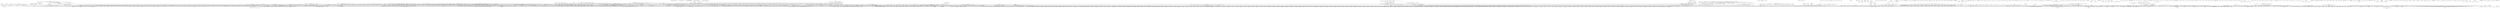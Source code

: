 strict digraph {
subgraph cluster_38920_IUniswapV2Router02 {
label = "IUniswapV2Router02"
"38920_removeLiquidityETHWithPermitSupportingFeeOnTransferTokens" [label="removeLiquidityETHWithPermitSupportingFeeOnTransferTokens"]
"38920_swapExactTokensForETHSupportingFeeOnTransferTokens" [label="swapExactTokensForETHSupportingFeeOnTransferTokens"]
"38920_swapExactTokensForTokensSupportingFeeOnTransferTokens" [label="swapExactTokensForTokensSupportingFeeOnTransferTokens"]
"38920_removeLiquidityETHSupportingFeeOnTransferTokens" [label="removeLiquidityETHSupportingFeeOnTransferTokens"]
"38920_swapExactETHForTokensSupportingFeeOnTransferTokens" [label="swapExactETHForTokensSupportingFeeOnTransferTokens"]
}subgraph cluster_29193_UseOracle {
label = "UseOracle"
"29193_oracle" [label="oracle"]
"29193__initUseOracle" [label="_initUseOracle"]
"29193_getLastPrice" [label="getLastPrice"]
"29193__initUseOracle" -> "29193_onlyInitializing"
}subgraph cluster_14346_ERC20Permit {
label = "ERC20Permit"
"14346_permit" [label="permit"]
"14346__useNonce" [label="_useNonce"]
"14346_DOMAIN_SEPARATOR" [label="DOMAIN_SEPARATOR"]
"14346_constructor" [label="constructor"]
"14346_nonces" [label="nonces"]
"14346_permit" -> "14346__hashTypedDataV4"
"14346_DOMAIN_SEPARATOR" -> "14346__domainSeparatorV4"
"14346_permit" -> "14346__approve"
"14346_constructor" -> "14346_constructor"
"14346_permit" -> "14346__useNonce"
}subgraph cluster_45579_ExRateOracle {
label = "ExRateOracle"
"45579_getSafeLatestPrice" [label="getSafeLatestPrice"]
"45579_getRatio" [label="getRatio"]
"45579_constructor" [label="constructor"]
"45579_getLatestPrice" [label="getLatestPrice"]
"45579_getPrecision" [label="getPrecision"]
"45579__getPriceInternal" [label="_getPriceInternal"]
"45579_getLatestPrice" -> "45579__getPriceInternal"
"45579_getSafeLatestPrice" -> "45579__getPriceInternal"
"45579__getPriceInternal" -> "45579_getRatio"
}subgraph cluster_29708_UseTokenActions {
label = "UseTokenActions"
"29708_pushToken" [label="pushToken"]
"29708_pullToken" [label="pullToken"]
"29708_sweepTokens" [label="sweepTokens"]
"29708_pushTokenFrom" [label="pushTokenFrom"]
"29708_pullTokenFrom" [label="pullTokenFrom"]
}subgraph cluster_43020_OracleMock {
label = "OracleMock"
"43020_getSafeLatestPrice" [label="getSafeLatestPrice"]
"43020_getLatestPrice" [label="getLatestPrice"]
"43020_constructor" [label="constructor"]
"43020_setLatestPrice" [label="setLatestPrice"]
"43020_setDecimals" [label="setDecimals"]
"43020_getPrecision" [label="getPrecision"]
}subgraph cluster_4621_SafeERC20Upgradeable {
label = "SafeERC20Upgradeable"
"4621_safeDecreaseAllowance" [label="safeDecreaseAllowance"]
"4621__callOptionalReturn" [label="_callOptionalReturn"]
"4621_safeTransfer" [label="safeTransfer"]
"4621_safeTransferFrom" [label="safeTransferFrom"]
"4621_safeApprove" [label="safeApprove"]
"4621__callOptionalReturnBool" [label="_callOptionalReturnBool"]
"4621_forceApprove" [label="forceApprove"]
"4621_safePermit" [label="safePermit"]
"4621_safeIncreaseAllowance" [label="safeIncreaseAllowance"]
"4621_safeApprove" -> "4621__callOptionalReturn"
"4621_forceApprove" -> "4621__callOptionalReturn"
"4621_safeIncreaseAllowance" -> "4621__callOptionalReturn"
"4621_safeTransferFrom" -> "4621__callOptionalReturn"
"4621_safeDecreaseAllowance" -> "4621__callOptionalReturn"
"4621_forceApprove" -> "4621__callOptionalReturnBool"
"4621_safeTransfer" -> "4621__callOptionalReturn"
}subgraph cluster_3088_Initializable {
label = "Initializable"
"3088__getInitializedVersion" [label="_getInitializedVersion"]
"3088__isInitializing" [label="_isInitializing"]
"3088__disableInitializers" [label="_disableInitializers"]
}subgraph cluster_38420_IPyth {
label = "IPyth"
"38420_getEmaPriceUnsafe" [label="getEmaPriceUnsafe"]
"38420_getValidTimePeriod" [label="getValidTimePeriod"]
"38420_updatePriceFeeds" [label="updatePriceFeeds"]
"38420_getPriceNoOlderThan" [label="getPriceNoOlderThan"]
"38420_getPriceUnsafe" [label="getPriceUnsafe"]
"38420_getPrice" [label="getPrice"]
"38420_updatePriceFeedsIfNecessary" [label="updatePriceFeedsIfNecessary"]
"38420_getUpdateFee" [label="getUpdateFee"]
"38420_getEmaPrice" [label="getEmaPrice"]
"38420_parsePriceFeedUpdatesUnique" [label="parsePriceFeedUpdatesUnique"]
"38420_getEmaPriceNoOlderThan" [label="getEmaPriceNoOlderThan"]
"38420_parsePriceFeedUpdates" [label="parsePriceFeedUpdates"]
}subgraph cluster_21525_DoubleEndedQueue {
label = "DoubleEndedQueue"
"21525_back" [label="back"]
"21525_at" [label="at"]
"21525_empty" [label="empty"]
"21525_popBack" [label="popBack"]
"21525_pushFront" [label="pushFront"]
"21525_pushBack" [label="pushBack"]
"21525_length" [label="length"]
"21525_clear" [label="clear"]
"21525_front" [label="front"]
"21525_popFront" [label="popFront"]
"21525_popBack" -> "21525_empty"
"21525_front" -> "21525_empty"
"21525_back" -> "21525_empty"
"21525_popFront" -> "21525_empty"
}subgraph cluster_37913_IVaultRegistry {
label = "IVaultRegistry"
"37913_unregisterService" [label="unregisterService"]
"37913_registerService" [label="registerService"]
"37913_getService" [label="getService"]
"37913_getServiceFromHash" [label="getServiceFromHash"]
}subgraph cluster_17436_Context {
label = "Context"
"17436__msgSender" [label="_msgSender"]
"17436__msgData" [label="_msgData"]
"17436__contextSuffixLength" [label="_contextSuffixLength"]
}subgraph cluster_30_IIrm {
label = "IIrm"
"30_borrowRateView" [label="borrowRateView"]
"30_borrowRate" [label="borrowRate"]
}subgraph cluster_41508_AaveV3PoolMock {
label = "AaveV3PoolMock"
"41508_supplyWithPermit" [label="supplyWithPermit"]
"41508_setCollateralPerEth" [label="setCollateralPerEth"]
"41508_mintUnbacked" [label="mintUnbacked"]
"41508_getReserveNormalizedIncome" [label="getReserveNormalizedIncome"]
"41508_getUserConfiguration" [label="getUserConfiguration"]
"41508_repayWithPermit" [label="repayWithPermit"]
"41508_rescueTokens" [label="rescueTokens"]
"41508_setReserveInterestRateStrategyAddress" [label="setReserveInterestRateStrategyAddress"]
"41508_BRIDGE_PROTOCOL_FEE" [label="BRIDGE_PROTOCOL_FEE"]
"41508_initReserve" [label="initReserve"]
"41508_flashLoan" [label="flashLoan"]
"41508_rebalanceStableBorrowRate" [label="rebalanceStableBorrowRate"]
"41508_supply" [label="supply"]
"41508_deposit" [label="deposit"]
"41508_dropReserve" [label="dropReserve"]
"41508_FLASHLOAN_PREMIUM_TO_PROTOCOL" [label="FLASHLOAN_PREMIUM_TO_PROTOCOL"]
"41508_getUserAccountData" [label="getUserAccountData"]
"41508_repayWithATokens" [label="repayWithATokens"]
"41508_getConfiguration" [label="getConfiguration"]
"41508_repay" [label="repay"]
"41508_setUserEMode" [label="setUserEMode"]
"41508_getEModeCategoryData" [label="getEModeCategoryData"]
"41508_FLASHLOAN_PREMIUM_TOTAL" [label="FLASHLOAN_PREMIUM_TOTAL"]
"41508_flashLoanSimple" [label="flashLoanSimple"]
"41508_constructor" [label="constructor"]
"41508_getCollateralPerEth" [label="getCollateralPerEth"]
"41508_ADDRESSES_PROVIDER" [label="ADDRESSES_PROVIDER"]
"41508_swapBorrowRateMode" [label="swapBorrowRateMode"]
"41508_MAX_STABLE_RATE_BORROW_SIZE_PERCENT" [label="MAX_STABLE_RATE_BORROW_SIZE_PERCENT"]
"41508_borrow" [label="borrow"]
"41508_resetIsolationModeTotalDebt" [label="resetIsolationModeTotalDebt"]
"41508_MAX_NUMBER_RESERVES" [label="MAX_NUMBER_RESERVES"]
"41508_getUserEMode" [label="getUserEMode"]
"41508_updateBridgeProtocolFee" [label="updateBridgeProtocolFee"]
"41508_setConfiguration" [label="setConfiguration"]
"41508_getReserveAddressById" [label="getReserveAddressById"]
"41508_configureEModeCategory" [label="configureEModeCategory"]
"41508_updateFlashloanPremiums" [label="updateFlashloanPremiums"]
"41508_mintAtokensArbitrarily" [label="mintAtokensArbitrarily"]
"41508_setBorrowedPerEth" [label="setBorrowedPerEth"]
"41508_withdraw" [label="withdraw"]
"41508_backUnbacked" [label="backUnbacked"]
"41508_getBorrowedPerEth" [label="getBorrowedPerEth"]
"41508_mintToTreasury" [label="mintToTreasury"]
"41508_getReserveData" [label="getReserveData"]
"41508_finalizeTransfer" [label="finalizeTransfer"]
"41508_setUserUseReserveAsCollateral" [label="setUserUseReserveAsCollateral"]
"41508_liquidationCall" [label="liquidationCall"]
"41508_getReserveNormalizedVariableDebt" [label="getReserveNormalizedVariableDebt"]
"41508_getReservesList" [label="getReservesList"]
"41508_constructor" -> "41508_constructor"
"41508_repayWithATokens" -> "41508__burn"
"41508_supply" -> "41508__mint"
"41508_withdraw" -> "41508__burn"
}subgraph cluster_12838_ERC1967Upgrade {
label = "ERC1967Upgrade"
"12838__upgradeToAndCallUUPS" [label="_upgradeToAndCallUUPS"]
"12838__getAdmin" [label="_getAdmin"]
"12838__setBeacon" [label="_setBeacon"]
"12838__setImplementation" [label="_setImplementation"]
"12838__setAdmin" [label="_setAdmin"]
"12838__upgradeToAndCall" [label="_upgradeToAndCall"]
"12838__getImplementation" [label="_getImplementation"]
"12838__upgradeBeaconToAndCall" [label="_upgradeBeaconToAndCall"]
"12838__changeAdmin" [label="_changeAdmin"]
"12838__upgradeTo" [label="_upgradeTo"]
"12838__getBeacon" [label="_getBeacon"]
"12838__upgradeToAndCall" -> "12838__upgradeTo"
"12838__upgradeToAndCallUUPS" -> "12838__setImplementation"
"12838__changeAdmin" -> "12838__getAdmin"
"12838__upgradeBeaconToAndCall" -> "12838__setBeacon"
"12838__upgradeTo" -> "12838__setImplementation"
"12838__upgradeToAndCallUUPS" -> "12838__upgradeToAndCall"
"12838__changeAdmin" -> "12838__setAdmin"
}subgraph cluster_5671_ECDSAUpgradeable {
label = "ECDSAUpgradeable"
"5671__throwError" [label="_throwError"]
"5671_tryRecover" [label="tryRecover"]
"5671_toTypedDataHash" [label="toTypedDataHash"]
"5671_toDataWithIntendedValidatorHash" [label="toDataWithIntendedValidatorHash"]
"5671_recover" [label="recover"]
"5671_toEthSignedMessageHash" [label="toEthSignedMessageHash"]
"5671_recover" -> "5671_tryRecover"
"5671_recover" -> "5671__throwError"
"5671_tryRecover" -> "5671_tryRecover"
}subgraph cluster_44589_VaultRouterMock {
label = "VaultRouterMock"
"44589_pushToken" [label="pushToken"]
"44589_wrapETH" [label="wrapETH"]
"44589_mintVault" [label="mintVault"]
"44589_redeemVault" [label="redeemVault"]
"44589_sweepTokens" [label="sweepTokens"]
"44589_constructor" [label="constructor"]
"44589_depositVault" [label="depositVault"]
"44589_withdrawVault" [label="withdrawVault"]
"44589_unwrapETH" [label="unwrapETH"]
"44589_swap" [label="swap"]
"44589_pullTokenFrom" [label="pullTokenFrom"]
"44589_pullTokensWithPermit" [label="pullTokensWithPermit"]
"44589_pullToken" [label="pullToken"]
"44589_pushTokenFrom" [label="pushTokenFrom"]
}subgraph cluster_46125_RebaseLibraryTest {
label = "RebaseLibraryTest"
"46125_toElastic" [label="toElastic"]
"46125_toBase" [label="toBase"]
}subgraph cluster_13359_TransparentUpgradeableProxy {
label = "TransparentUpgradeableProxy"
"13359__admin" [label="_admin"]
"13359__fallback" [label="_fallback"]
"13359__dispatchUpgradeTo" [label="_dispatchUpgradeTo"]
"13359__requireZeroValue" [label="_requireZeroValue"]
"13359__dispatchChangeAdmin" [label="_dispatchChangeAdmin"]
"13359__dispatchUpgradeToAndCall" [label="_dispatchUpgradeToAndCall"]
"13359__dispatchAdmin" [label="_dispatchAdmin"]
"13359__dispatchImplementation" [label="_dispatchImplementation"]
"13359_constructor" [label="constructor"]
"13359__dispatchUpgradeTo" -> "13359__upgradeToAndCall"
"13359__fallback" -> "13359__getAdmin"
"13359__fallback" -> "13359__dispatchUpgradeTo"
"13359__dispatchChangeAdmin" -> "13359__changeAdmin"
"13359__fallback" -> "13359__dispatchUpgradeToAndCall"
"13359__admin" -> "13359__getAdmin"
"13359__dispatchImplementation" -> "13359__implementation"
"13359__fallback" -> "13359__fallback"
"13359__dispatchAdmin" -> "13359__requireZeroValue"
"13359__dispatchChangeAdmin" -> "13359__requireZeroValue"
"13359__dispatchImplementation" -> "13359__requireZeroValue"
"13359__fallback" -> "13359__dispatchImplementation"
"13359_constructor" -> "13359__changeAdmin"
"13359__fallback" -> "13359__dispatchChangeAdmin"
"13359__dispatchAdmin" -> "13359__getAdmin"
"13359__fallback" -> "13359__dispatchAdmin"
"13359_constructor" -> "13359_constructor"
"13359__dispatchUpgradeToAndCall" -> "13359__upgradeToAndCall"
"13359__dispatchUpgradeTo" -> "13359__requireZeroValue"
}subgraph cluster_561_MarketParamsLib {
label = "MarketParamsLib"
"561_id" [label="id"]
}subgraph cluster_40499_AccountToken {
label = "AccountToken"
"40499_burn" [label="burn"]
"40499_constructor" [label="constructor"]
"40499_mint" [label="mint"]
"40499_mint" -> "40499__mint"
"40499_constructor" -> "40499_constructor"
"40499_constructor" -> "40499__transferOwnership"
"40499_burn" -> "40499__burn"
"40499_mint" -> "40499_onlyOwner"
"40499_burn" -> "40499_onlyOwner"
}subgraph cluster_30774_UseUniV3Swapper {
label = "UseUniV3Swapper"
"30774__allowRouterSpend" [label="_allowRouterSpend"]
"30774_swap" [label="swap"]
"30774_uniRouterA" [label="uniRouterA"]
"30774__initUseUniV3Swapper" [label="_initUseUniV3Swapper"]
"30774_uniRouter" [label="uniRouter"]
"30774_swap" -> "30774_uniRouter"
}subgraph cluster_42038_CommandMock {
label = "CommandMock"
"42038_pushOutputParam" [label="pushOutputParam"]
"42038_pullInputParam" [label="pullInputParam"]
}subgraph cluster_1592_MorphoLib {
label = "MorphoLib"
"1592_collateral" [label="collateral"]
"1592__array" [label="_array"]
"1592_supplyShares" [label="supplyShares"]
"1592_lastUpdate" [label="lastUpdate"]
"1592_totalSupplyShares" [label="totalSupplyShares"]
"1592_totalBorrowShares" [label="totalBorrowShares"]
"1592_totalBorrowAssets" [label="totalBorrowAssets"]
"1592_fee" [label="fee"]
"1592_borrowShares" [label="borrowShares"]
"1592_totalSupplyAssets" [label="totalSupplyAssets"]
"1592_totalBorrowShares" -> "1592__array"
"1592_totalSupplyAssets" -> "1592__array"
"1592_collateral" -> "1592__array"
"1592_lastUpdate" -> "1592__array"
"1592_supplyShares" -> "1592__array"
"1592_totalSupplyShares" -> "1592__array"
"1592_fee" -> "1592__array"
"1592_totalBorrowAssets" -> "1592__array"
"1592_borrowShares" -> "1592__array"
}subgraph cluster_27196_VaultRouter {
label = "VaultRouter"
"27196_initialize" [label="initialize"]
"27196__handlePullToken" [label="_handlePullToken"]
"27196__handlePushTokenFrom" [label="_handlePushTokenFrom"]
"27196__handleSwap" [label="_handleSwap"]
"27196__handleSweepTokens" [label="_handleSweepTokens"]
"27196__handleVaultWithdraw" [label="_handleVaultWithdraw"]
"27196__handlePullTokenWithPermit" [label="_handlePullTokenWithPermit"]
"27196__handleVaultConvertToAssets" [label="_handleVaultConvertToAssets"]
"27196__handleWrapETH" [label="_handleWrapETH"]
"27196__handleVaultConvertToShares" [label="_handleVaultConvertToShares"]
"27196__handleUnwrapETH" [label="_handleUnwrapETH"]
"27196__handleVaultMint" [label="_handleVaultMint"]
"27196__handleVaultRedeem" [label="_handleVaultRedeem"]
"27196_constructor" [label="constructor"]
"27196__handleVaultDeposit" [label="_handleVaultDeposit"]
"27196__handlePullTokenFrom" [label="_handlePullTokenFrom"]
"27196__handlePushToken" [label="_handlePushToken"]
"27196_dispatch" [label="dispatch"]
"27196_dispatch" -> "27196__handlePullTokenFrom"
"27196_dispatch" -> "27196__handlePullTokenWithPermit"
"27196__handlePullToken" -> "27196_pullToken"
"27196__handleUnwrapETH" -> "27196_unwrapETH"
"27196_dispatch" -> "27196__handleUnwrapETH"
"27196_dispatch" -> "27196__handleVaultRedeem"
"27196__handlePullTokenFrom" -> "27196_pullTokenFrom"
"27196__handlePullTokenWithPermit" -> "27196_pullTokensWithPermit"
"27196_initialize" -> "27196_initializer"
"27196__handleWrapETH" -> "27196_wrapETH"
"27196_initialize" -> "27196_initializeUseIERC4626"
"27196__handleVaultWithdraw" -> "27196_withdrawVault"
"27196_dispatch" -> "27196__handleWrapETH"
"27196_dispatch" -> "27196__handleSwap"
"27196_dispatch" -> "27196__handleVaultMint"
"27196_dispatch" -> "27196__handlePullToken"
"27196_dispatch" -> "27196__handleVaultDeposit"
"27196_dispatch" -> "27196__handleVaultConvertToShares"
"27196__handlePushToken" -> "27196_pushToken"
"27196__handleVaultConvertToShares" -> "27196_convertToVaultShares"
"27196_constructor" -> "27196__disableInitializers"
"27196__handleVaultDeposit" -> "27196_depositVault"
"27196__handleVaultConvertToAssets" -> "27196_convertToVaultAssets"
"27196__handleVaultRedeem" -> "27196_redeemVault"
"27196__handleVaultMint" -> "27196_mintVault"
"27196_dispatch" -> "27196__handlePushTokenFrom"
"27196__handlePushTokenFrom" -> "27196_pushTokenFrom"
"27196_dispatch" -> "27196__handleVaultConvertToAssets"
"27196_dispatch" -> "27196__handleSweepTokens"
"27196__handleSwap" -> "27196_swap"
"27196_initialize" -> "27196__initUseWETH"
"27196_dispatch" -> "27196__handleVaultWithdraw"
"27196__handleSweepTokens" -> "27196_sweepTokens"
"27196_dispatch" -> "27196__handlePushToken"
}subgraph cluster_43581_PythMock {
label = "PythMock"
"43581_getPriceUnsafe" [label="getPriceUnsafe"]
"43581_getUpdateFee" [label="getUpdateFee"]
"43581_constructor" [label="constructor"]
"43581_updatePriceFeeds" [label="updatePriceFeeds"]
"43581_parsePriceFeedUpdatesUnique" [label="parsePriceFeedUpdatesUnique"]
"43581_getPrice" [label="getPrice"]
"43581_updatePriceFeedsIfNecessary" [label="updatePriceFeedsIfNecessary"]
"43581_getEmaPriceNoOlderThan" [label="getEmaPriceNoOlderThan"]
"43581_getEmaPriceUnsafe" [label="getEmaPriceUnsafe"]
"43581_parsePriceFeedUpdates" [label="parsePriceFeedUpdates"]
"43581__parseUpdatesInternal" [label="_parseUpdatesInternal"]
"43581_getPriceNoOlderThan" [label="getPriceNoOlderThan"]
"43581_getValidTimePeriod" [label="getValidTimePeriod"]
"43581_getEmaPrice" [label="getEmaPrice"]
"43581_parsePriceFeedUpdates" -> "43581__parseUpdatesInternal"
"43581_updatePriceFeedsIfNecessary" -> "43581__parseUpdatesInternal"
"43581_updatePriceFeeds" -> "43581__parseUpdatesInternal"
"43581_parsePriceFeedUpdatesUnique" -> "43581__parseUpdatesInternal"
}subgraph cluster_37438_ISwapRouter {
label = "ISwapRouter"
"37438_exactOutput" [label="exactOutput"]
"37438_exactInputSingle" [label="exactInputSingle"]
"37438_exactInput" [label="exactInput"]
"37438_exactOutputSingle" [label="exactOutputSingle"]
}subgraph cluster_39999_RebaseLibrary {
label = "RebaseLibrary"
"39999_toBase" [label="toBase"]
"39999_toElastic" [label="toElastic"]
}subgraph cluster_28227_BakerFiGovernor {
label = "BakerFiGovernor"
"28227_votingDelay" [label="votingDelay"]
"28227_constructor" [label="constructor"]
"28227__cancel" [label="_cancel"]
"28227_votingPeriod" [label="votingPeriod"]
"28227_cancel" [label="cancel"]
"28227_propose" [label="propose"]
"28227_state" [label="state"]
"28227_proposalThreshold" [label="proposalThreshold"]
"28227__execute" [label="_execute"]
"28227__executor" [label="_executor"]
"28227_supportsInterface" [label="supportsInterface"]
"28227_supportsInterface" -> "28227_supportsInterface"
"28227_state" -> "28227_state"
"28227_propose" -> "28227_propose"
"28227__cancel" -> "28227__cancel"
"28227_cancel" -> "28227_cancel"
"28227__executor" -> "28227__executor"
"28227__execute" -> "28227__execute"
"28227_constructor" -> "28227_constructor"
}subgraph cluster_45123_ChainLinkExRateOracle {
label = "ChainLinkExRateOracle"
"45123_getRatio" [label="getRatio"]
"45123_constructor" [label="constructor"]
"45123_constructor" -> "45123_constructor"
}subgraph cluster_35912_StrategySwapAnd {
label = "StrategySwapAnd"
"35912__totalAssets" [label="_totalAssets"]
"35912_harvest" [label="harvest"]
"35912_deploy" [label="deploy"]
"35912_undeploy" [label="undeploy"]
"35912_oracle" [label="oracle"]
"35912__convertFromUnderlying" [label="_convertFromUnderlying"]
"35912_maxSlippage" [label="maxSlippage"]
"35912__swap" [label="_swap"]
"35912__convertToUnderlying" [label="_convertToUnderlying"]
"35912_underlyingAsset" [label="underlyingAsset"]
"35912_asset" [label="asset"]
"35912_constructor" [label="constructor"]
"35912_totalAssets" [label="totalAssets"]
"35912_setMaxSlippage" [label="setMaxSlippage"]
"35912_deploy" -> "35912__convertToUnderlying"
"35912_undeploy" -> "35912__convertFromUnderlying"
"35912_harvest" -> "35912__totalAssets"
"35912_deploy" -> "35912__convertFromUnderlying"
"35912_constructor" -> "35912_transferOwnership"
"35912_undeploy" -> "35912_nonReentrant"
"35912_undeploy" -> "35912__swap"
"35912_deploy" -> "35912_nonReentrant"
"35912_undeploy" -> "35912__convertToUnderlying"
"35912_undeploy" -> "35912_underlyingAsset"
"35912_deploy" -> "35912__swap"
"35912_deploy" -> "35912_underlyingAsset"
"35912_constructor" -> "35912_constructor"
"35912_setMaxSlippage" -> "35912_onlyOwner"
"35912_harvest" -> "35912_nonReentrant"
"35912__totalAssets" -> "35912__convertFromUnderlying"
"35912_totalAssets" -> "35912__totalAssets"
}subgraph cluster_29257_UsePermitTransfers {
label = "UsePermitTransfers"
"29257_pullTokensWithPermit" [label="pullTokensWithPermit"]
}subgraph cluster_11851_GovernorVotes {
label = "GovernorVotes"
"11851_constructor" [label="constructor"]
"11851__getVotes" [label="_getVotes"]
"11851_clock" [label="clock"]
"11851_CLOCK_MODE" [label="CLOCK_MODE"]
}subgraph cluster_34893_StrategySettings {
label = "StrategySettings"
"34893_setPriceMaxConf" [label="setPriceMaxConf"]
"34893__initializeStrategySettings" [label="_initializeStrategySettings"]
"34893_getPriceMaxAge" [label="getPriceMaxAge"]
"34893_getPriceMaxConf" [label="getPriceMaxConf"]
"34893_setPriceMaxAge" [label="setPriceMaxAge"]
"34893__setUint256" [label="_setUint256"]
"34893_constructor" [label="constructor"]
"34893__getUint256" [label="_getUint256"]
"34893_setPriceMaxConf" -> "34893_onlyGovernor"
"34893_setPriceMaxConf" -> "34893__setUint256"
"34893__initializeStrategySettings" -> "34893__setUint256"
"34893_setPriceMaxAge" -> "34893_onlyGovernor"
"34893_getPriceMaxConf" -> "34893__getUint256"
"34893_constructor" -> "34893__disableInitializers"
"34893__initializeStrategySettings" -> "34893_onlyInitializing"
"34893_getPriceMaxAge" -> "34893__getUint256"
"34893_setPriceMaxAge" -> "34893__setUint256"
}subgraph cluster_37456_IFlashLoanRecipient {
label = "IFlashLoanRecipient"
"37456_receiveFlashLoan" [label="receiveFlashLoan"]
}subgraph cluster_19537_Math {
label = "Math"
"19537_log2" [label="log2"]
"19537_ceilDiv" [label="ceilDiv"]
"19537_sqrt" [label="sqrt"]
"19537_log256" [label="log256"]
"19537_max" [label="max"]
"19537_mulDiv" [label="mulDiv"]
"19537_average" [label="average"]
"19537_log10" [label="log10"]
"19537_min" [label="min"]
"19537_sqrt" -> "19537_sqrt"
"19537_sqrt" -> "19537_min"
"19537_log10" -> "19537_log10"
"19537_log256" -> "19537_log256"
"19537_log2" -> "19537_log2"
"19537_mulDiv" -> "19537_mulDiv"
"19537_sqrt" -> "19537_log2"
}subgraph cluster_21078_SafeCast {
label = "SafeCast"
"21078_toInt176" [label="toInt176"]
"21078_toInt136" [label="toInt136"]
"21078_toInt16" [label="toInt16"]
"21078_toUint48" [label="toUint48"]
"21078_toUint256" [label="toUint256"]
"21078_toUint152" [label="toUint152"]
"21078_toInt120" [label="toInt120"]
"21078_toInt56" [label="toInt56"]
"21078_toInt32" [label="toInt32"]
"21078_toUint40" [label="toUint40"]
"21078_toUint160" [label="toUint160"]
"21078_toUint104" [label="toUint104"]
"21078_toUint64" [label="toUint64"]
"21078_toUint232" [label="toUint232"]
"21078_toInt192" [label="toInt192"]
"21078_toUint248" [label="toUint248"]
"21078_toUint88" [label="toUint88"]
"21078_toUint32" [label="toUint32"]
"21078_toInt184" [label="toInt184"]
"21078_toUint168" [label="toUint168"]
"21078_toUint144" [label="toUint144"]
"21078_toInt40" [label="toInt40"]
"21078_toInt248" [label="toInt248"]
"21078_toUint216" [label="toUint216"]
"21078_toInt160" [label="toInt160"]
"21078_toInt64" [label="toInt64"]
"21078_toUint200" [label="toUint200"]
"21078_toUint56" [label="toUint56"]
"21078_toUint192" [label="toUint192"]
"21078_toUint72" [label="toUint72"]
"21078_toInt200" [label="toInt200"]
"21078_toInt240" [label="toInt240"]
"21078_toInt216" [label="toInt216"]
"21078_toInt80" [label="toInt80"]
"21078_toUint8" [label="toUint8"]
"21078_toInt24" [label="toInt24"]
"21078_toInt224" [label="toInt224"]
"21078_toInt48" [label="toInt48"]
"21078_toUint208" [label="toUint208"]
"21078_toInt152" [label="toInt152"]
"21078_toUint24" [label="toUint24"]
"21078_toUint96" [label="toUint96"]
"21078_toUint184" [label="toUint184"]
"21078_toInt72" [label="toInt72"]
"21078_toUint112" [label="toUint112"]
"21078_toUint16" [label="toUint16"]
"21078_toInt144" [label="toInt144"]
"21078_toUint128" [label="toUint128"]
"21078_toInt208" [label="toInt208"]
"21078_toInt8" [label="toInt8"]
"21078_toUint176" [label="toUint176"]
"21078_toInt112" [label="toInt112"]
"21078_toInt168" [label="toInt168"]
"21078_toInt96" [label="toInt96"]
"21078_toUint120" [label="toUint120"]
"21078_toInt88" [label="toInt88"]
"21078_toUint240" [label="toUint240"]
"21078_toUint136" [label="toUint136"]
"21078_toInt232" [label="toInt232"]
"21078_toInt104" [label="toInt104"]
"21078_toUint80" [label="toUint80"]
"21078_toInt128" [label="toInt128"]
"21078_toInt256" [label="toInt256"]
"21078_toUint224" [label="toUint224"]
}subgraph cluster_4184_ERC20PermitUpgradeable {
label = "ERC20PermitUpgradeable"
"4184_DOMAIN_SEPARATOR" [label="DOMAIN_SEPARATOR"]
"4184___ERC20Permit_init" [label="__ERC20Permit_init"]
"4184__useNonce" [label="_useNonce"]
"4184_nonces" [label="nonces"]
"4184___ERC20Permit_init_unchained" [label="__ERC20Permit_init_unchained"]
"4184_permit" [label="permit"]
"4184_permit" -> "4184__approve"
"4184___ERC20Permit_init" -> "4184_onlyInitializing"
"4184_permit" -> "4184__useNonce"
"4184___ERC20Permit_init" -> "4184___EIP712_init_unchained"
"4184_permit" -> "4184__hashTypedDataV4"
"4184___ERC20Permit_init_unchained" -> "4184_onlyInitializing"
"4184_DOMAIN_SEPARATOR" -> "4184__domainSeparatorV4"
}subgraph cluster_12890_Proxy {
label = "Proxy"
"12890_fallback" [label="fallback"]
"12890__fallback" [label="_fallback"]
"12890_receive" [label="receive"]
"12890__implementation" [label="_implementation"]
"12890__delegate" [label="_delegate"]
"12890__beforeFallback" [label="_beforeFallback"]
"12890__fallback" -> "12890__beforeFallback"
"12890__fallback" -> "12890__implementation"
"12890_receive" -> "12890__fallback"
"12890_fallback" -> "12890__fallback"
"12890__fallback" -> "12890__delegate"
}subgraph cluster_28253_Timelock {
label = "Timelock"
"28253_constructor" [label="constructor"]
"28253_constructor" -> "28253_constructor"
}subgraph cluster_37470_IFlashLoans {
label = "IFlashLoans"
"37470_flashLoan" [label="flashLoan"]
}subgraph cluster_29795_UseTokenActionsMock {
label = "UseTokenActionsMock"
"29795_test__sweepTokens" [label="test__sweepTokens"]
"29795_test__pushTokenFrom" [label="test__pushTokenFrom"]
"29795_test__pushToken" [label="test__pushToken"]
"29795_test__pullTokenFrom" [label="test__pullTokenFrom"]
"29795_test__pullToken" [label="test__pullToken"]
"29795_test__pullTokenFrom" -> "29795_pullTokenFrom"
"29795_test__pushToken" -> "29795_pushToken"
"29795_test__sweepTokens" -> "29795_sweepTokens"
"29795_test__pushTokenFrom" -> "29795_pushTokenFrom"
"29795_test__pullToken" -> "29795_pullToken"
}subgraph cluster_39012_IQuoterV2 {
label = "IQuoterV2"
"39012_quoteExactOutputSingle" [label="quoteExactOutputSingle"]
"39012_quoteExactInputSingle" [label="quoteExactInputSingle"]
"39012_quoteExactInput" [label="quoteExactInput"]
"39012_quoteExactOutput" [label="quoteExactOutput"]
}subgraph cluster_12900_IBeacon {
label = "IBeacon"
"12900_implementation" [label="implementation"]
}subgraph cluster_17510_Counters {
label = "Counters"
"17510_current" [label="current"]
"17510_increment" [label="increment"]
"17510_decrement" [label="decrement"]
"17510_reset" [label="reset"]
}subgraph cluster_37478_IProtocolFeesCollector {
label = "IProtocolFeesCollector"
"37478_getFlashLoanFeePercentage" [label="getFlashLoanFeePercentage"]
}subgraph cluster_42083_ERC20Mock {
label = "ERC20Mock"
"42083_constructor" [label="constructor"]
"42083_constructor" -> "42083_constructor"
"42083_constructor" -> "42083__mint"
"42083_constructor" -> "42083__transferOwnership"
}subgraph cluster_2665_OwnableUpgradeable {
label = "OwnableUpgradeable"
"2665_renounceOwnership" [label="renounceOwnership"]
"2665___Ownable_init_unchained" [label="__Ownable_init_unchained"]
"2665_transferOwnership" [label="transferOwnership"]
"2665__transferOwnership" [label="_transferOwnership"]
"2665_owner" [label="owner"]
"2665__checkOwner" [label="_checkOwner"]
"2665___Ownable_init" [label="__Ownable_init"]
"2665___Ownable_init" -> "2665_onlyInitializing"
"2665__checkOwner" -> "2665_owner"
"2665___Ownable_init_unchained" -> "2665__msgSender"
"2665___Ownable_init_unchained" -> "2665_onlyInitializing"
"2665__checkOwner" -> "2665__msgSender"
"2665_transferOwnership" -> "2665_onlyOwner"
"2665___Ownable_init" -> "2665___Ownable_init_unchained"
"2665_transferOwnership" -> "2665__transferOwnership"
"2665___Ownable_init_unchained" -> "2665__transferOwnership"
"2665_renounceOwnership" -> "2665_onlyOwner"
"2665_renounceOwnership" -> "2665__transferOwnership"
}subgraph cluster_29290_UsePermitTransfersMock {
label = "UsePermitTransfersMock"
"29290_test__pullTokensWithPermit" [label="test__pullTokensWithPermit"]
"29290_test__pullTokensWithPermit" -> "29290_pullTokensWithPermit"
}subgraph cluster_30318_UseAeroSwapper {
label = "UseAeroSwapper"
"30318_aeroRouterA" [label="aeroRouterA"]
"30318__allowRouterSpend" [label="_allowRouterSpend"]
"30318_aeroRouter" [label="aeroRouter"]
"30318__initAeroSwapper" [label="_initAeroSwapper"]
"30318_swap" [label="swap"]
"30318_swap" -> "30318_aeroRouter"
}subgraph cluster_33392_StrategyLeverage {
label = "StrategyLeverage"
"33392_totalAssets" [label="totalAssets"]
"33392__convertToCollateral" [label="_convertToCollateral"]
"33392_getPosition" [label="getPosition"]
"33392_getCollateralAsset" [label="getCollateralAsset"]
"33392__repayAndWithdraw" [label="_repayAndWithdraw"]
"33392__toCollateral" [label="_toCollateral"]
"33392__undeploy" [label="_undeploy"]
"33392__toDebt" [label="_toDebt"]
"33392_getBalances" [label="getBalances"]
"33392_getDebAsset" [label="getDebAsset"]
"33392__adjustDebt" [label="_adjustDebt"]
"33392__withdraw" [label="_withdraw"]
"33392__supplyAndBorrow" [label="_supplyAndBorrow"]
"33392__initializeStrategyLeverage" [label="_initializeStrategyLeverage"]
"33392_receive" [label="receive"]
"33392_setDebtOracle" [label="setDebtOracle"]
"33392_setCollateralOracle" [label="setCollateralOracle"]
"33392__convertToDebt" [label="_convertToDebt"]
"33392__payDebt" [label="_payDebt"]
"33392_harvest" [label="harvest"]
"33392__getPosition" [label="_getPosition"]
"33392_onFlashLoan" [label="onFlashLoan"]
"33392_getCollateralOracle" [label="getCollateralOracle"]
"33392_deploy" [label="deploy"]
"33392__supply" [label="_supply"]
"33392_asset" [label="asset"]
"33392_undeploy" [label="undeploy"]
"33392_getDebtOracle" [label="getDebtOracle"]
"33392_renounceOwnership" [label="renounceOwnership"]
"33392__repay" [label="_repay"]
"33392__supplyBorrow" [label="_supplyBorrow"]
"33392_harvest" -> "33392_getPriceMaxConf"
"33392__repayAndWithdraw" -> "33392__withdraw"
"33392_deploy" -> "33392_flashLender"
"33392__payDebt" -> "33392_swap"
"33392__undeploy" -> "33392_getPriceMaxConf"
"33392_onFlashLoan" -> "33392__payDebt"
"33392__payDebt" -> "33392_getMaxSlippage"
"33392__convertToCollateral" -> "33392__toCollateral"
"33392__convertToCollateral" -> "33392_getPriceMaxAge"
"33392_harvest" -> "33392_getMaxLoanToValue"
"33392__payDebt" -> "33392__withdraw"
"33392__undeploy" -> "33392_getPriceMaxAge"
"33392_harvest" -> "33392_onlyOwner"
"33392_harvest" -> "33392__toDebt"
"33392_deploy" -> "33392_onlyOwner"
"33392__convertToDebt" -> "33392_getMaxSlippage"
"33392__supplyBorrow" -> "33392__supplyAndBorrow"
"33392_harvest" -> "33392_getBalances"
"33392__supplyBorrow" -> "33392_getPriceMaxConf"
"33392__payDebt" -> "33392_getPriceMaxAge"
"33392__undeploy" -> "33392_getBalances"
"33392__adjustDebt" -> "33392_getLoanToValue"
"33392__convertToDebt" -> "33392_getPriceMaxConf"
"33392_undeploy" -> "33392_nonReentrant"
"33392__supplyBorrow" -> "33392__convertToCollateral"
"33392__payDebt" -> "33392__toCollateral"
"33392__undeploy" -> "33392__toCollateral"
"33392__adjustDebt" -> "33392_flashLenderA"
"33392__supplyBorrow" -> "33392_getPriceMaxAge"
"33392__undeploy" -> "33392_flashLender"
"33392__convertToCollateral" -> "33392_getMaxSlippage"
"33392_setDebtOracle" -> "33392_onlyGovernor"
"33392__convertToDebt" -> "33392_getPriceMaxAge"
"33392_deploy" -> "33392__calculateLeverageRatio"
"33392_undeploy" -> "33392__undeploy"
"33392__repayAndWithdraw" -> "33392_getBalances"
"33392__payDebt" -> "33392_getPriceMaxConf"
"33392_deploy" -> "33392_getNrLoops"
"33392__undeploy" -> "33392__toDebt"
"33392_harvest" -> "33392_getPriceMaxAge"
"33392_setCollateralOracle" -> "33392_onlyGovernor"
"33392__payDebt" -> "33392__supply"
"33392__convertToDebt" -> "33392__toDebt"
"33392_onFlashLoan" -> "33392_flashLenderA"
"33392__supplyBorrow" -> "33392__toDebt"
"33392__adjustDebt" -> "33392__calculateDebtToPay"
"33392__payDebt" -> "33392__repay"
"33392_harvest" -> "33392__adjustDebt"
"33392_getPosition" -> "33392__getPosition"
"33392_deploy" -> "33392_getLoanToValue"
"33392_deploy" -> "33392_flashLenderA"
"33392__getPosition" -> "33392_getBalances"
"33392__convertToCollateral" -> "33392_swap"
"33392__repayAndWithdraw" -> "33392__convertToDebt"
"33392_totalAssets" -> "33392__toDebt"
"33392__convertToCollateral" -> "33392_getPriceMaxConf"
"33392_deploy" -> "33392_nonReentrant"
"33392__initializeStrategyLeverage" -> "33392__initLeverageSettings"
"33392__undeploy" -> "33392__calcDeltaPosition"
"33392__repayAndWithdraw" -> "33392__repay"
"33392__adjustDebt" -> "33392_flashLender"
"33392_totalAssets" -> "33392_getBalances"
"33392_onFlashLoan" -> "33392__supplyBorrow"
"33392_onFlashLoan" -> "33392__repayAndWithdraw"
"33392__undeploy" -> "33392_flashLenderA"
"33392_harvest" -> "33392_nonReentrant"
"33392__initializeStrategyLeverage" -> "33392_onlyInitializing"
"33392__convertToDebt" -> "33392_swap"
"33392__initializeStrategyLeverage" -> "33392__initUseFlashLender"
"33392_undeploy" -> "33392_onlyOwner"
}subgraph cluster_10353_TimelockController {
label = "TimelockController"
"10353_onERC721Received" [label="onERC721Received"]
"10353__beforeCall" [label="_beforeCall"]
"10353_constructor" [label="constructor"]
"10353_supportsInterface" [label="supportsInterface"]
"10353_receive" [label="receive"]
"10353_execute" [label="execute"]
"10353_executeBatch" [label="executeBatch"]
"10353_cancel" [label="cancel"]
"10353_scheduleBatch" [label="scheduleBatch"]
"10353_schedule" [label="schedule"]
"10353_getTimestamp" [label="getTimestamp"]
"10353__afterCall" [label="_afterCall"]
"10353_onERC1155BatchReceived" [label="onERC1155BatchReceived"]
"10353_getMinDelay" [label="getMinDelay"]
"10353__schedule" [label="_schedule"]
"10353_hashOperation" [label="hashOperation"]
"10353_onERC1155Received" [label="onERC1155Received"]
"10353_updateDelay" [label="updateDelay"]
"10353_isOperationPending" [label="isOperationPending"]
"10353__execute" [label="_execute"]
"10353_isOperation" [label="isOperation"]
"10353_isOperationReady" [label="isOperationReady"]
"10353_isOperationDone" [label="isOperationDone"]
"10353_hashOperationBatch" [label="hashOperationBatch"]
"10353_execute" -> "10353_hashOperation"
"10353_schedule" -> "10353_hashOperation"
"10353_executeBatch" -> "10353_hashOperationBatch"
"10353_executeBatch" -> "10353__afterCall"
"10353_isOperationDone" -> "10353_getTimestamp"
"10353__schedule" -> "10353_isOperation"
"10353_cancel" -> "10353_onlyRole"
"10353_executeBatch" -> "10353__execute"
"10353_execute" -> "10353_onlyRoleOrOpenRole"
"10353_isOperationPending" -> "10353_getTimestamp"
"10353_isOperationReady" -> "10353_getTimestamp"
"10353_scheduleBatch" -> "10353__schedule"
"10353_scheduleBatch" -> "10353_hashOperationBatch"
"10353_executeBatch" -> "10353__beforeCall"
"10353__afterCall" -> "10353_isOperationReady"
"10353_isOperation" -> "10353_getTimestamp"
"10353_supportsInterface" -> "10353_supportsInterface"
"10353_constructor" -> "10353__setRoleAdmin"
"10353_constructor" -> "10353__setupRole"
"10353_scheduleBatch" -> "10353_onlyRole"
"10353_schedule" -> "10353__schedule"
"10353_schedule" -> "10353_onlyRole"
"10353_cancel" -> "10353_isOperationPending"
"10353_execute" -> "10353__execute"
"10353__beforeCall" -> "10353_isOperationReady"
"10353_executeBatch" -> "10353_onlyRoleOrOpenRole"
"10353__schedule" -> "10353_getMinDelay"
"10353__beforeCall" -> "10353_isOperationDone"
"10353_execute" -> "10353__afterCall"
"10353_execute" -> "10353__beforeCall"
}subgraph cluster_11377_IGovernorCompatibilityBravo {
label = "IGovernorCompatibilityBravo"
"11377_propose" [label="propose"]
"11377_execute" [label="execute"]
"11377_getActions" [label="getActions"]
"11377_proposals" [label="proposals"]
"11377_quorumVotes" [label="quorumVotes"]
"11377_getReceipt" [label="getReceipt"]
"11377_cancel" [label="cancel"]
"11377_queue" [label="queue"]
}subgraph cluster_13424_ReentrancyGuard {
label = "ReentrancyGuard"
"13424_constructor" [label="constructor"]
"13424__nonReentrantAfter" [label="_nonReentrantAfter"]
"13424__nonReentrantBefore" [label="_nonReentrantBefore"]
"13424__reentrancyGuardEntered" [label="_reentrancyGuardEntered"]
}subgraph cluster_4209_IERC20MetadataUpgradeable {
label = "IERC20MetadataUpgradeable"
"4209_symbol" [label="symbol"]
"4209_decimals" [label="decimals"]
"4209_name" [label="name"]
}subgraph cluster_38008_IVaultSettings {
label = "IVaultSettings"
"38008_enableAccount" [label="enableAccount"]
"38008_setWithdrawalFee" [label="setWithdrawalFee"]
"38008_getWithdrawalFee" [label="getWithdrawalFee"]
"38008_getMaxDeposit" [label="getMaxDeposit"]
"38008_setMaxDeposit" [label="setMaxDeposit"]
"38008_setFeeReceiver" [label="setFeeReceiver"]
"38008_getPerformanceFee" [label="getPerformanceFee"]
"38008_getFeeReceiver" [label="getFeeReceiver"]
"38008_setPerformanceFee" [label="setPerformanceFee"]
"38008_isAccountEnabled" [label="isAccountEnabled"]
}subgraph cluster_22138_EnumerableSet {
label = "EnumerableSet"
"22138__values" [label="_values"]
"22138__at" [label="_at"]
"22138_contains" [label="contains"]
"22138__contains" [label="_contains"]
"22138_at" [label="at"]
"22138__length" [label="_length"]
"22138_values" [label="values"]
"22138__add" [label="_add"]
"22138_add" [label="add"]
"22138__remove" [label="_remove"]
"22138_length" [label="length"]
"22138_remove" [label="remove"]
"22138_remove" -> "22138__remove"
"22138__add" -> "22138__contains"
"22138_values" -> "22138__values"
"22138_at" -> "22138__at"
"22138_add" -> "22138__add"
"22138_length" -> "22138__length"
"22138_contains" -> "22138__contains"
}subgraph cluster_38523_IWETH {
label = "IWETH"
"38523_allowance" [label="allowance"]
"38523_transfer" [label="transfer"]
"38523_withdraw" [label="withdraw"]
"38523_transferFrom" [label="transferFrom"]
"38523_balanceOf" [label="balanceOf"]
"38523_deposit" [label="deposit"]
"38523_approve" [label="approve"]
}subgraph cluster_2688_IERC3156FlashBorrowerUpgradeable {
label = "IERC3156FlashBorrowerUpgradeable"
"2688_onFlashLoan" [label="onFlashLoan"]
}subgraph cluster_7300_AccessControl {
label = "AccessControl"
"7300__grantRole" [label="_grantRole"]
"7300__checkRole" [label="_checkRole"]
"7300_renounceRole" [label="renounceRole"]
"7300__setupRole" [label="_setupRole"]
"7300__revokeRole" [label="_revokeRole"]
"7300_hasRole" [label="hasRole"]
"7300__setRoleAdmin" [label="_setRoleAdmin"]
"7300_grantRole" [label="grantRole"]
"7300_getRoleAdmin" [label="getRoleAdmin"]
"7300_supportsInterface" [label="supportsInterface"]
"7300_revokeRole" [label="revokeRole"]
"7300__checkRole" -> "7300__checkRole"
"7300__setRoleAdmin" -> "7300_getRoleAdmin"
"7300_revokeRole" -> "7300__revokeRole"
"7300_grantRole" -> "7300__grantRole"
"7300__grantRole" -> "7300__msgSender"
"7300__revokeRole" -> "7300_hasRole"
"7300_renounceRole" -> "7300__revokeRole"
"7300__checkRole" -> "7300_hasRole"
"7300_revokeRole" -> "7300_getRoleAdmin"
"7300_revokeRole" -> "7300_onlyRole"
"7300__revokeRole" -> "7300__msgSender"
"7300__grantRole" -> "7300_hasRole"
"7300_grantRole" -> "7300_onlyRole"
"7300__checkRole" -> "7300__msgSender"
"7300_renounceRole" -> "7300__msgSender"
"7300__setupRole" -> "7300__grantRole"
"7300_grantRole" -> "7300_getRoleAdmin"
"7300_supportsInterface" -> "7300_supportsInterface"
}subgraph cluster_39052_IUniswapV3Pool {
label = "IUniswapV3Pool"
"39052_slot0" [label="slot0"]
"39052_flash" [label="flash"]
"39052_fee" [label="fee"]
}subgraph cluster_3216_PausableUpgradeable {
label = "PausableUpgradeable"
"3216___Pausable_init_unchained" [label="__Pausable_init_unchained"]
"3216_paused" [label="paused"]
"3216__requireNotPaused" [label="_requireNotPaused"]
"3216__requirePaused" [label="_requirePaused"]
"3216__pause" [label="_pause"]
"3216__unpause" [label="_unpause"]
"3216___Pausable_init" [label="__Pausable_init"]
"3216___Pausable_init" -> "3216___Pausable_init_unchained"
"3216__pause" -> "3216__msgSender"
"3216__unpause" -> "3216__msgSender"
"3216___Pausable_init" -> "3216_onlyInitializing"
"3216__unpause" -> "3216_whenPaused"
"3216__requireNotPaused" -> "3216_paused"
"3216__requirePaused" -> "3216_paused"
"3216__pause" -> "3216_whenNotPaused"
"3216___Pausable_init_unchained" -> "3216_onlyInitializing"
}subgraph cluster_18065_Strings {
label = "Strings"
"18065_toHexString" [label="toHexString"]
"18065_toString" [label="toString"]
"18065_equal" [label="equal"]
"18065_toString" -> "18065_toString"
"18065_toHexString" -> "18065_toHexString"
}subgraph cluster_4245_IERC20PermitUpgradeable {
label = "IERC20PermitUpgradeable"
"4245_nonces" [label="nonces"]
"4245_permit" [label="permit"]
"4245_DOMAIN_SEPARATOR" [label="DOMAIN_SEPARATOR"]
}subgraph cluster_12438_IERC4626 {
label = "IERC4626"
"12438_convertToShares" [label="convertToShares"]
"12438_redeem" [label="redeem"]
"12438_previewWithdraw" [label="previewWithdraw"]
"12438_maxDeposit" [label="maxDeposit"]
"12438_withdraw" [label="withdraw"]
"12438_maxWithdraw" [label="maxWithdraw"]
"12438_previewDeposit" [label="previewDeposit"]
"12438_previewMint" [label="previewMint"]
"12438_asset" [label="asset"]
"12438_previewRedeem" [label="previewRedeem"]
"12438_convertToAssets" [label="convertToAssets"]
"12438_deposit" [label="deposit"]
"12438_totalAssets" [label="totalAssets"]
"12438_mint" [label="mint"]
"12438_maxMint" [label="maxMint"]
"12438_maxRedeem" [label="maxRedeem"]
}subgraph cluster_31383_Commands {
label = "Commands"
"31383_pullInputParam" [label="pullInputParam"]
"31383_pushOutputParam" [label="pushOutputParam"]
}subgraph cluster_13465_IERC1155Receiver {
label = "IERC1155Receiver"
"13465_onERC1155BatchReceived" [label="onERC1155BatchReceived"]
"13465_onERC1155Received" [label="onERC1155Received"]
}subgraph cluster_39065_IUniswapV3SwapCallback {
label = "IUniswapV3SwapCallback"
"39065_uniswapV3SwapCallback" [label="uniswapV3SwapCallback"]
}subgraph cluster_30364_UseAeroSwapperMock {
label = "UseAeroSwapperMock"
"30364_test__swap" [label="test__swap"]
"30364_test_allowRouterSpend" [label="test_allowRouterSpend"]
"30364_constructor" [label="constructor"]
"30364_constructor" -> "30364__initAeroSwapper"
"30364_test_allowRouterSpend" -> "30364__allowRouterSpend"
"30364_test__swap" -> "30364_swap"
}subgraph cluster_15517_SafeERC20 {
label = "SafeERC20"
"15517_safeTransferFrom" [label="safeTransferFrom"]
"15517_safeApprove" [label="safeApprove"]
"15517_safeIncreaseAllowance" [label="safeIncreaseAllowance"]
"15517_forceApprove" [label="forceApprove"]
"15517__callOptionalReturnBool" [label="_callOptionalReturnBool"]
"15517_safeTransfer" [label="safeTransfer"]
"15517_safeDecreaseAllowance" [label="safeDecreaseAllowance"]
"15517__callOptionalReturn" [label="_callOptionalReturn"]
"15517_safePermit" [label="safePermit"]
"15517_safeIncreaseAllowance" -> "15517__callOptionalReturn"
"15517_forceApprove" -> "15517__callOptionalReturnBool"
"15517_safeTransfer" -> "15517__callOptionalReturn"
"15517_forceApprove" -> "15517__callOptionalReturn"
"15517_safeDecreaseAllowance" -> "15517__callOptionalReturn"
"15517_safeTransferFrom" -> "15517__callOptionalReturn"
"15517_safeApprove" -> "15517__callOptionalReturn"
}subgraph cluster_29855_UseUniQuoter {
label = "UseUniQuoter"
"29855_uniQuoterA" [label="uniQuoterA"]
"29855_uniQuoter" [label="uniQuoter"]
"29855__initUseUniQuoter" [label="_initUseUniQuoter"]
"29855__initUseUniQuoter" -> "29855_onlyInitializing"
}subgraph cluster_36005_StrategyUniV2SwapAnd {
label = "StrategyUniV2SwapAnd"
"36005__swap" [label="_swap"]
"36005_constructor" [label="constructor"]
"36005_constructor" -> "36005__allowRouterSpend"
"36005_constructor" -> "36005_constructor"
"36005__swap" -> "36005_swap"
"36005_constructor" -> "36005__initUseUniV2Swapper"
}subgraph cluster_28838_UseIERC4626 {
label = "UseIERC4626"
"28838_convertToVaultAssets" [label="convertToVaultAssets"]
"28838_totalVaultAssets" [label="totalVaultAssets"]
"28838_convertToVaultShares" [label="convertToVaultShares"]
"28838_depositVault" [label="depositVault"]
"28838_initializeUseIERC4626" [label="initializeUseIERC4626"]
"28838_unapproveTokenForVault" [label="unapproveTokenForVault"]
"28838_vaultAsset" [label="vaultAsset"]
"28838_withdrawVault" [label="withdrawVault"]
"28838_mintVault" [label="mintVault"]
"28838_redeemVault" [label="redeemVault"]
"28838_isTokenApprovedForVault" [label="isTokenApprovedForVault"]
"28838_approveTokenForVault" [label="approveTokenForVault"]
"28838_approveTokenForVault" -> "28838_onlyOwner"
"28838_initializeUseIERC4626" -> "28838__transferOwnership"
"28838_initializeUseIERC4626" -> "28838_onlyInitializing"
"28838_initializeUseIERC4626" -> "28838__transferGovernorship"
"28838_unapproveTokenForVault" -> "28838_onlyOwner"
}subgraph cluster_2726_IERC3156FlashLenderUpgradeable {
label = "IERC3156FlashLenderUpgradeable"
"2726_flashLoan" [label="flashLoan"]
"2726_maxFlashLoan" [label="maxFlashLoan"]
"2726_flashFee" [label="flashFee"]
}subgraph cluster_29352_UseStETH {
label = "UseStETH"
"29352_stETHA" [label="stETHA"]
"29352_stETH" [label="stETH"]
"29352__initUseStETH" [label="_initUseStETH"]
"29352__initUseStETH" -> "29352_onlyInitializing"
}subgraph cluster_37545_IVault {
label = "IVault"
"37545_swap" [label="swap"]
"37545_querySwap" [label="querySwap"]
"37545_getProtocolFeesCollector" [label="getProtocolFeesCollector"]
}subgraph cluster_28327_UseAAVEv3 {
label = "UseAAVEv3"
"28327_aaveV3A" [label="aaveV3A"]
"28327_aaveV3" [label="aaveV3"]
"28327__initUseAAVEv3" [label="_initUseAAVEv3"]
"28327__initUseAAVEv3" -> "28327_onlyInitializing"
}subgraph cluster_15535_IERC721Receiver {
label = "IERC721Receiver"
"15535_onERC721Received" [label="onERC721Received"]
}subgraph cluster_12463_IERC5267 {
label = "IERC5267"
"12463_eip712Domain" [label="eip712Domain"]
}subgraph cluster_34484_StrategyLeverageSettings {
label = "StrategyLeverageSettings"
"34484_getNrLoops" [label="getNrLoops"]
"34484_getMaxLoanToValue" [label="getMaxLoanToValue"]
"34484_setNrLoops" [label="setNrLoops"]
"34484_setMaxLoanToValue" [label="setMaxLoanToValue"]
"34484_getLoanToValue" [label="getLoanToValue"]
"34484__initLeverageSettings" [label="_initLeverageSettings"]
"34484_getMaxSlippage" [label="getMaxSlippage"]
"34484_setLoanToValue" [label="setLoanToValue"]
"34484_setMaxSlippage" [label="setMaxSlippage"]
"34484_setMaxSlippage" -> "34484_onlyGovernor"
"34484_setNrLoops" -> "34484_onlyGovernor"
"34484_setMaxLoanToValue" -> "34484_onlyGovernor"
"34484__initLeverageSettings" -> "34484__initializeStrategySettings"
"34484__initLeverageSettings" -> "34484__initializeGovernableOwnable"
"34484__initLeverageSettings" -> "34484_initializer"
"34484_setLoanToValue" -> "34484_onlyGovernor"
}subgraph cluster_43702_QuoterV2Mock {
label = "QuoterV2Mock"
"43702_quoteExactInputSingle" [label="quoteExactInputSingle"]
"43702_quoteExactOutput" [label="quoteExactOutput"]
"43702_quoteExactOutputSingle" [label="quoteExactOutputSingle"]
"43702_setRatio" [label="setRatio"]
"43702_quoteExactInput" [label="quoteExactInput"]
}subgraph cluster_5305_StringsUpgradeable {
label = "StringsUpgradeable"
"5305_toHexString" [label="toHexString"]
"5305_toString" [label="toString"]
"5305_equal" [label="equal"]
"5305_toHexString" -> "5305_toHexString"
"5305_toString" -> "5305_toString"
}subgraph cluster_9407_IGovernor {
label = "IGovernor"
"9407_hasVoted" [label="hasVoted"]
"9407_state" [label="state"]
"9407_castVoteWithReason" [label="castVoteWithReason"]
"9407_name" [label="name"]
"9407_propose" [label="propose"]
"9407_version" [label="version"]
"9407_castVoteWithReasonAndParams" [label="castVoteWithReasonAndParams"]
"9407_castVote" [label="castVote"]
"9407_CLOCK_MODE" [label="CLOCK_MODE"]
"9407_proposalDeadline" [label="proposalDeadline"]
"9407_castVoteWithReasonAndParamsBySig" [label="castVoteWithReasonAndParamsBySig"]
"9407_hashProposal" [label="hashProposal"]
"9407_getVotesWithParams" [label="getVotesWithParams"]
"9407_proposalSnapshot" [label="proposalSnapshot"]
"9407_proposalProposer" [label="proposalProposer"]
"9407_votingDelay" [label="votingDelay"]
"9407_castVoteBySig" [label="castVoteBySig"]
"9407_cancel" [label="cancel"]
"9407_quorum" [label="quorum"]
"9407_execute" [label="execute"]
"9407_votingPeriod" [label="votingPeriod"]
"9407_clock" [label="clock"]
"9407_getVotes" [label="getVotes"]
"9407_COUNTING_MODE" [label="COUNTING_MODE"]
}subgraph cluster_21183_SignedMath {
label = "SignedMath"
"21183_max" [label="max"]
"21183_min" [label="min"]
"21183_average" [label="average"]
"21183_abs" [label="abs"]
}subgraph cluster_707_MathLib {
label = "MathLib"
"707_wMulDown" [label="wMulDown"]
"707_wDivUp" [label="wDivUp"]
"707_wTaylorCompounded" [label="wTaylorCompounded"]
"707_mulDivUp" [label="mulDivUp"]
"707_wDivDown" [label="wDivDown"]
"707_mulDivDown" [label="mulDivDown"]
"707_wTaylorCompounded" -> "707_mulDivDown"
"707_wMulDown" -> "707_mulDivDown"
"707_wDivUp" -> "707_mulDivUp"
"707_wDivDown" -> "707_mulDivDown"
}subgraph cluster_1220_MorphoBalancesLib {
label = "MorphoBalancesLib"
"1220_expectedMarketBalances" [label="expectedMarketBalances"]
"1220_expectedBorrowAssets" [label="expectedBorrowAssets"]
"1220_expectedSupplyAssets" [label="expectedSupplyAssets"]
"1220_expectedTotalSupplyShares" [label="expectedTotalSupplyShares"]
"1220_expectedTotalBorrowAssets" [label="expectedTotalBorrowAssets"]
"1220_expectedTotalSupplyAssets" [label="expectedTotalSupplyAssets"]
"1220_expectedBorrowAssets" -> "1220_expectedMarketBalances"
"1220_expectedTotalSupplyAssets" -> "1220_expectedMarketBalances"
"1220_expectedTotalSupplyShares" -> "1220_expectedMarketBalances"
"1220_expectedSupplyAssets" -> "1220_expectedMarketBalances"
"1220_expectedTotalBorrowAssets" -> "1220_expectedMarketBalances"
}subgraph cluster_12487_IERC6372 {
label = "IERC6372"
"12487_clock" [label="clock"]
"12487_CLOCK_MODE" [label="CLOCK_MODE"]
}subgraph cluster_25801_Vault {
label = "Vault"
"25801_mint" [label="mint"]
"25801_withdrawNative" [label="withdrawNative"]
"25801_previewMint" [label="previewMint"]
"25801_maxWithdraw" [label="maxWithdraw"]
"25801_deposit" [label="deposit"]
"25801_redeemNative" [label="redeemNative"]
"25801_withdraw" [label="withdraw"]
"25801__redeemInternal" [label="_redeemInternal"]
"25801_previewDeposit" [label="previewDeposit"]
"25801_redeem" [label="redeem"]
"25801_receive" [label="receive"]
"25801_rebalance" [label="rebalance"]
"25801__depositInternal" [label="_depositInternal"]
"25801_previewWithdraw" [label="previewWithdraw"]
"25801_tokenPerAsset" [label="tokenPerAsset"]
"25801_constructor" [label="constructor"]
"25801_depositNative" [label="depositNative"]
"25801_initialize" [label="initialize"]
"25801_totalAssets" [label="totalAssets"]
"25801_pause" [label="pause"]
"25801_convertToShares" [label="convertToShares"]
"25801_maxRedeem" [label="maxRedeem"]
"25801_unpause" [label="unpause"]
"25801_convertToAssets" [label="convertToAssets"]
"25801_asset" [label="asset"]
"25801_maxMint" [label="maxMint"]
"25801_previewRedeem" [label="previewRedeem"]
"25801_maxDeposit" [label="maxDeposit"]
"25801_initialize" -> "25801___ERC20_init"
"25801_rebalance" -> "25801_getPerformanceFee"
"25801_deposit" -> "25801_nonReentrant"
"25801__depositInternal" -> "25801_balanceOf"
"25801__redeemInternal" -> "25801_getWithdrawalFee"
"25801__redeemInternal" -> "25801_wETHA"
"25801__redeemInternal" -> "25801_allowance"
"25801_rebalance" -> "25801_getFeeReceiver"
"25801_initialize" -> "25801__transferOwnership"
"25801_convertToAssets" -> "25801_totalAssets"
"25801_depositNative" -> "25801_whenNotPaused"
"25801_mint" -> "25801_nonReentrant"
"25801_redeem" -> "25801_nonReentrant"
"25801_convertToAssets" -> "25801_totalSupply"
"25801_withdrawNative" -> "25801__redeemInternal"
"25801__redeemInternal" -> "25801__burn"
"25801_withdrawNative" -> "25801_wETHA"
"25801_withdraw" -> "25801_nonReentrant"
"25801_initialize" -> "25801___AccessControl_init"
"25801_initialize" -> "25801__initializeVaultSettings"
"25801_depositNative" -> "25801_onlyWhiteListed"
"25801_convertToShares" -> "25801_totalSupply"
"25801_withdrawNative" -> "25801_whenNotPaused"
"25801_rebalance" -> "25801_whenNotPaused"
"25801_redeemNative" -> "25801__redeemInternal"
"25801_depositNative" -> "25801_wETHA"
"25801_maxWithdraw" -> "25801_balanceOf"
"25801__redeemInternal" -> "25801_totalAssets"
"25801_constructor" -> "25801__disableInitializers"
"25801_unpause" -> "25801__unpause"
"25801_receive" -> "25801_wETHA"
"25801__depositInternal" -> "25801_totalSupply"
"25801__redeemInternal" -> "25801_balanceOf"
"25801_mint" -> "25801__depositInternal"
"25801__redeemInternal" -> "25801_transferFrom"
"25801_redeem" -> "25801_whenNotPaused"
"25801_redeem" -> "25801__redeemInternal"
"25801_withdrawNative" -> "25801_nonReentrant"
"25801__depositInternal" -> "25801_totalAssets"
"25801_pause" -> "25801_onlyRole"
"25801_deposit" -> "25801__depositInternal"
"25801_mint" -> "25801_whenNotPaused"
"25801_redeemNative" -> "25801_wETHA"
"25801_convertToShares" -> "25801_totalAssets"
"25801__redeemInternal" -> "25801_getFeeReceiver"
"25801_tokenPerAsset" -> "25801_totalAssets"
"25801__depositInternal" -> "25801__mint"
"25801_withdraw" -> "25801_whenNotPaused"
"25801__redeemInternal" -> "25801_totalSupply"
"25801_initialize" -> "25801_initializer"
"25801_rebalance" -> "25801_totalSupply"
"25801_tokenPerAsset" -> "25801_totalSupply"
"25801_mint" -> "25801_onlyWhiteListed"
"25801_redeemNative" -> "25801_whenNotPaused"
"25801_withdraw" -> "25801_onlyWhiteListed"
"25801__depositInternal" -> "25801_getMaxDeposit"
"25801__redeemInternal" -> "25801_unwrapETH"
"25801_depositNative" -> "25801_nonReentrant"
"25801_withdraw" -> "25801__redeemInternal"
"25801_deposit" -> "25801_onlyWhiteListed"
"25801_redeemNative" -> "25801_nonReentrant"
"25801_rebalance" -> "25801_nonReentrant"
"25801_depositNative" -> "25801__depositInternal"
"25801_unpause" -> "25801_onlyRole"
"25801__depositInternal" -> "25801_tokenPerAsset"
"25801_rebalance" -> "25801__mint"
"25801_maxRedeem" -> "25801_balanceOf"
"25801_pause" -> "25801__pause"
"25801_redeemNative" -> "25801_onlyWhiteListed"
"25801_rebalance" -> "25801_totalAssets"
"25801_initialize" -> "25801__grantRole"
"25801_withdrawNative" -> "25801_onlyWhiteListed"
"25801_initialize" -> "25801___ERC20Permit_init"
"25801_initialize" -> "25801__initUseWETH"
"25801_redeem" -> "25801_onlyWhiteListed"
"25801_deposit" -> "25801_whenNotPaused"
}subgraph cluster_18635_EIP712 {
label = "EIP712"
"18635_constructor" [label="constructor"]
"18635__buildDomainSeparator" [label="_buildDomainSeparator"]
"18635__hashTypedDataV4" [label="_hashTypedDataV4"]
"18635__domainSeparatorV4" [label="_domainSeparatorV4"]
"18635_eip712Domain" [label="eip712Domain"]
"18635__domainSeparatorV4" -> "18635__buildDomainSeparator"
"18635__hashTypedDataV4" -> "18635__domainSeparatorV4"
"18635_constructor" -> "18635__buildDomainSeparator"
}subgraph cluster_7373_IAccessControl {
label = "IAccessControl"
"7373_renounceRole" [label="renounceRole"]
"7373_getRoleAdmin" [label="getRoleAdmin"]
"7373_grantRole" [label="grantRole"]
"7373_revokeRole" [label="revokeRole"]
"7373_hasRole" [label="hasRole"]
}subgraph cluster_43728_StrategyLeverageSettingsMock {
label = "StrategyLeverageSettingsMock"
"43728_initialize" [label="initialize"]
"43728_initialize" -> "43728_initializer"
"43728_initialize" -> "43728__initLeverageSettings"
}subgraph cluster_12497_IERC1822Proxiable {
label = "IERC1822Proxiable"
"12497_proxiableUUID" [label="proxiableUUID"]
}subgraph cluster_42197_FlashBorrowerMock {
label = "FlashBorrowerMock"
"42197_flashme" [label="flashme"]
"42197_initialize" [label="initialize"]
"42197_borrowed" [label="borrowed"]
"42197_onFlashLoan" [label="onFlashLoan"]
"42197_flashme" -> "42197_flashLender"
"42197_flashme" -> "42197_flashLenderA"
"42197_initialize" -> "42197_initializer"
"42197_initialize" -> "42197__initUseFlashLender"
}subgraph cluster_27866_BalancerFlashLender {
label = "BalancerFlashLender"
"27866_receiveFlashLoan" [label="receiveFlashLoan"]
"27866_flashLoan" [label="flashLoan"]
"27866_flashFee" [label="flashFee"]
"27866_maxFlashLoan" [label="maxFlashLoan"]
"27866_constructor" [label="constructor"]
}subgraph cluster_37595_IChainlinkAggregator {
label = "IChainlinkAggregator"
"37595_latestAnswer" [label="latestAnswer"]
"37595_getAnswer" [label="getAnswer"]
"37595_latestTimestamp" [label="latestTimestamp"]
"37595_latestRound" [label="latestRound"]
"37595_latestRoundData" [label="latestRoundData"]
"37595_getTimestamp" [label="getTimestamp"]
"37595_decimals" [label="decimals"]
}subgraph cluster_44255_UniV3RouterMock {
label = "UniV3RouterMock"
"44255_setPrice" [label="setPrice"]
"44255_exactInputSingle" [label="exactInputSingle"]
"44255_exactOutputSingle" [label="exactOutputSingle"]
"44255_uniswapV3SwapCallback" [label="uniswapV3SwapCallback"]
"44255_getPrice" [label="getPrice"]
"44255_exactInput" [label="exactInput"]
"44255_constructor" [label="constructor"]
"44255_exactOutput" [label="exactOutput"]
}subgraph cluster_6879_MathUpgradeable {
label = "MathUpgradeable"
"6879_mulDiv" [label="mulDiv"]
"6879_sqrt" [label="sqrt"]
"6879_max" [label="max"]
"6879_log2" [label="log2"]
"6879_log10" [label="log10"]
"6879_average" [label="average"]
"6879_min" [label="min"]
"6879_ceilDiv" [label="ceilDiv"]
"6879_log256" [label="log256"]
"6879_log256" -> "6879_log256"
"6879_mulDiv" -> "6879_mulDiv"
"6879_log2" -> "6879_log2"
"6879_log10" -> "6879_log10"
"6879_sqrt" -> "6879_sqrt"
"6879_sqrt" -> "6879_min"
"6879_sqrt" -> "6879_log2"
}subgraph cluster_18659_ERC165 {
label = "ERC165"
"18659_supportsInterface" [label="supportsInterface"]
}subgraph cluster_14052_ERC20 {
label = "ERC20"
"14052_totalSupply" [label="totalSupply"]
"14052_name" [label="name"]
"14052_symbol" [label="symbol"]
"14052__transfer" [label="_transfer"]
"14052__mint" [label="_mint"]
"14052_approve" [label="approve"]
"14052_constructor" [label="constructor"]
"14052_increaseAllowance" [label="increaseAllowance"]
"14052__burn" [label="_burn"]
"14052_decreaseAllowance" [label="decreaseAllowance"]
"14052__spendAllowance" [label="_spendAllowance"]
"14052_balanceOf" [label="balanceOf"]
"14052_allowance" [label="allowance"]
"14052__approve" [label="_approve"]
"14052_decimals" [label="decimals"]
"14052__afterTokenTransfer" [label="_afterTokenTransfer"]
"14052_transferFrom" [label="transferFrom"]
"14052_transfer" [label="transfer"]
"14052__beforeTokenTransfer" [label="_beforeTokenTransfer"]
"14052_transferFrom" -> "14052__spendAllowance"
"14052_transferFrom" -> "14052__msgSender"
"14052_decreaseAllowance" -> "14052__msgSender"
"14052_approve" -> "14052__approve"
"14052_transferFrom" -> "14052__transfer"
"14052_increaseAllowance" -> "14052__approve"
"14052_increaseAllowance" -> "14052__msgSender"
"14052__burn" -> "14052__beforeTokenTransfer"
"14052__spendAllowance" -> "14052__approve"
"14052__transfer" -> "14052__beforeTokenTransfer"
"14052__transfer" -> "14052__afterTokenTransfer"
"14052__mint" -> "14052__beforeTokenTransfer"
"14052_transfer" -> "14052__transfer"
"14052_decreaseAllowance" -> "14052__approve"
"14052__spendAllowance" -> "14052_allowance"
"14052_approve" -> "14052__msgSender"
"14052__mint" -> "14052__afterTokenTransfer"
"14052_decreaseAllowance" -> "14052_allowance"
"14052_transfer" -> "14052__msgSender"
"14052_increaseAllowance" -> "14052_allowance"
"14052__burn" -> "14052__afterTokenTransfer"
}subgraph cluster_3301_ReentrancyGuardUpgradeable {
label = "ReentrancyGuardUpgradeable"
"3301__reentrancyGuardEntered" [label="_reentrancyGuardEntered"]
"3301___ReentrancyGuard_init_unchained" [label="__ReentrancyGuard_init_unchained"]
"3301__nonReentrantBefore" [label="_nonReentrantBefore"]
"3301__nonReentrantAfter" [label="_nonReentrantAfter"]
"3301___ReentrancyGuard_init" [label="__ReentrancyGuard_init"]
"3301___ReentrancyGuard_init" -> "3301___ReentrancyGuard_init_unchained"
"3301___ReentrancyGuard_init_unchained" -> "3301_onlyInitializing"
"3301___ReentrancyGuard_init" -> "3301_onlyInitializing"
}subgraph cluster_38116_ICurvePool {
label = "ICurvePool"
"38116_fee" [label="fee"]
"38116_calc_withdraw_one_coin" [label="calc_withdraw_one_coin"]
"38116_get_virtual_price" [label="get_virtual_price"]
"38116_add_liquidity" [label="add_liquidity"]
"38116_remove_liquidity_one_coin" [label="remove_liquidity_one_coin"]
"38116_coins" [label="coins"]
"38116_get_dy" [label="get_dy"]
"38116_A_precise" [label="A_precise"]
"38116_exchange" [label="exchange"]
"38116_balances" [label="balances"]
"38116_admin_fee" [label="admin_fee"]
"38116_calc_token_amount" [label="calc_token_amount"]
"38116_lp_token" [label="lp_token"]
}subgraph cluster_29414_UseStrategy {
label = "UseStrategy"
"29414_strategyA" [label="strategyA"]
"29414_strategy" [label="strategy"]
"29414__initUseStrategy" [label="_initUseStrategy"]
"29414__initUseStrategy" -> "29414_onlyInitializing"
}subgraph cluster_15080_ERC20Votes {
label = "ERC20Votes"
"15080_delegate" [label="delegate"]
"15080__add" [label="_add"]
"15080_numCheckpoints" [label="numCheckpoints"]
"15080__checkpointsLookup" [label="_checkpointsLookup"]
"15080__maxSupply" [label="_maxSupply"]
"15080_clock" [label="clock"]
"15080__burn" [label="_burn"]
"15080_getVotes" [label="getVotes"]
"15080_getPastTotalSupply" [label="getPastTotalSupply"]
"15080__mint" [label="_mint"]
"15080_checkpoints" [label="checkpoints"]
"15080__delegate" [label="_delegate"]
"15080_delegateBySig" [label="delegateBySig"]
"15080__subtract" [label="_subtract"]
"15080_delegates" [label="delegates"]
"15080_getPastVotes" [label="getPastVotes"]
"15080__moveVotingPower" [label="_moveVotingPower"]
"15080_CLOCK_MODE" [label="CLOCK_MODE"]
"15080__writeCheckpoint" [label="_writeCheckpoint"]
"15080__unsafeAccess" [label="_unsafeAccess"]
"15080__afterTokenTransfer" [label="_afterTokenTransfer"]
"15080__burn" -> "15080__writeCheckpoint"
"15080__delegate" -> "15080_balanceOf"
"15080_delegateBySig" -> "15080__delegate"
"15080__mint" -> "15080__mint"
"15080_CLOCK_MODE" -> "15080_clock"
"15080_delegate" -> "15080__delegate"
"15080_getPastVotes" -> "15080__checkpointsLookup"
"15080_delegateBySig" -> "15080__useNonce"
"15080__burn" -> "15080__burn"
"15080__mint" -> "15080__maxSupply"
"15080__delegate" -> "15080__moveVotingPower"
"15080__afterTokenTransfer" -> "15080__moveVotingPower"
"15080_getPastTotalSupply" -> "15080_clock"
"15080_getPastVotes" -> "15080_clock"
"15080__moveVotingPower" -> "15080__writeCheckpoint"
"15080_delegateBySig" -> "15080__hashTypedDataV4"
"15080_getPastTotalSupply" -> "15080__checkpointsLookup"
"15080__checkpointsLookup" -> "15080__unsafeAccess"
"15080__afterTokenTransfer" -> "15080_delegates"
"15080__afterTokenTransfer" -> "15080__afterTokenTransfer"
"15080__writeCheckpoint" -> "15080__unsafeAccess"
"15080_delegate" -> "15080__msgSender"
"15080__writeCheckpoint" -> "15080_clock"
"15080__mint" -> "15080_totalSupply"
"15080__delegate" -> "15080_delegates"
"15080__mint" -> "15080__writeCheckpoint"
}subgraph cluster_41705_BalancerVaultMock {
label = "BalancerVaultMock"
"41705_constructor" [label="constructor"]
"41705_querySwap" [label="querySwap"]
"41705_flashLoan" [label="flashLoan"]
"41705_swap" [label="swap"]
"41705_getProtocolFeesCollector" [label="getProtocolFeesCollector"]
"41705_getFlashLoanFeePercentage" [label="getFlashLoanFeePercentage"]
}subgraph cluster_28388_UseFlashLender {
label = "UseFlashLender"
"28388__initUseFlashLender" [label="_initUseFlashLender"]
"28388_flashLenderA" [label="flashLenderA"]
"28388_flashLender" [label="flashLender"]
"28388__initUseFlashLender" -> "28388_onlyInitializing"
}subgraph cluster_13036_ProxyAdmin {
label = "ProxyAdmin"
"13036_upgrade" [label="upgrade"]
"13036_getProxyAdmin" [label="getProxyAdmin"]
"13036_changeProxyAdmin" [label="changeProxyAdmin"]
"13036_upgradeAndCall" [label="upgradeAndCall"]
"13036_getProxyImplementation" [label="getProxyImplementation"]
"13036_changeProxyAdmin" -> "13036_onlyOwner"
"13036_upgrade" -> "13036_onlyOwner"
"13036_upgradeAndCall" -> "13036_onlyOwner"
}subgraph cluster_18671_IERC165 {
label = "IERC165"
"18671_supportsInterface" [label="supportsInterface"]
}subgraph cluster_39153_IV3SwapRouter {
label = "IV3SwapRouter"
"39153_exactOutputSingle" [label="exactOutputSingle"]
"39153_exactInputSingle" [label="exactInputSingle"]
"39153_exactOutput" [label="exactOutput"]
"39153_exactInput" [label="exactInput"]
}subgraph cluster_23283_MultiStrategy {
label = "MultiStrategy"
"23283_addStrategy" [label="addStrategy"]
"23283_totalWeight" [label="totalWeight"]
"23283_setMaxDifference" [label="setMaxDifference"]
"23283_weights" [label="weights"]
"23283__harvestStrategies" [label="_harvestStrategies"]
"23283__deallocateAssets" [label="_deallocateAssets"]
"23283_strategies" [label="strategies"]
"23283_setWeights" [label="setWeights"]
"23283__rebalanceStrategies" [label="_rebalanceStrategies"]
"23283__allocateAssets" [label="_allocateAssets"]
"23283_removeStrategy" [label="removeStrategy"]
"23283__totalAssets" [label="_totalAssets"]
"23283_maxDifference" [label="maxDifference"]
"23283__initMultiStrategy" [label="_initMultiStrategy"]
"23283_setMaxDifference" -> "23283_onlyOwner"
"23283_removeStrategy" -> "23283__allocateAssets"
"23283_addStrategy" -> "23283_onlyOwner"
"23283_setWeights" -> "23283_onlyOwner"
"23283__initMultiStrategy" -> "23283_onlyInitializing"
"23283_removeStrategy" -> "23283__rebalanceStrategies"
"23283_removeStrategy" -> "23283_onlyOwner"
"23283__rebalanceStrategies" -> "23283__totalAssets"
}subgraph cluster_31476_StrategyAeroSwapAnd {
label = "StrategyAeroSwapAnd"
"31476__swap" [label="_swap"]
"31476_constructor" [label="constructor"]
"31476_constructor" -> "31476_constructor"
"31476_constructor" -> "31476__initAeroSwapper"
"31476_constructor" -> "31476__allowRouterSpend"
"31476__swap" -> "31476_swap"
}subgraph cluster_39667_CurveFiLibrary {
label = "CurveFiLibrary"
"39667_swapCurveFi" [label="swapCurveFi"]
"39667__executeCurveFiSwap" [label="_executeCurveFiSwap"]
"39667_swapCurveFi" -> "39667__executeCurveFiSwap"
}subgraph cluster_22262_GovernableOwnable {
label = "GovernableOwnable"
"22262_governor" [label="governor"]
"22262__transferGovernorship" [label="_transferGovernorship"]
"22262_transferGovernorship" [label="transferGovernorship"]
"22262__initializeGovernableOwnable" [label="_initializeGovernableOwnable"]
"22262__initializeGovernableOwnable" -> "22262__transferOwnership"
"22262_transferGovernorship" -> "22262_onlyGovernor"
"22262__initializeGovernableOwnable" -> "22262__transferGovernorship"
"22262_transferGovernorship" -> "22262__transferGovernorship"
"22262__initializeGovernableOwnable" -> "22262_initializer"
}subgraph cluster_12534_ERC1967Proxy {
label = "ERC1967Proxy"
"12534_constructor" [label="constructor"]
"12534__implementation" [label="_implementation"]
"12534_constructor" -> "12534__upgradeToAndCall"
"12534__implementation" -> "12534__getImplementation"
}subgraph cluster_15105_IERC20Metadata {
label = "IERC20Metadata"
"15105_symbol" [label="symbol"]
"15105_name" [label="name"]
"15105_decimals" [label="decimals"]
}subgraph cluster_37634_IOracle {
label = "IOracle"
"37634_getPrecision" [label="getPrecision"]
"37634_getSafeLatestPrice" [label="getSafeLatestPrice"]
"37634_getLatestPrice" [label="getLatestPrice"]
}subgraph cluster_45314_ChainLinkOracle {
label = "ChainLinkOracle"
"45314_getPrecision" [label="getPrecision"]
"45314_getSafeLatestPrice" [label="getSafeLatestPrice"]
"45314_constructor" [label="constructor"]
"45314_getLatestPrice" [label="getLatestPrice"]
"45314_getSafeLatestPrice" -> "45314_getLatestPrice"
}subgraph cluster_28940_UseIERC4626Mock {
label = "UseIERC4626Mock"
"28940_initialize" [label="initialize"]
"28940_test__withdrawVault" [label="test__withdrawVault"]
"28940_test__depositVault" [label="test__depositVault"]
"28940_test__mintVault" [label="test__mintVault"]
"28940_test__redeemVault" [label="test__redeemVault"]
"28940_initialize" -> "28940_initializeUseIERC4626"
"28940_test__redeemVault" -> "28940_redeemVault"
"28940_test__depositVault" -> "28940_depositVault"
"28940_test__mintVault" -> "28940_mintVault"
"28940_test__withdrawVault" -> "28940_withdrawVault"
"28940_initialize" -> "28940_initializer"
}subgraph cluster_13070_ITransparentUpgradeableProxy {
label = "ITransparentUpgradeableProxy"
"13070_changeAdmin" [label="changeAdmin"]
"13070_implementation" [label="implementation"]
"13070_upgradeToAndCall" [label="upgradeToAndCall"]
"13070_upgradeTo" [label="upgradeTo"]
"13070_admin" [label="admin"]
}subgraph cluster_30486_UseCurveSwapper {
label = "UseCurveSwapper"
"30486__initUseCurveSwapper" [label="_initUseCurveSwapper"]
"30486__allowRouterSpend" [label="_allowRouterSpend"]
"30486_swap" [label="swap"]
"30486_curveRouter" [label="curveRouter"]
"30486_curveRouterA" [label="curveRouterA"]
"30486_swap" -> "30486_curveRouter"
"30486__allowRouterSpend" -> "30486_curveRouterA"
"30486_curveRouterA" -> "30486_curveRouter"
}subgraph cluster_41982_ChainLinkAggregatorMock {
label = "ChainLinkAggregatorMock"
"41982_constructor" [label="constructor"]
"41982_setLatestPrice" [label="setLatestPrice"]
"41982_latestAnswer" [label="latestAnswer"]
"41982_latestRoundData" [label="latestRoundData"]
"41982_decimals" [label="decimals"]
"41982_latestTimestamp" [label="latestTimestamp"]
"41982_latestRound" [label="latestRound"]
"41982_getTimestamp" [label="getTimestamp"]
"41982_setDecimals" [label="setDecimals"]
"41982_getAnswer" [label="getAnswer"]
}subgraph cluster_12066_GovernorVotesQuorumFraction {
label = "GovernorVotesQuorumFraction"
"12066__updateQuorumNumerator" [label="_updateQuorumNumerator"]
"12066_constructor" [label="constructor"]
"12066_quorumDenominator" [label="quorumDenominator"]
"12066_quorumNumerator" [label="quorumNumerator"]
"12066_quorum" [label="quorum"]
"12066_updateQuorumNumerator" [label="updateQuorumNumerator"]
"12066_updateQuorumNumerator" -> "12066__updateQuorumNumerator"
"12066_updateQuorumNumerator" -> "12066_onlyGovernance"
"12066__updateQuorumNumerator" -> "12066_clock"
"12066_quorum" -> "12066_quorumNumerator"
"12066_quorum" -> "12066_quorumDenominator"
"12066_constructor" -> "12066__updateQuorumNumerator"
"12066__updateQuorumNumerator" -> "12066_quorumDenominator"
"12066__updateQuorumNumerator" -> "12066_quorumNumerator"
}subgraph cluster_36131_StrategyUniV3SwapAnd {
label = "StrategyUniV3SwapAnd"
"36131_feeTier" [label="feeTier"]
"36131_constructor" [label="constructor"]
"36131__swap" [label="_swap"]
"36131_constructor" -> "36131__allowRouterSpend"
"36131_constructor" -> "36131_constructor"
"36131_constructor" -> "36131__initUseUniV3Swapper"
"36131__swap" -> "36131_swap"
}subgraph cluster_15141_IERC20Permit {
label = "IERC20Permit"
"15141_nonces" [label="nonces"]
"15141_DOMAIN_SEPARATOR" [label="DOMAIN_SEPARATOR"]
"15141_permit" [label="permit"]
}subgraph cluster_44838_WETH {
label = "WETH"
"44838_deposit" [label="deposit"]
"44838_totalSupply" [label="totalSupply"]
"44838_transferFrom" [label="transferFrom"]
"44838_receive" [label="receive"]
"44838_withdraw" [label="withdraw"]
"44838_approve" [label="approve"]
"44838_transfer" [label="transfer"]
"44838_receive" -> "44838_deposit"
"44838_transfer" -> "44838_transferFrom"
}subgraph cluster_28458_UseIERC20 {
label = "UseIERC20"
"28458__initUseIERC20" [label="_initUseIERC20"]
"28458_ierc20A" [label="ierc20A"]
"28458_ierc20" [label="ierc20"]
"28458__initUseIERC20" -> "28458_onlyInitializing"
}subgraph cluster_2352_AccessControlUpgradeable {
label = "AccessControlUpgradeable"
"2352__setRoleAdmin" [label="_setRoleAdmin"]
"2352__setupRole" [label="_setupRole"]
"2352__grantRole" [label="_grantRole"]
"2352_hasRole" [label="hasRole"]
"2352__checkRole" [label="_checkRole"]
"2352_supportsInterface" [label="supportsInterface"]
"2352_getRoleAdmin" [label="getRoleAdmin"]
"2352__revokeRole" [label="_revokeRole"]
"2352___AccessControl_init_unchained" [label="__AccessControl_init_unchained"]
"2352_grantRole" [label="grantRole"]
"2352_revokeRole" [label="revokeRole"]
"2352___AccessControl_init" [label="__AccessControl_init"]
"2352_renounceRole" [label="renounceRole"]
"2352___AccessControl_init" -> "2352_onlyInitializing"
"2352__setRoleAdmin" -> "2352_getRoleAdmin"
"2352_renounceRole" -> "2352__msgSender"
"2352__grantRole" -> "2352__msgSender"
"2352_supportsInterface" -> "2352_supportsInterface"
"2352__checkRole" -> "2352_hasRole"
"2352___AccessControl_init_unchained" -> "2352_onlyInitializing"
"2352_revokeRole" -> "2352__revokeRole"
"2352__revokeRole" -> "2352_hasRole"
"2352_grantRole" -> "2352_onlyRole"
"2352_renounceRole" -> "2352__revokeRole"
"2352__setupRole" -> "2352__grantRole"
"2352_revokeRole" -> "2352_onlyRole"
"2352_revokeRole" -> "2352_getRoleAdmin"
"2352_grantRole" -> "2352__grantRole"
"2352_grantRole" -> "2352_getRoleAdmin"
"2352__revokeRole" -> "2352__msgSender"
"2352__checkRole" -> "2352__checkRole"
"2352__checkRole" -> "2352__msgSender"
"2352__grantRole" -> "2352_hasRole"
}subgraph cluster_816_SharesMathLib {
label = "SharesMathLib"
"816_toSharesUp" [label="toSharesUp"]
"816_toSharesDown" [label="toSharesDown"]
"816_toAssetsUp" [label="toAssetsUp"]
"816_toAssetsDown" [label="toAssetsDown"]
}subgraph cluster_14130_IERC20 {
label = "IERC20"
"14130_balanceOf" [label="balanceOf"]
"14130_transferFrom" [label="transferFrom"]
"14130_allowance" [label="allowance"]
"14130_transfer" [label="transfer"]
"14130_approve" [label="approve"]
"14130_totalSupply" [label="totalSupply"]
}subgraph cluster_30004_UseWETH {
label = "UseWETH"
"30004_receive" [label="receive"]
"30004_wETH" [label="wETH"]
"30004_wETHA" [label="wETHA"]
"30004_wrapETH" [label="wrapETH"]
"30004_unwrapETH" [label="unwrapETH"]
"30004__initUseWETH" [label="_initUseWETH"]
"30004_unwrapETH" -> "30004_wETH"
"30004_wrapETH" -> "30004_wETH"
"30004__initUseWETH" -> "30004_onlyInitializing"
}subgraph cluster_30517_UseCurveSwapperMock {
label = "UseCurveSwapperMock"
"30517_test__swap" [label="test__swap"]
"30517_constructor" [label="constructor"]
"30517_constructor" -> "30517__initUseCurveSwapper"
"30517_test__swap" -> "30517_swap"
}subgraph cluster_38198_ICurveRouterNG {
label = "ICurveRouterNG"
"38198_exchange" [label="exchange"]
"38198_get_dy" [label="get_dy"]
"38198_get_dx" [label="get_dx"]
}subgraph cluster_42811_ERC4626VaultMock {
label = "ERC4626VaultMock"
"42811_maxDeposit" [label="maxDeposit"]
"42811_maxWithdraw" [label="maxWithdraw"]
"42811_convertToShares" [label="convertToShares"]
"42811_deposit" [label="deposit"]
"42811_maxMint" [label="maxMint"]
"42811_maxRedeem" [label="maxRedeem"]
"42811_mint" [label="mint"]
"42811_convertToAssets" [label="convertToAssets"]
"42811_withdraw" [label="withdraw"]
"42811_redeem" [label="redeem"]
"42811_previewMint" [label="previewMint"]
"42811_previewWithdraw" [label="previewWithdraw"]
"42811_asset" [label="asset"]
"42811_previewRedeem" [label="previewRedeem"]
"42811_totalAssets" [label="totalAssets"]
"42811_previewDeposit" [label="previewDeposit"]
"42811_constructor" [label="constructor"]
"42811_withdraw" -> "42811__burn"
"42811_constructor" -> "42811_constructor"
"42811_maxWithdraw" -> "42811_balanceOf"
"42811_redeem" -> "42811__spendAllowance"
"42811_deposit" -> "42811__mint"
"42811_withdraw" -> "42811__spendAllowance"
"42811_mint" -> "42811__mint"
"42811_maxRedeem" -> "42811_balanceOf"
"42811_redeem" -> "42811__burn"
}subgraph cluster_7486_Ownable {
label = "Ownable"
"7486_constructor" [label="constructor"]
"7486__transferOwnership" [label="_transferOwnership"]
"7486_renounceOwnership" [label="renounceOwnership"]
"7486__checkOwner" [label="_checkOwner"]
"7486_owner" [label="owner"]
"7486_transferOwnership" [label="transferOwnership"]
"7486__checkOwner" -> "7486_owner"
"7486__checkOwner" -> "7486__msgSender"
"7486_constructor" -> "7486__msgSender"
"7486_transferOwnership" -> "7486_onlyOwner"
"7486_renounceOwnership" -> "7486_onlyOwner"
"7486_constructor" -> "7486__transferOwnership"
"7486_transferOwnership" -> "7486__transferOwnership"
"7486_renounceOwnership" -> "7486__transferOwnership"
}subgraph cluster_17726_ShortStrings {
label = "ShortStrings"
"17726_toShortString" [label="toShortString"]
"17726_toString" [label="toString"]
"17726_byteLengthWithFallback" [label="byteLengthWithFallback"]
"17726_toStringWithFallback" [label="toStringWithFallback"]
"17726_byteLength" [label="byteLength"]
"17726_toShortStringWithFallback" [label="toShortStringWithFallback"]
"17726_toStringWithFallback" -> "17726_toString"
"17726_byteLengthWithFallback" -> "17726_byteLength"
"17726_toShortStringWithFallback" -> "17726_toShortString"
"17726_toString" -> "17726_byteLength"
}subgraph cluster_5956_EIP712Upgradeable {
label = "EIP712Upgradeable"
"5956__EIP712VersionHash" [label="_EIP712VersionHash"]
"5956___EIP712_init_unchained" [label="__EIP712_init_unchained"]
"5956__EIP712NameHash" [label="_EIP712NameHash"]
"5956___EIP712_init" [label="__EIP712_init"]
"5956__hashTypedDataV4" [label="_hashTypedDataV4"]
"5956__domainSeparatorV4" [label="_domainSeparatorV4"]
"5956__EIP712Name" [label="_EIP712Name"]
"5956__buildDomainSeparator" [label="_buildDomainSeparator"]
"5956__EIP712Version" [label="_EIP712Version"]
"5956_eip712Domain" [label="eip712Domain"]
"5956__EIP712NameHash" -> "5956__EIP712Name"
"5956__buildDomainSeparator" -> "5956__EIP712NameHash"
"5956___EIP712_init" -> "5956_onlyInitializing"
"5956_eip712Domain" -> "5956__EIP712Name"
"5956___EIP712_init_unchained" -> "5956_onlyInitializing"
"5956___EIP712_init" -> "5956___EIP712_init_unchained"
"5956__domainSeparatorV4" -> "5956__buildDomainSeparator"
"5956__hashTypedDataV4" -> "5956__domainSeparatorV4"
"5956__buildDomainSeparator" -> "5956__EIP712VersionHash"
"5956__EIP712VersionHash" -> "5956__EIP712Version"
"5956_eip712Domain" -> "5956__EIP712Version"
}subgraph cluster_37703_IStrategy {
label = "IStrategy"
"37703_deploy" [label="deploy"]
"37703_totalAssets" [label="totalAssets"]
"37703_asset" [label="asset"]
"37703_undeploy" [label="undeploy"]
"37703_harvest" [label="harvest"]
}subgraph cluster_6984_SignedMathUpgradeable {
label = "SignedMathUpgradeable"
"6984_min" [label="min"]
"6984_average" [label="average"]
"6984_abs" [label="abs"]
"6984_max" [label="max"]
}subgraph cluster_3914_ERC20Upgradeable {
label = "ERC20Upgradeable"
"3914_transfer" [label="transfer"]
"3914_symbol" [label="symbol"]
"3914_totalSupply" [label="totalSupply"]
"3914_increaseAllowance" [label="increaseAllowance"]
"3914_approve" [label="approve"]
"3914_decreaseAllowance" [label="decreaseAllowance"]
"3914__mint" [label="_mint"]
"3914_decimals" [label="decimals"]
"3914_balanceOf" [label="balanceOf"]
"3914__beforeTokenTransfer" [label="_beforeTokenTransfer"]
"3914___ERC20_init" [label="__ERC20_init"]
"3914__transfer" [label="_transfer"]
"3914__spendAllowance" [label="_spendAllowance"]
"3914__afterTokenTransfer" [label="_afterTokenTransfer"]
"3914_transferFrom" [label="transferFrom"]
"3914___ERC20_init_unchained" [label="__ERC20_init_unchained"]
"3914__burn" [label="_burn"]
"3914__approve" [label="_approve"]
"3914_name" [label="name"]
"3914_allowance" [label="allowance"]
"3914_transferFrom" -> "3914__spendAllowance"
"3914_decreaseAllowance" -> "3914_allowance"
"3914__transfer" -> "3914__afterTokenTransfer"
"3914__spendAllowance" -> "3914__approve"
"3914_transfer" -> "3914__msgSender"
"3914__spendAllowance" -> "3914_allowance"
"3914_decreaseAllowance" -> "3914__approve"
"3914_transfer" -> "3914__transfer"
"3914_transferFrom" -> "3914__transfer"
"3914_approve" -> "3914__approve"
"3914_increaseAllowance" -> "3914__approve"
"3914__mint" -> "3914__beforeTokenTransfer"
"3914___ERC20_init_unchained" -> "3914_onlyInitializing"
"3914_increaseAllowance" -> "3914_allowance"
"3914_decreaseAllowance" -> "3914__msgSender"
"3914__burn" -> "3914__beforeTokenTransfer"
"3914__mint" -> "3914__afterTokenTransfer"
"3914__transfer" -> "3914__beforeTokenTransfer"
"3914__burn" -> "3914__afterTokenTransfer"
"3914___ERC20_init" -> "3914___ERC20_init_unchained"
"3914_approve" -> "3914__msgSender"
"3914___ERC20_init" -> "3914_onlyInitializing"
"3914_increaseAllowance" -> "3914__msgSender"
"3914_transferFrom" -> "3914__msgSender"
}subgraph cluster_12107_IGovernorTimelock {
label = "IGovernorTimelock"
"12107_timelock" [label="timelock"]
"12107_proposalEta" [label="proposalEta"]
"12107_queue" [label="queue"]
}subgraph cluster_27978_BKR {
label = "BKR"
"27978__burn" [label="_burn"]
"27978_constructor" [label="constructor"]
"27978__mint" [label="_mint"]
"27978__afterTokenTransfer" [label="_afterTokenTransfer"]
"27978__burn" -> "27978__burn"
"27978_constructor" -> "27978_constructor"
"27978__afterTokenTransfer" -> "27978__afterTokenTransfer"
"27978_constructor" -> "27978_transferOwnership"
"27978__mint" -> "27978__mint"
"27978_constructor" -> "27978__mint"
}subgraph cluster_2894_IERC4626Upgradeable {
label = "IERC4626Upgradeable"
"2894_previewMint" [label="previewMint"]
"2894_maxDeposit" [label="maxDeposit"]
"2894_deposit" [label="deposit"]
"2894_maxMint" [label="maxMint"]
"2894_previewWithdraw" [label="previewWithdraw"]
"2894_previewRedeem" [label="previewRedeem"]
"2894_previewDeposit" [label="previewDeposit"]
"2894_totalAssets" [label="totalAssets"]
"2894_convertToAssets" [label="convertToAssets"]
"2894_maxRedeem" [label="maxRedeem"]
"2894_maxWithdraw" [label="maxWithdraw"]
"2894_convertToShares" [label="convertToShares"]
"2894_redeem" [label="redeem"]
"2894_asset" [label="asset"]
"2894_withdraw" [label="withdraw"]
"2894_mint" [label="mint"]
}subgraph cluster_40272_UniV2Library {
label = "UniV2Library"
"40272_swapUniV2" [label="swapUniV2"]
}subgraph cluster_36691_IPoolAddressesProvider {
label = "IPoolAddressesProvider"
"36691_setPriceOracle" [label="setPriceOracle"]
"36691_setAddressAsProxy" [label="setAddressAsProxy"]
"36691_getPriceOracle" [label="getPriceOracle"]
"36691_getPriceOracleSentinel" [label="getPriceOracleSentinel"]
"36691_getPool" [label="getPool"]
"36691_getACLAdmin" [label="getACLAdmin"]
"36691_setAddress" [label="setAddress"]
"36691_getACLManager" [label="getACLManager"]
"36691_setACLManager" [label="setACLManager"]
"36691_setPoolImpl" [label="setPoolImpl"]
"36691_getPoolConfigurator" [label="getPoolConfigurator"]
"36691_setACLAdmin" [label="setACLAdmin"]
"36691_setPriceOracleSentinel" [label="setPriceOracleSentinel"]
"36691_getPoolDataProvider" [label="getPoolDataProvider"]
"36691_setPoolDataProvider" [label="setPoolDataProvider"]
"36691_setMarketId" [label="setMarketId"]
"36691_getAddress" [label="getAddress"]
"36691_setPoolConfiguratorImpl" [label="setPoolConfiguratorImpl"]
"36691_getMarketId" [label="getMarketId"]
}subgraph cluster_45908_PythOracle {
label = "PythOracle"
"45908_constructor" [label="constructor"]
"45908__getPriceInternal" [label="_getPriceInternal"]
"45908_getSafeLatestPrice" [label="getSafeLatestPrice"]
"45908_getLatestPrice" [label="getLatestPrice"]
"45908_getAndUpdatePrice" [label="getAndUpdatePrice"]
"45908_getPrecision" [label="getPrecision"]
"45908_getSafeLatestPrice" -> "45908__getPriceInternal"
"45908_getLatestPrice" -> "45908__getPriceInternal"
"45908_getAndUpdatePrice" -> "45908__getPriceInternal"
}subgraph cluster_4951_AddressUpgradeable {
label = "AddressUpgradeable"
"4951_functionStaticCall" [label="functionStaticCall"]
"4951_functionDelegateCall" [label="functionDelegateCall"]
"4951_sendValue" [label="sendValue"]
"4951__revert" [label="_revert"]
"4951_verifyCallResult" [label="verifyCallResult"]
"4951_functionCall" [label="functionCall"]
"4951_functionCallWithValue" [label="functionCallWithValue"]
"4951_isContract" [label="isContract"]
"4951_verifyCallResultFromTarget" [label="verifyCallResultFromTarget"]
"4951_functionStaticCall" -> "4951_verifyCallResultFromTarget"
"4951_functionStaticCall" -> "4951_functionStaticCall"
"4951_functionDelegateCall" -> "4951_functionDelegateCall"
"4951_verifyCallResultFromTarget" -> "4951__revert"
"4951_verifyCallResult" -> "4951__revert"
"4951_functionCallWithValue" -> "4951_functionCallWithValue"
"4951_verifyCallResultFromTarget" -> "4951_isContract"
"4951_functionDelegateCall" -> "4951_verifyCallResultFromTarget"
"4951_functionCall" -> "4951_functionCallWithValue"
"4951_functionCallWithValue" -> "4951_verifyCallResultFromTarget"
}subgraph cluster_30040_UseWETHMock {
label = "UseWETHMock"
"30040_initialize" [label="initialize"]
"30040_test__unwrapETH" [label="test__unwrapETH"]
"30040_test__wrapETH" [label="test__wrapETH"]
"30040_initialize" -> "30040_initializer"
"30040_test__wrapETH" -> "30040_wrapETH"
"30040_initialize" -> "30040__initUseWETH"
"30040_test__unwrapETH" -> "30040_unwrapETH"
}subgraph cluster_345_IMorphoBase {
label = "IMorphoBase"
"345_isIrmEnabled" [label="isIrmEnabled"]
"345_isLltvEnabled" [label="isLltvEnabled"]
"345_flashLoan" [label="flashLoan"]
"345_setOwner" [label="setOwner"]
"345_feeRecipient" [label="feeRecipient"]
"345_accrueInterest" [label="accrueInterest"]
"345_setFee" [label="setFee"]
"345_setAuthorization" [label="setAuthorization"]
"345_nonce" [label="nonce"]
"345_isAuthorized" [label="isAuthorized"]
"345_borrow" [label="borrow"]
"345_withdraw" [label="withdraw"]
"345_repay" [label="repay"]
"345_setAuthorizationWithSig" [label="setAuthorizationWithSig"]
"345_enableLltv" [label="enableLltv"]
"345_DOMAIN_SEPARATOR" [label="DOMAIN_SEPARATOR"]
"345_owner" [label="owner"]
"345_supplyCollateral" [label="supplyCollateral"]
"345_liquidate" [label="liquidate"]
"345_withdrawCollateral" [label="withdrawCollateral"]
"345_setFeeRecipient" [label="setFeeRecipient"]
"345_enableIrm" [label="enableIrm"]
"345_supply" [label="supply"]
"345_extSloads" [label="extSloads"]
"345_createMarket" [label="createMarket"]
}subgraph cluster_14174_ERC20Burnable {
label = "ERC20Burnable"
"14174_burnFrom" [label="burnFrom"]
"14174_burn" [label="burn"]
"14174_burn" -> "14174__burn"
"14174_burn" -> "14174__msgSender"
"14174_burnFrom" -> "14174__spendAllowance"
"14174_burnFrom" -> "14174__burn"
"14174_burnFrom" -> "14174__msgSender"
}subgraph cluster_22371_MultiCommand {
label = "MultiCommand"
"22371_execute" [label="execute"]
"22371_dispatch" [label="dispatch"]
"22371_execute" -> "22371_dispatch"
}subgraph cluster_27495_VaultSettings {
label = "VaultSettings"
"27495_getPerformanceFee" [label="getPerformanceFee"]
"27495_setFeeReceiver" [label="setFeeReceiver"]
"27495_constructor" [label="constructor"]
"27495_enableAccount" [label="enableAccount"]
"27495_getWithdrawalFee" [label="getWithdrawalFee"]
"27495_setPerformanceFee" [label="setPerformanceFee"]
"27495_setMaxDeposit" [label="setMaxDeposit"]
"27495_getFeeReceiver" [label="getFeeReceiver"]
"27495_isAccountEnabled" [label="isAccountEnabled"]
"27495_getMaxDeposit" [label="getMaxDeposit"]
"27495__initializeVaultSettings" [label="_initializeVaultSettings"]
"27495_setWithdrawalFee" [label="setWithdrawalFee"]
"27495_setWithdrawalFee" -> "27495_onlyOwner"
"27495__initializeVaultSettings" -> "27495_onlyInitializing"
"27495_setPerformanceFee" -> "27495_onlyOwner"
"27495_setFeeReceiver" -> "27495_onlyOwner"
"27495_setMaxDeposit" -> "27495_onlyOwner"
"27495_enableAccount" -> "27495_onlyOwner"
"27495_constructor" -> "27495__disableInitializers"
}subgraph cluster_2919_IERC5267Upgradeable {
label = "IERC5267Upgradeable"
"2919_eip712Domain" [label="eip712Domain"]
}subgraph cluster_37738_IStrategyLeverage {
label = "IStrategyLeverage"
"37738_getCollateralAsset" [label="getCollateralAsset"]
"37738_getDebAsset" [label="getDebAsset"]
"37738_getPosition" [label="getPosition"]
}subgraph cluster_9068_Governor {
label = "Governor"
"9068_constructor" [label="constructor"]
"9068__countVote" [label="_countVote"]
"9068__defaultParams" [label="_defaultParams"]
"9068_proposalProposer" [label="proposalProposer"]
"9068_onERC721Received" [label="onERC721Received"]
"9068_version" [label="version"]
"9068_cancel" [label="cancel"]
"9068__quorumReached" [label="_quorumReached"]
"9068_castVoteBySig" [label="castVoteBySig"]
"9068_proposalThreshold" [label="proposalThreshold"]
"9068_onERC1155Received" [label="onERC1155Received"]
"9068_proposalDeadline" [label="proposalDeadline"]
"9068_proposalSnapshot" [label="proposalSnapshot"]
"9068__isValidDescriptionForProposer" [label="_isValidDescriptionForProposer"]
"9068__execute" [label="_execute"]
"9068_state" [label="state"]
"9068__voteSucceeded" [label="_voteSucceeded"]
"9068_hashProposal" [label="hashProposal"]
"9068_propose" [label="propose"]
"9068__tryHexToUint" [label="_tryHexToUint"]
"9068_castVoteWithReasonAndParamsBySig" [label="castVoteWithReasonAndParamsBySig"]
"9068_onERC1155BatchReceived" [label="onERC1155BatchReceived"]
"9068_receive" [label="receive"]
"9068__beforeExecute" [label="_beforeExecute"]
"9068_castVote" [label="castVote"]
"9068_castVoteWithReason" [label="castVoteWithReason"]
"9068_getVotesWithParams" [label="getVotesWithParams"]
"9068_getVotes" [label="getVotes"]
"9068__getVotes" [label="_getVotes"]
"9068_execute" [label="execute"]
"9068__castVote" [label="_castVote"]
"9068_name" [label="name"]
"9068_relay" [label="relay"]
"9068_castVoteWithReasonAndParams" [label="castVoteWithReasonAndParams"]
"9068__cancel" [label="_cancel"]
"9068_supportsInterface" [label="supportsInterface"]
"9068__executor" [label="_executor"]
"9068__afterExecute" [label="_afterExecute"]
"9068_propose" -> "9068_getVotes"
"9068_supportsInterface" -> "9068_supportsInterface"
"9068_receive" -> "9068__executor"
"9068_propose" -> "9068_votingDelay"
"9068_constructor" -> "9068_version"
"9068_execute" -> "9068_state"
"9068_castVoteWithReasonAndParamsBySig" -> "9068__hashTypedDataV4"
"9068_execute" -> "9068__beforeExecute"
"9068__castVote" -> "9068__castVote"
"9068_castVoteWithReasonAndParams" -> "9068__msgSender"
"9068_getVotesWithParams" -> "9068__getVotes"
"9068_castVoteBySig" -> "9068__castVote"
"9068_propose" -> "9068_clock"
"9068_state" -> "9068__voteSucceeded"
"9068_castVoteWithReason" -> "9068__castVote"
"9068_cancel" -> "9068_state"
"9068__castVote" -> "9068__countVote"
"9068_castVoteBySig" -> "9068__hashTypedDataV4"
"9068_propose" -> "9068_proposalThreshold"
"9068_propose" -> "9068__msgSender"
"9068_castVoteWithReasonAndParamsBySig" -> "9068__castVote"
"9068_castVoteWithReason" -> "9068__msgSender"
"9068__castVote" -> "9068__getVotes"
"9068_state" -> "9068_proposalSnapshot"
"9068_relay" -> "9068_onlyGovernance"
"9068_castVote" -> "9068__castVote"
"9068_execute" -> "9068__afterExecute"
"9068_constructor" -> "9068_constructor"
"9068__cancel" -> "9068_hashProposal"
"9068__afterExecute" -> "9068__executor"
"9068__isValidDescriptionForProposer" -> "9068__tryHexToUint"
"9068_state" -> "9068_proposalDeadline"
"9068_execute" -> "9068__execute"
"9068_cancel" -> "9068__msgSender"
"9068_propose" -> "9068_votingPeriod"
"9068__cancel" -> "9068_state"
"9068_propose" -> "9068__isValidDescriptionForProposer"
"9068_cancel" -> "9068__cancel"
"9068_state" -> "9068_clock"
"9068__castVote" -> "9068_state"
"9068_execute" -> "9068_hashProposal"
"9068_cancel" -> "9068_hashProposal"
"9068_castVote" -> "9068__msgSender"
"9068_castVoteWithReasonAndParams" -> "9068__castVote"
"9068_getVotes" -> "9068__defaultParams"
"9068_getVotes" -> "9068__getVotes"
"9068__beforeExecute" -> "9068__executor"
"9068__castVote" -> "9068__defaultParams"
"9068_propose" -> "9068_hashProposal"
"9068_state" -> "9068__quorumReached"
}subgraph cluster_45932_BakerFiProxy {
label = "BakerFiProxy"
"45932_constructor" [label="constructor"]
"45932_constructor" -> "45932_constructor"
}subgraph cluster_38252_IStETH {
label = "IStETH"
"38252_sharesOf" [label="sharesOf"]
"38252_getSharesByPooledEth" [label="getSharesByPooledEth"]
"38252_getTotalPooledEther" [label="getTotalPooledEther"]
"38252_getTotalShares" [label="getTotalShares"]
"38252_getPooledEthByShares" [label="getPooledEthByShares"]
"38252_burnShares" [label="burnShares"]
"38252_submit" [label="submit"]
}subgraph cluster_41836_BorrowerAttacker {
label = "BorrowerAttacker"
"41836_borrowed" [label="borrowed"]
"41836_initialize" [label="initialize"]
"41836_onFlashLoan" [label="onFlashLoan"]
"41836_flashme" [label="flashme"]
"41836_initialize" -> "41836__initUseStrategy"
"41836_flashme" -> "41836_flashLenderA"
"41836_initialize" -> "41836_initializer"
"41836_initialize" -> "41836__initUseFlashLender"
"41836_flashme" -> "41836_flashLender"
"41836_onFlashLoan" -> "41836_strategyA"
}subgraph cluster_45424_CustomExRateOracle {
label = "CustomExRateOracle"
"45424_constructor" [label="constructor"]
"45424_getRatio" [label="getRatio"]
"45424_constructor" -> "45424_constructor"
}subgraph cluster_6001_ERC165Upgradeable {
label = "ERC165Upgradeable"
"6001_supportsInterface" [label="supportsInterface"]
"6001___ERC165_init_unchained" [label="__ERC165_init_unchained"]
"6001___ERC165_init" [label="__ERC165_init"]
"6001___ERC165_init_unchained" -> "6001_onlyInitializing"
"6001___ERC165_init" -> "6001_onlyInitializing"
}subgraph cluster_884_UtilsLib {
label = "UtilsLib"
"884_min" [label="min"]
"884_toUint128" [label="toUint128"]
"884_exactlyOneZero" [label="exactlyOneZero"]
"884_zeroFloorSub" [label="zeroFloorSub"]
}subgraph cluster_2425_IAccessControlUpgradeable {
label = "IAccessControlUpgradeable"
"2425_revokeRole" [label="revokeRole"]
"2425_grantRole" [label="grantRole"]
"2425_hasRole" [label="hasRole"]
"2425_renounceRole" [label="renounceRole"]
"2425_getRoleAdmin" [label="getRoleAdmin"]
}subgraph cluster_6013_IERC165Upgradeable {
label = "IERC165Upgradeable"
"6013_supportsInterface" [label="supportsInterface"]
}subgraph cluster_5002_ContextUpgradeable {
label = "ContextUpgradeable"
"5002___Context_init" [label="__Context_init"]
"5002__msgSender" [label="_msgSender"]
"5002__contextSuffixLength" [label="_contextSuffixLength"]
"5002__msgData" [label="_msgData"]
"5002___Context_init_unchained" [label="__Context_init_unchained"]
"5002___Context_init" -> "5002_onlyInitializing"
"5002___Context_init_unchained" -> "5002_onlyInitializing"
}subgraph cluster_38283_IWStETH {
label = "IWStETH"
"38283_wrap" [label="wrap"]
"38283_stETH" [label="stETH"]
"38283_unwrap" [label="unwrap"]
"38283_stEthPerToken" [label="stEthPerToken"]
}subgraph cluster_45964_BakerFiProxyAdmin {
label = "BakerFiProxyAdmin"
"45964_constructor" [label="constructor"]
"45964_constructor" -> "45964__transferOwnership"
"45964_constructor" -> "45964_constructor"
}subgraph cluster_39308_AerodromeLibrary {
label = "AerodromeLibrary"
"39308_swapAerodrome" [label="swapAerodrome"]
}subgraph cluster_42895_MathLibraryWrapper {
label = "MathLibraryWrapper"
"42895_mulDiv" [label="mulDiv"]
"42895_mulDivUp" [label="mulDivUp"]
"42895_toDecimals" [label="toDecimals"]
"42895_mulDivDown" [label="mulDivDown"]
}subgraph cluster_37776_IStrategySettings {
label = "IStrategySettings"
"37776_setPriceMaxConf" [label="setPriceMaxConf"]
"37776_setPriceMaxAge" [label="setPriceMaxAge"]
"37776_getPriceMaxConf" [label="getPriceMaxConf"]
"37776_getPriceMaxAge" [label="getPriceMaxAge"]
}subgraph cluster_46077_LeverageTest {
label = "LeverageTest"
"46077_calculateDebtToPay" [label="calculateDebtToPay"]
"46077_calculateLeverageRatio" [label="calculateLeverageRatio"]
"46077_calcDeltaPosition" [label="calcDeltaPosition"]
"46077_calcDeltaPosition" -> "46077__calcDeltaPosition"
"46077_calculateDebtToPay" -> "46077__calculateDebtToPay"
"46077_calculateLeverageRatio" -> "46077__calculateLeverageRatio"
}subgraph cluster_400_IMorphoStaticTyping {
label = "IMorphoStaticTyping"
"400_market" [label="market"]
"400_idToMarketParams" [label="idToMarketParams"]
"400_position" [label="position"]
}subgraph cluster_3992_IERC20Upgradeable {
label = "IERC20Upgradeable"
"3992_allowance" [label="allowance"]
"3992_transfer" [label="transfer"]
"3992_approve" [label="approve"]
"3992_transferFrom" [label="transferFrom"]
"3992_totalSupply" [label="totalSupply"]
"3992_balanceOf" [label="balanceOf"]
}subgraph cluster_12185_IVotes {
label = "IVotes"
"12185_getPastTotalSupply" [label="getPastTotalSupply"]
"12185_delegate" [label="delegate"]
"12185_delegateBySig" [label="delegateBySig"]
"12185_getVotes" [label="getVotes"]
"12185_getPastVotes" [label="getPastVotes"]
"12185_delegates" [label="delegates"]
}subgraph cluster_42394_MockFlashLender {
label = "MockFlashLender"
"42394_flashLoan" [label="flashLoan"]
"42394_maxFlashLoan" [label="maxFlashLoan"]
"42394_constructor" [label="constructor"]
"42394_getFlashLoanFee" [label="getFlashLoanFee"]
"42394_flashFee" [label="flashFee"]
"42394_setFlashLoanFee" [label="setFlashLoanFee"]
}subgraph cluster_30627_UseUniV2Swapper {
label = "UseUniV2Swapper"
"30627_v2UniRouter" [label="v2UniRouter"]
"30627__allowRouterSpend" [label="_allowRouterSpend"]
"30627_swap" [label="swap"]
"30627__initUseUniV2Swapper" [label="_initUseUniV2Swapper"]
"30627_swap" -> "30627_v2UniRouter"
"30627__allowRouterSpend" -> "30627_v2UniRouter"
}subgraph cluster_31143_UseUnifiedSwapper {
label = "UseUnifiedSwapper"
"31143__key" [label="_key"]
"31143_disableRoute" [label="disableRoute"]
"31143_swap" [label="swap"]
"31143_isRouteEnabled" [label="isRouteEnabled"]
"31143_enableRoute" [label="enableRoute"]
"31143_isRouteEnabled" -> "31143__key"
"31143_swap" -> "31143__key"
"31143_enableRoute" -> "31143__key"
"31143_disableRoute" -> "31143_onlyGovernor"
"31143_enableRoute" -> "31143_onlyGovernor"
"31143_disableRoute" -> "31143__key"
}subgraph cluster_43944_StrategyMock {
label = "StrategyMock"
"43944_setHarvestPerCall" [label="setHarvestPerCall"]
"43944_getPosition" [label="getPosition"]
"43944_totalAssets" [label="totalAssets"]
"43944_asset" [label="asset"]
"43944_setRatio" [label="setRatio"]
"43944_deploy" [label="deploy"]
"43944_undeploy" [label="undeploy"]
"43944_constructor" [label="constructor"]
"43944_harvest" [label="harvest"]
}subgraph cluster_17836_StorageSlot {
label = "StorageSlot"
"17836_getBytesSlot" [label="getBytesSlot"]
"17836_getStringSlot" [label="getStringSlot"]
"17836_getUint256Slot" [label="getUint256Slot"]
"17836_getAddressSlot" [label="getAddressSlot"]
"17836_getBytes32Slot" [label="getBytes32Slot"]
"17836_getBooleanSlot" [label="getBooleanSlot"]
}subgraph cluster_38831_IUniswapV2Router01 {
label = "IUniswapV2Router01"
"38831_quote" [label="quote"]
"38831_addLiquidityETH" [label="addLiquidityETH"]
"38831_swapExactTokensForETH" [label="swapExactTokensForETH"]
"38831_getAmountOut" [label="getAmountOut"]
"38831_removeLiquidityETH" [label="removeLiquidityETH"]
"38831_getAmountsIn" [label="getAmountsIn"]
"38831_swapExactETHForTokens" [label="swapExactETHForTokens"]
"38831_WETH" [label="WETH"]
"38831_getAmountIn" [label="getAmountIn"]
"38831_removeLiquidity" [label="removeLiquidity"]
"38831_removeLiquidityETHWithPermit" [label="removeLiquidityETHWithPermit"]
"38831_factory" [label="factory"]
"38831_getAmountsOut" [label="getAmountsOut"]
"38831_swapExactTokensForTokens" [label="swapExactTokensForTokens"]
"38831_removeLiquidityWithPermit" [label="removeLiquidityWithPermit"]
"38831_swapTokensForExactETH" [label="swapTokensForExactETH"]
"38831_swapTokensForExactTokens" [label="swapTokensForExactTokens"]
"38831_swapETHForExactTokens" [label="swapETHForExactTokens"]
"38831_addLiquidity" [label="addLiquidity"]
}subgraph cluster_436_IMorpho {
label = "IMorpho"
"436_position" [label="position"]
"436_idToMarketParams" [label="idToMarketParams"]
"436_market" [label="market"]
}subgraph cluster_37815_ISwapHandler {
label = "ISwapHandler"
"37815_swap" [label="swap"]
}subgraph cluster_31671_StrategyCurveSwapAnd {
label = "StrategyCurveSwapAnd"
"31671_pool" [label="pool"]
"31671__swap" [label="_swap"]
"31671_constructor" [label="constructor"]
"31671__swap" -> "31671_swap"
"31671_constructor" -> "31671__allowRouterSpend"
"31671_constructor" -> "31671__initUseCurveSwapper"
"31671_constructor" -> "31671_constructor"
}subgraph cluster_26041_VaultRegistry {
label = "VaultRegistry"
"26041_constructor" [label="constructor"]
"26041_unregisterService" [label="unregisterService"]
"26041_registerService" [label="registerService"]
"26041_getServiceNameHash" [label="getServiceNameHash"]
"26041_getServiceFromHash" [label="getServiceFromHash"]
"26041_getService" [label="getService"]
"26041_registerService" -> "26041_onlyOwner"
"26041_unregisterService" -> "26041_onlyOwner"
"26041_constructor" -> "26041__transferOwnership"
}subgraph cluster_34745_StrategyPark {
label = "StrategyPark"
"34745_constructor" [label="constructor"]
"34745_totalAssets" [label="totalAssets"]
"34745_deploy" [label="deploy"]
"34745_undeploy" [label="undeploy"]
"34745_harvest" [label="harvest"]
"34745_asset" [label="asset"]
"34745_undeploy" -> "34745_nonReentrant"
"34745_deploy" -> "34745_nonReentrant"
"34745_undeploy" -> "34745_onlyOwner"
"34745_constructor" -> "34745__transferOwnership"
"34745_deploy" -> "34745_onlyOwner"
"34745_constructor" -> "34745_constructor"
}subgraph cluster_34236_StrategyLeverageMorphoBlue {
label = "StrategyLeverageMorphoBlue"
"34236__withdraw" [label="_withdraw"]
"34236__supply" [label="_supply"]
"34236_initialize" [label="initialize"]
"34236__repay" [label="_repay"]
"34236__supplyAndBorrow" [label="_supplyAndBorrow"]
"34236_constructor" [label="constructor"]
"34236_getBalances" [label="getBalances"]
"34236_initialize" -> "34236_initializer"
"34236__supplyAndBorrow" -> "34236__supply"
"34236_constructor" -> "34236__disableInitializers"
"34236_initialize" -> "34236__initializeStrategyLeverage"
}subgraph cluster_46012_TestRebaseLibrary {
label = "TestRebaseLibrary"
"46012_toElastic" [label="toElastic"]
"46012_toBase" [label="toBase"]
}subgraph cluster_33729_StrategyLeverageAAVEv3 {
label = "StrategyLeverageAAVEv3"
"33729_getBalances" [label="getBalances"]
"33729__supply" [label="_supply"]
"33729__withdraw" [label="_withdraw"]
"33729_constructor" [label="constructor"]
"33729__supplyAndBorrow" [label="_supplyAndBorrow"]
"33729__repay" [label="_repay"]
"33729_initialize" [label="initialize"]
"33729__withdraw" -> "33729_aaveV3"
"33729__supplyAndBorrow" -> "33729__supply"
"33729__repay" -> "33729_aaveV3A"
"33729_initialize" -> "33729_initializer"
"33729__supply" -> "33729_aaveV3"
"33729_initialize" -> "33729__initializeStrategyLeverage"
"33729_constructor" -> "33729__disableInitializers"
"33729_initialize" -> "33729__initUseAAVEv3"
"33729_getBalances" -> "33729_aaveV3"
"33729__supply" -> "33729_aaveV3A"
"33729__supplyAndBorrow" -> "33729_aaveV3"
"33729__repay" -> "33729_aaveV3"
"33729_initialize" -> "33729_aaveV3"
}subgraph cluster_54210_console {
label = "console"
"54210_logBytes20" [label="logBytes20"]
"54210_logBytes25" [label="logBytes25"]
"54210_logBytes4" [label="logBytes4"]
"54210__castToPure" [label="_castToPure"]
"54210_logBytes21" [label="logBytes21"]
"54210_logBytes19" [label="logBytes19"]
"54210_logInt" [label="logInt"]
"54210_logAddress" [label="logAddress"]
"54210_logBytes7" [label="logBytes7"]
"54210_logBool" [label="logBool"]
"54210_logBytes23" [label="logBytes23"]
"54210_logBytes32" [label="logBytes32"]
"54210_logBytes6" [label="logBytes6"]
"54210_logBytes" [label="logBytes"]
"54210_logBytes5" [label="logBytes5"]
"54210_logBytes9" [label="logBytes9"]
"54210_logBytes10" [label="logBytes10"]
"54210_logBytes17" [label="logBytes17"]
"54210_logBytes24" [label="logBytes24"]
"54210_logBytes28" [label="logBytes28"]
"54210_log" [label="log"]
"54210_logBytes8" [label="logBytes8"]
"54210_logBytes2" [label="logBytes2"]
"54210_logBytes15" [label="logBytes15"]
"54210_logBytes22" [label="logBytes22"]
"54210__sendLogPayloadImplementation" [label="_sendLogPayloadImplementation"]
"54210_logUint" [label="logUint"]
"54210_logBytes12" [label="logBytes12"]
"54210_logBytes16" [label="logBytes16"]
"54210_logBytes3" [label="logBytes3"]
"54210_logString" [label="logString"]
"54210_logBytes1" [label="logBytes1"]
"54210_logBytes27" [label="logBytes27"]
"54210_logBytes30" [label="logBytes30"]
"54210_logBytes14" [label="logBytes14"]
"54210_logBytes26" [label="logBytes26"]
"54210_logBytes13" [label="logBytes13"]
"54210_logBytes18" [label="logBytes18"]
"54210__sendLogPayload" [label="_sendLogPayload"]
"54210_logBytes31" [label="logBytes31"]
"54210_logBytes29" [label="logBytes29"]
"54210_logBytes11" [label="logBytes11"]
"54210_logBytes4" -> "54210__sendLogPayload"
"54210_logBytes15" -> "54210__sendLogPayload"
"54210_logBytes6" -> "54210__sendLogPayload"
"54210_logUint" -> "54210__sendLogPayload"
"54210_logBytes17" -> "54210__sendLogPayload"
"54210_logBytes26" -> "54210__sendLogPayload"
"54210_logString" -> "54210__sendLogPayload"
"54210_logBytes9" -> "54210__sendLogPayload"
"54210_logInt" -> "54210__sendLogPayload"
"54210_logBytes23" -> "54210__sendLogPayload"
"54210_log" -> "54210__sendLogPayload"
"54210_logBytes18" -> "54210__sendLogPayload"
"54210_logBytes11" -> "54210__sendLogPayload"
"54210_logBool" -> "54210__sendLogPayload"
"54210_logBytes" -> "54210__sendLogPayload"
"54210_logBytes16" -> "54210__sendLogPayload"
"54210_logBytes25" -> "54210__sendLogPayload"
"54210_logBytes27" -> "54210__sendLogPayload"
"54210_logBytes21" -> "54210__sendLogPayload"
"54210_logBytes31" -> "54210__sendLogPayload"
"54210_logBytes2" -> "54210__sendLogPayload"
"54210_logBytes8" -> "54210__sendLogPayload"
"54210_logBytes22" -> "54210__sendLogPayload"
"54210_logAddress" -> "54210__sendLogPayload"
"54210_logBytes5" -> "54210__sendLogPayload"
"54210_logBytes12" -> "54210__sendLogPayload"
"54210_logBytes24" -> "54210__sendLogPayload"
"54210_logBytes1" -> "54210__sendLogPayload"
"54210_logBytes28" -> "54210__sendLogPayload"
"54210_logBytes30" -> "54210__sendLogPayload"
"54210_logBytes32" -> "54210__sendLogPayload"
"54210_logBytes10" -> "54210__sendLogPayload"
"54210_logBytes3" -> "54210__sendLogPayload"
"54210_logBytes13" -> "54210__sendLogPayload"
"54210_logBytes19" -> "54210__sendLogPayload"
"54210_logBytes29" -> "54210__sendLogPayload"
"54210__sendLogPayload" -> "54210__castToPure"
"54210_logBytes20" -> "54210__sendLogPayload"
"54210_logBytes14" -> "54210__sendLogPayload"
"54210_logBytes7" -> "54210__sendLogPayload"
}subgraph cluster_30659_UseUniV2SwapperMock {
label = "UseUniV2SwapperMock"
"30659_constructor" [label="constructor"]
"30659_test__swap" [label="test__swap"]
"30659_constructor" -> "30659__initUseUniV2Swapper"
"30659_test__swap" -> "30659_swap"
}subgraph cluster_39880_MathLibrary {
label = "MathLibrary"
"39880_toDecimals" [label="toDecimals"]
"39880_mulDivDown" [label="mulDivDown"]
"39880_mulDivUp" [label="mulDivUp"]
"39880_mulDiv" [label="mulDiv"]
"39880_mulDiv" -> "39880_mulDivUp"
"39880_mulDiv" -> "39880_mulDivDown"
}subgraph cluster_12232_IERC3156FlashBorrower {
label = "IERC3156FlashBorrower"
"12232_onFlashLoan" [label="onFlashLoan"]
}subgraph cluster_31178_UseUnifiedSwapperMock {
label = "UseUnifiedSwapperMock"
"31178_constructor" [label="constructor"]
"31178_test__swap" [label="test__swap"]
"31178_constructor" -> "31178__transferGovernorship"
"31178_test__swap" -> "31178_swap"
"31178_constructor" -> "31178__transferOwnership"
}subgraph cluster_29131_UseLeverage {
label = "UseLeverage"
"29131__calculateLeverageRatio" [label="_calculateLeverageRatio"]
"29131__calcDeltaPosition" [label="_calcDeltaPosition"]
"29131__calculateDebtToPay" [label="_calculateDebtToPay"]
}subgraph cluster_37327_IPoolV3 {
label = "IPoolV3"
"37327_getReserveData" [label="getReserveData"]
"37327_MAX_STABLE_RATE_BORROW_SIZE_PERCENT" [label="MAX_STABLE_RATE_BORROW_SIZE_PERCENT"]
"37327_configureEModeCategory" [label="configureEModeCategory"]
"37327_rescueTokens" [label="rescueTokens"]
"37327_resetIsolationModeTotalDebt" [label="resetIsolationModeTotalDebt"]
"37327_setUserEMode" [label="setUserEMode"]
"37327_swapBorrowRateMode" [label="swapBorrowRateMode"]
"37327_supply" [label="supply"]
"37327_backUnbacked" [label="backUnbacked"]
"37327_flashLoanSimple" [label="flashLoanSimple"]
"37327_getReserveAddressById" [label="getReserveAddressById"]
"37327_liquidationCall" [label="liquidationCall"]
"37327_deposit" [label="deposit"]
"37327_repayWithATokens" [label="repayWithATokens"]
"37327_mintUnbacked" [label="mintUnbacked"]
"37327_supplyWithPermit" [label="supplyWithPermit"]
"37327_rebalanceStableBorrowRate" [label="rebalanceStableBorrowRate"]
"37327_borrow" [label="borrow"]
"37327_setConfiguration" [label="setConfiguration"]
"37327_repay" [label="repay"]
"37327_initReserve" [label="initReserve"]
"37327_FLASHLOAN_PREMIUM_TO_PROTOCOL" [label="FLASHLOAN_PREMIUM_TO_PROTOCOL"]
"37327_setUserUseReserveAsCollateral" [label="setUserUseReserveAsCollateral"]
"37327_BRIDGE_PROTOCOL_FEE" [label="BRIDGE_PROTOCOL_FEE"]
"37327_getUserAccountData" [label="getUserAccountData"]
"37327_updateFlashloanPremiums" [label="updateFlashloanPremiums"]
"37327_ADDRESSES_PROVIDER" [label="ADDRESSES_PROVIDER"]
"37327_getReserveNormalizedVariableDebt" [label="getReserveNormalizedVariableDebt"]
"37327_withdraw" [label="withdraw"]
"37327_getUserEMode" [label="getUserEMode"]
"37327_mintToTreasury" [label="mintToTreasury"]
"37327_updateBridgeProtocolFee" [label="updateBridgeProtocolFee"]
"37327_getConfiguration" [label="getConfiguration"]
"37327_MAX_NUMBER_RESERVES" [label="MAX_NUMBER_RESERVES"]
"37327_setReserveInterestRateStrategyAddress" [label="setReserveInterestRateStrategyAddress"]
"37327_repayWithPermit" [label="repayWithPermit"]
"37327_getReservesList" [label="getReservesList"]
"37327_getReserveNormalizedIncome" [label="getReserveNormalizedIncome"]
"37327_dropReserve" [label="dropReserve"]
"37327_flashLoan" [label="flashLoan"]
"37327_getEModeCategoryData" [label="getEModeCategoryData"]
"37327_finalizeTransfer" [label="finalizeTransfer"]
"37327_FLASHLOAN_PREMIUM_TOTAL" [label="FLASHLOAN_PREMIUM_TOTAL"]
"37327_getUserConfiguration" [label="getUserConfiguration"]
}subgraph cluster_35283_StrategySupplyAAVEv3 {
label = "StrategySupplyAAVEv3"
"35283_asset" [label="asset"]
"35283_constructor" [label="constructor"]
"35283_deploy" [label="deploy"]
"35283_harvest" [label="harvest"]
"35283_getBalance" [label="getBalance"]
"35283_undeploy" [label="undeploy"]
"35283_totalAssets" [label="totalAssets"]
"35283_deploy" -> "35283_onlyOwner"
"35283_undeploy" -> "35283_nonReentrant"
"35283_harvest" -> "35283_getBalance"
"35283_undeploy" -> "35283_onlyOwner"
"35283_constructor" -> "35283__transferOwnership"
"35283_undeploy" -> "35283_getBalance"
"35283_constructor" -> "35283_constructor"
"35283_totalAssets" -> "35283_getBalance"
"35283_deploy" -> "35283_nonReentrant"
}subgraph cluster_5076_CountersUpgradeable {
label = "CountersUpgradeable"
"5076_current" [label="current"]
"5076_decrement" [label="decrement"]
"5076_reset" [label="reset"]
"5076_increment" [label="increment"]
}subgraph cluster_11224_GovernorCompatibilityBravo {
label = "GovernorCompatibilityBravo"
"11224__countVote" [label="_countVote"]
"11224__quorumReached" [label="_quorumReached"]
"11224_cancel" [label="cancel"]
"11224_getActions" [label="getActions"]
"11224_getReceipt" [label="getReceipt"]
"11224__getProposalParameters" [label="_getProposalParameters"]
"11224_COUNTING_MODE" [label="COUNTING_MODE"]
"11224_quorumVotes" [label="quorumVotes"]
"11224_proposals" [label="proposals"]
"11224__encodeCalldata" [label="_encodeCalldata"]
"11224__storeProposal" [label="_storeProposal"]
"11224__voteSucceeded" [label="_voteSucceeded"]
"11224_execute" [label="execute"]
"11224_queue" [label="queue"]
"11224_hasVoted" [label="hasVoted"]
"11224_propose" [label="propose"]
"11224_cancel" -> "11224_cancel"
"11224_cancel" -> "11224__cancel"
"11224_propose" -> "11224__encodeCalldata"
"11224_propose" -> "11224__msgSender"
"11224_cancel" -> "11224_proposalThreshold"
"11224_queue" -> "11224__getProposalParameters"
"11224_execute" -> "11224__getProposalParameters"
"11224_cancel" -> "11224__getProposalParameters"
"11224_cancel" -> "11224_clock"
"11224_quorumVotes" -> "11224_quorum"
"11224__storeProposal" -> "11224__encodeCalldata"
"11224_proposals" -> "11224_proposalEta"
"11224_cancel" -> "11224_hashProposal"
"11224_cancel" -> "11224_getVotes"
"11224__storeProposal" -> "11224_hashProposal"
"11224_proposals" -> "11224_proposalDeadline"
"11224_quorumVotes" -> "11224_clock"
"11224_propose" -> "11224_propose"
"11224_execute" -> "11224_execute"
"11224_proposals" -> "11224_state"
"11224_propose" -> "11224__storeProposal"
"11224_cancel" -> "11224__msgSender"
"11224__getProposalParameters" -> "11224__encodeCalldata"
"11224_queue" -> "11224_queue"
"11224__quorumReached" -> "11224_proposalSnapshot"
"11224__quorumReached" -> "11224_quorum"
"11224_proposals" -> "11224_proposalSnapshot"
}subgraph cluster_45020_WstETHMock {
label = "WstETHMock"
"45020_wrap" [label="wrap"]
"45020_constructor" [label="constructor"]
"45020_unwrap" [label="unwrap"]
"45020_stEthPerToken" [label="stEthPerToken"]
"45020_receive" [label="receive"]
"45020_stETH" [label="stETH"]
"45020_setExchangeRate" [label="setExchangeRate"]
"45020_unwrap" -> "45020_stEthPerToken"
"45020_receive" -> "45020__mint"
"45020_constructor" -> "45020_constructor"
"45020_wrap" -> "45020_stEthPerToken"
"45020_unwrap" -> "45020__burn"
"45020_wrap" -> "45020__mint"
"45020_receive" -> "45020_stEthPerToken"
}subgraph cluster_37342_ICLSwapCallback {
label = "ICLSwapCallback"
"37342_uniswapV3SwapCallback" [label="uniswapV3SwapCallback"]
}subgraph cluster_2015_MorphoStorageLib {
label = "MorphoStorageLib"
"2015_nonceSlot" [label="nonceSlot"]
"2015_positionSupplySharesSlot" [label="positionSupplySharesSlot"]
"2015_positionBorrowSharesAndCollateralSlot" [label="positionBorrowSharesAndCollateralSlot"]
"2015_marketTotalBorrowAssetsAndSharesSlot" [label="marketTotalBorrowAssetsAndSharesSlot"]
"2015_marketTotalSupplyAssetsAndSharesSlot" [label="marketTotalSupplyAssetsAndSharesSlot"]
"2015_ownerSlot" [label="ownerSlot"]
"2015_marketLastUpdateAndFeeSlot" [label="marketLastUpdateAndFeeSlot"]
"2015_isIrmEnabledSlot" [label="isIrmEnabledSlot"]
"2015_isLltvEnabledSlot" [label="isLltvEnabledSlot"]
"2015_idToOracleSlot" [label="idToOracleSlot"]
"2015_idToIrmSlot" [label="idToIrmSlot"]
"2015_idToLltvSlot" [label="idToLltvSlot"]
"2015_isAuthorizedSlot" [label="isAuthorizedSlot"]
"2015_feeRecipientSlot" [label="feeRecipientSlot"]
"2015_idToLoanTokenSlot" [label="idToLoanTokenSlot"]
"2015_idToCollateralTokenSlot" [label="idToCollateralTokenSlot"]
}subgraph cluster_2532_Ownable2StepUpgradeable {
label = "Ownable2StepUpgradeable"
"2532_transferOwnership" [label="transferOwnership"]
"2532___Ownable2Step_init_unchained" [label="__Ownable2Step_init_unchained"]
"2532_acceptOwnership" [label="acceptOwnership"]
"2532_pendingOwner" [label="pendingOwner"]
"2532__transferOwnership" [label="_transferOwnership"]
"2532___Ownable2Step_init" [label="__Ownable2Step_init"]
"2532___Ownable2Step_init" -> "2532_onlyInitializing"
"2532___Ownable2Step_init_unchained" -> "2532_onlyInitializing"
"2532_acceptOwnership" -> "2532__transferOwnership"
"2532___Ownable2Step_init" -> "2532___Ownable_init_unchained"
"2532_transferOwnership" -> "2532_onlyOwner"
"2532_acceptOwnership" -> "2532_pendingOwner"
"2532__transferOwnership" -> "2532__transferOwnership"
"2532_transferOwnership" -> "2532_owner"
"2532_acceptOwnership" -> "2532__msgSender"
}subgraph cluster_24549_MultiStrategyVault {
label = "MultiStrategyVault"
"24549__redeemInternal" [label="_redeemInternal"]
"24549_constructor" [label="constructor"]
"24549_withdrawNative" [label="withdrawNative"]
"24549_totalAssets" [label="totalAssets"]
"24549_previewRedeem" [label="previewRedeem"]
"24549_redeemNative" [label="redeemNative"]
"24549_convertToAssets" [label="convertToAssets"]
"24549_depositNative" [label="depositNative"]
"24549_pause" [label="pause"]
"24549_withdraw" [label="withdraw"]
"24549_maxWithdraw" [label="maxWithdraw"]
"24549_redeem" [label="redeem"]
"24549_convertToShares" [label="convertToShares"]
"24549_unpause" [label="unpause"]
"24549_mint" [label="mint"]
"24549_previewWithdraw" [label="previewWithdraw"]
"24549_receive" [label="receive"]
"24549_maxDeposit" [label="maxDeposit"]
"24549_previewDeposit" [label="previewDeposit"]
"24549_initialize" [label="initialize"]
"24549_asset" [label="asset"]
"24549__depositInternal" [label="_depositInternal"]
"24549_maxMint" [label="maxMint"]
"24549_previewMint" [label="previewMint"]
"24549_rebalance" [label="rebalance"]
"24549_deposit" [label="deposit"]
"24549_maxRedeem" [label="maxRedeem"]
"24549_tokenPerAsset" [label="tokenPerAsset"]
"24549_initialize" -> "24549__transferOwnership"
"24549_withdrawNative" -> "24549_nonReentrant"
"24549_redeemNative" -> "24549_onlyWhiteListed"
"24549_deposit" -> "24549_whenNotPaused"
"24549__redeemInternal" -> "24549_allowance"
"24549_withdrawNative" -> "24549_whenNotPaused"
"24549_withdraw" -> "24549_onlyWhiteListed"
"24549_rebalance" -> "24549__mint"
"24549_initialize" -> "24549__initUseWETH"
"24549_maxWithdraw" -> "24549_balanceOf"
"24549__redeemInternal" -> "24549__burn"
"24549_rebalance" -> "24549_getFeeReceiver"
"24549_maxRedeem" -> "24549_balanceOf"
"24549_redeem" -> "24549_whenNotPaused"
"24549__depositInternal" -> "24549__mint"
"24549_mint" -> "24549_whenNotPaused"
"24549_withdraw" -> "24549_whenNotPaused"
"24549_convertToAssets" -> "24549__totalAssets"
"24549_depositNative" -> "24549_onlyWhiteListed"
"24549_rebalance" -> "24549__harvestStrategies"
"24549_withdraw" -> "24549__redeemInternal"
"24549_receive" -> "24549_wETHA"
"24549_redeem" -> "24549_nonReentrant"
"24549_initialize" -> "24549__grantRole"
"24549__depositInternal" -> "24549__totalAssets"
"24549__redeemInternal" -> "24549__deallocateAssets"
"24549_deposit" -> "24549_nonReentrant"
"24549_mint" -> "24549_nonReentrant"
"24549__redeemInternal" -> "24549_unwrapETH"
"24549_redeemNative" -> "24549_nonReentrant"
"24549_unpause" -> "24549__unpause"
"24549__depositInternal" -> "24549_balanceOf"
"24549_mint" -> "24549_onlyWhiteListed"
"24549_pause" -> "24549_onlyRole"
"24549_depositNative" -> "24549_wETHA"
"24549_withdrawNative" -> "24549_onlyWhiteListed"
"24549__redeemInternal" -> "24549_getWithdrawalFee"
"24549_pause" -> "24549__pause"
"24549_rebalance" -> "24549_totalSupply"
"24549_rebalance" -> "24549_getPerformanceFee"
"24549_initialize" -> "24549_initializer"
"24549__depositInternal" -> "24549_getMaxDeposit"
"24549_redeemNative" -> "24549_wETHA"
"24549_totalAssets" -> "24549__totalAssets"
"24549_redeemNative" -> "24549_whenNotPaused"
"24549_unpause" -> "24549_onlyRole"
"24549_withdrawNative" -> "24549_wETHA"
"24549__depositInternal" -> "24549_totalSupply"
"24549_convertToAssets" -> "24549_totalSupply"
"24549_depositNative" -> "24549_whenNotPaused"
"24549__depositInternal" -> "24549_tokenPerAsset"
"24549_mint" -> "24549__depositInternal"
"24549_deposit" -> "24549_onlyWhiteListed"
"24549_redeemNative" -> "24549__redeemInternal"
"24549_initialize" -> "24549__initMultiStrategy"
"24549_withdrawNative" -> "24549__redeemInternal"
"24549_depositNative" -> "24549_nonReentrant"
"24549_rebalance" -> "24549__rebalanceStrategies"
"24549__redeemInternal" -> "24549__totalAssets"
"24549_deposit" -> "24549__depositInternal"
"24549_redeem" -> "24549_onlyWhiteListed"
"24549_initialize" -> "24549___ERC20_init"
"24549_initialize" -> "24549___AccessControl_init"
"24549_convertToShares" -> "24549__totalAssets"
"24549__depositInternal" -> "24549__allocateAssets"
"24549_withdraw" -> "24549_nonReentrant"
"24549__redeemInternal" -> "24549_balanceOf"
"24549_constructor" -> "24549__disableInitializers"
"24549_depositNative" -> "24549__depositInternal"
"24549_redeem" -> "24549__redeemInternal"
"24549_rebalance" -> "24549_whenNotPaused"
"24549_tokenPerAsset" -> "24549__totalAssets"
"24549__redeemInternal" -> "24549_totalSupply"
"24549_rebalance" -> "24549_nonReentrant"
"24549_convertToShares" -> "24549_totalSupply"
"24549_initialize" -> "24549__initializeVaultSettings"
"24549_tokenPerAsset" -> "24549_totalSupply"
"24549__redeemInternal" -> "24549_getFeeReceiver"
"24549_rebalance" -> "24549__totalAssets"
"24549__redeemInternal" -> "24549_transferFrom"
}subgraph cluster_11754_GovernorTimelockControl {
label = "GovernorTimelockControl"
"11754_constructor" [label="constructor"]
"11754__updateTimelock" [label="_updateTimelock"]
"11754__execute" [label="_execute"]
"11754_supportsInterface" [label="supportsInterface"]
"11754_proposalEta" [label="proposalEta"]
"11754_updateTimelock" [label="updateTimelock"]
"11754_queue" [label="queue"]
"11754_state" [label="state"]
"11754__cancel" [label="_cancel"]
"11754__executor" [label="_executor"]
"11754_timelock" [label="timelock"]
"11754_queue" -> "11754_hashProposal"
"11754_constructor" -> "11754__updateTimelock"
"11754_supportsInterface" -> "11754_supportsInterface"
"11754_updateTimelock" -> "11754_onlyGovernance"
"11754_updateTimelock" -> "11754__updateTimelock"
"11754_state" -> "11754_state"
"11754__cancel" -> "11754__cancel"
"11754_queue" -> "11754_state"
}subgraph cluster_37867_IVault {
label = "IVault"
"37867_depositNative" [label="depositNative"]
"37867_redeemNative" [label="redeemNative"]
"37867_rebalance" [label="rebalance"]
"37867_tokenPerAsset" [label="tokenPerAsset"]
"37867_withdrawNative" [label="withdrawNative"]
}subgraph cluster_40428_UniV3Library {
label = "UniV3Library"
"40428_swapUniV3" [label="swapUniV3"]
}subgraph cluster_12270_IERC3156FlashLender {
label = "IERC3156FlashLender"
"12270_maxFlashLoan" [label="maxFlashLoan"]
"12270_flashFee" [label="flashFee"]
"12270_flashLoan" [label="flashLoan"]
}subgraph cluster_15865_Address {
label = "Address"
"15865_isContract" [label="isContract"]
"15865_functionDelegateCall" [label="functionDelegateCall"]
"15865_sendValue" [label="sendValue"]
"15865_verifyCallResult" [label="verifyCallResult"]
"15865_functionCallWithValue" [label="functionCallWithValue"]
"15865_verifyCallResultFromTarget" [label="verifyCallResultFromTarget"]
"15865_functionStaticCall" [label="functionStaticCall"]
"15865_functionCall" [label="functionCall"]
"15865__revert" [label="_revert"]
"15865_functionDelegateCall" -> "15865_verifyCallResultFromTarget"
"15865_functionStaticCall" -> "15865_verifyCallResultFromTarget"
"15865_verifyCallResult" -> "15865__revert"
"15865_functionCall" -> "15865_functionCallWithValue"
"15865_functionDelegateCall" -> "15865_functionDelegateCall"
"15865_verifyCallResultFromTarget" -> "15865__revert"
"15865_functionCallWithValue" -> "15865_verifyCallResultFromTarget"
"15865_functionCallWithValue" -> "15865_functionCallWithValue"
"15865_verifyCallResultFromTarget" -> "15865_isContract"
"15865_functionStaticCall" -> "15865_functionStaticCall"
}subgraph cluster_30205_UseWstETH {
label = "UseWstETH"
"30205_wstETH" [label="wstETH"]
"30205__initUseWstETH" [label="_initUseWstETH"]
"30205__unwrapWstETH" [label="_unwrapWstETH"]
"30205__wrapWstETH" [label="_wrapWstETH"]
"30205_wstETHA" [label="wstETHA"]
"30205__unwrapWstETH" -> "30205_wstETH"
"30205__unwrapWstETH" -> "30205_wstETHA"
"30205__initUseWstETH" -> "30205_onlyInitializing"
"30205__wrapWstETH" -> "30205_wstETHA"
}subgraph cluster_17406_Checkpoints {
label = "Checkpoints"
"17406__lowerBinaryLookup" [label="_lowerBinaryLookup"]
"17406_length" [label="length"]
"17406_upperLookup" [label="upperLookup"]
"17406__insert" [label="_insert"]
"17406_latest" [label="latest"]
"17406_lowerLookup" [label="lowerLookup"]
"17406__upperBinaryLookup" [label="_upperBinaryLookup"]
"17406_getAtBlock" [label="getAtBlock"]
"17406_getAtProbablyRecentBlock" [label="getAtProbablyRecentBlock"]
"17406_latestCheckpoint" [label="latestCheckpoint"]
"17406__unsafeAccess" [label="_unsafeAccess"]
"17406_upperLookupRecent" [label="upperLookupRecent"]
"17406_push" [label="push"]
"17406__lowerBinaryLookup" -> "17406__unsafeAccess"
"17406_upperLookup" -> "17406__upperBinaryLookup"
"17406_upperLookupRecent" -> "17406__upperBinaryLookup"
"17406_push" -> "17406_latest"
"17406_upperLookupRecent" -> "17406__unsafeAccess"
"17406_push" -> "17406_push"
"17406_latest" -> "17406__unsafeAccess"
"17406_getAtProbablyRecentBlock" -> "17406__unsafeAccess"
"17406__insert" -> "17406__unsafeAccess"
"17406_upperLookup" -> "17406__unsafeAccess"
"17406_lowerLookup" -> "17406__lowerBinaryLookup"
"17406__upperBinaryLookup" -> "17406__unsafeAccess"
"17406_latestCheckpoint" -> "17406__unsafeAccess"
"17406_lowerLookup" -> "17406__unsafeAccess"
"17406_getAtBlock" -> "17406__unsafeAccess"
"17406_getAtBlock" -> "17406__upperBinaryLookup"
"17406_push" -> "17406__insert"
"17406_getAtProbablyRecentBlock" -> "17406__upperBinaryLookup"
}subgraph cluster_18431_ECDSA {
label = "ECDSA"
"18431_tryRecover" [label="tryRecover"]
"18431__throwError" [label="_throwError"]
"18431_toDataWithIntendedValidatorHash" [label="toDataWithIntendedValidatorHash"]
"18431_recover" [label="recover"]
"18431_toTypedDataHash" [label="toTypedDataHash"]
"18431_toEthSignedMessageHash" [label="toEthSignedMessageHash"]
"18431_recover" -> "18431__throwError"
"18431_tryRecover" -> "18431_tryRecover"
"18431_recover" -> "18431_tryRecover"
}subgraph cluster_solidity {
label = "[Solidity]"
"gas()" 
"revert WhiteListNotEnabled()" 
"revert InvalidMaxDifference(uint256)" 
"revert InvalidLoanToValue()" 
"revert InvalidOutputToken()" 
"revert InvalidStrategyIndex(uint256)" 
"revert FailedToApproveAllowanceFor()" 
"revert InsufficientBalance()" 
"pop(uint256)" 
"revert InvalidValue()" 
"revert InvalidCommand(uint256)" 
"revert StringTooLong(string)" 
"revert ExecutionFailed(uint256,bytes)" 
"revert InvalidWeights()" 
"revert InvalidNumberOfLoops()" 
"revert InvalidFeesAmount()" 
"require(bool)" 
"require(bool,string)" 
"revert NoAllowanceToPayDebt()" 
"revert InvalidWstETHContract()" 
"revert UseStETHInvalidStETHContract()" 
"sstore(uint256,uint256)" 
"balance(address)" 
"revert InvalidCollateralToken()" 
"revert PriceOutdated()" 
"revert InvalidDebtToken()" 
"revert InvalidInputToken()" 
"revert InvalidCollateralOracle()" 
"revert InvalidAmount()" 
"mstore(uint256,uint256)" 
"revert NoBalance()" 
"revert NotEnoughBalanceToWithdraw()" 
"revert BorrowerCallbackFailed()" 
"return(uint256,uint256)" 
"revert InvalidPercentage()" 
"revert InvalidCurveRouterContract()" 
"revert SlippageExceeded()" 
"revert FailedToApproveAllowanceForRouter()" 
"revert InvalidFeeTier()" 
"revert UnsupportedSwapType()" 
"revert ZeroAddress()" 
"revert InvalidOracleContract()" 
"revert InvalidVaultAddress()" 
"revert InvalidV2RouterContract()" 
"revert InvalidWithdrawAmount()" 
"revert InvalidShareBalance()" 
"returndatacopy(uint256,uint256,uint256)" 
"revert InvalidAssetsState()" 
"revert ServiceAlreadySet()" 
"revert InvalidBorrower()" 
"abi.encodePacked()" 
"revert InvalidStrategies()" 
"revert InvalidRecipient()" 
"revert InsufficientWETHBalance()" 
"revert InvalidMaxLoanToValue()" 
"revert InvalidIERC20Contract()" 
"revert InvalidPosition(uint8)" 
"revert WhiteListFailedToRemove()" 
"revert InvalidUniRouterContract()" 
"revert InvalidReceiver()" 
"revert Empty()" 
"sload(uint256)" 
"revert InvalidShortString()" 
"revert WhiteListAlreadyEnabled()" 
"revert FailedToRunFlashLoan()" 
"staticcall(uint256,uint256,uint256,uint256,uint256,uint256)" 
"revert NotEnoughAllowance()" 
"revert FailedToApproveWstAllowance()" 
"revert InvalidToken()" 
"revert FailedToApproveAllowance()" 
"keccak256(bytes)" 
"abi.encode()" 
"revert InvalidPriceFromOracle()" 
"revert InvalidPriceUpdatedAt()" 
"revert InvalidOwner()" 
"revert InvalidAsset()" 
"revert ServiceUnknown()" 
"revert ETHTransferNotAllowed(address)" 
"revert InvalidGovernorAddress()" 
"revert NoEnoughFee()" 
"revert OutOfBounds()" 
"revert FailedToApproveAllowanceForSwapRouter()" 
"revert InvalidDivisor()" 
"revert RouteNotAuthorized()" 
"revert InvalidPriceUpdate()" 
"revert SwapFailed()" 
"revert FailedToRepayDebt()" 
"byte(uint256,uint256)" 
"revert NoAssetsToWithdraw()" 
"abi.decode()" 
"revert(uint256,uint256)" 
"calldataload(uint256)" 
"revert InvalidFlashLenderContract()" 
"revert OverflowDetected()" 
"revert InvalidLoopCount()" 
"calldatacopy(uint256,uint256,uint256)" 
"revert InvalidFlashLoanSender()" 
"revert InvalidAmountList()" 
"revert NoAllowance()" 
"revert InvalidFlashLoanAsset()" 
"revert InvalidDebtOracle()" 
"delegatecall(uint256,uint256,uint256,uint256,uint256,uint256)" 
"calldatasize()" 
"revert InvalidAAVEEMode()" 
"revert InvalidDivDenominator()" 
"revert InvalidPriceAnswer()" 
"revert FailedToApproveAllowanceForAAVE()" 
"mstore8(uint256,uint256)" 
"revert InvalidStrategy()" 
"revert WhiteListFailedToAdd()" 
"revert InvalidFlashLoanAction()" 
"revert(string)" 
"mulmod(uint256,uint256,uint256)" 
"revert ZeroAmount()" 
"revert InvalidWETHContract()" 
"revert InvalidStETHContract()" 
"revert InvalidPercentageValue()" 
"revert UseUniQuoter_InvalidUniQuoterContract()" 
"revert InvalidProvider()" 
"revert NoEnoughBalance()" 
"revert InvalidTokenList()" 
"revert InvalidMappingIndex(uint8)" 
"revert InvalidDeployAmount()" 
"type()" 
"revert InvalidMorphoBlueMarket()" 
"revert InvalidDepositAsset()" 
"abi.encodeWithSignature()" 
"abi.encodeWithSelector()" 
"revert InvalidAddress()" 
"revert InvalidStrategyContract()" 
"revert InvalidDepositAmount()" 
"mload(uint256)" 
"revert LoanNotPaid()" 
"revert InvalidWeightsLength()" 
"keccak256(uint256,uint256)" 
"revert InvalidFlashLoadLender()" 
"revert FailedToApproveStAllowance()" 
"revert InvalidMorphoBlueContract()" 
"revert InvalidAeroRouterContract()" 
"revert FailedToAuthenticateArgs()" 
"revert CollateralLowerThanDebt()" 
"revert WithdrawalValueMismatch()" 
"revert InvalidConfiguration()" 
"revert InvalidTargetValue()" 
"returndatasize()" 
"revert FailedToApproveAllowanceForVault()" 
"revert InvalidAAVEv3Contract()" 
"code(address)" 
"revert InvalidWETHAmount()" 
"revert InvalidDeltaDebt()" 
"revert RouteAlreadyAuthorized()" 
"revert MaxDepositReached()" 
"revert InvalidLoanInitiator()" 
"revert NoCollateralMarginToScale()" 
"ecrecover(bytes32,uint8,bytes32,bytes32)" 
"29708_pushTokenFrom" -> "revert NotEnoughAllowance()"
"54210_logBytes7" -> "abi.encodeWithSignature()"
"17406_getAtProbablyRecentBlock" -> "require(bool,string)"
"25801__depositInternal" -> "revert InvalidAssetsState()"
"44589_pullTokenFrom" -> "abi.encode()"
"31383_pullInputParam" -> "revert InvalidMappingIndex(uint8)"
"33392_harvest" -> "revert CollateralLowerThanDebt()"
"21078_toInt144" -> "require(bool,string)"
"9068_castVoteWithReasonAndParamsBySig" -> "abi.encode()"
"29131__calcDeltaPosition" -> "revert InvalidPercentageValue()"
"9068_propose" -> "keccak256(bytes)"
"11224_cancel" -> "require(bool,string)"
"2015_nonceSlot" -> "abi.encode()"
"44589_pullToken" -> "abi.encode()"
"24549__depositInternal" -> "revert MaxDepositReached()"
"45314_getLatestPrice" -> "revert InvalidPriceUpdatedAt()"
"12838__setImplementation" -> "require(bool,string)"
"54210_logBytes31" -> "abi.encodeWithSignature()"
"24549__redeemInternal" -> "revert InvalidReceiver()"
"39880_toDecimals" -> "revert OverflowDetected()"
"14346_permit" -> "keccak256(bytes)"
"21078_toInt32" -> "require(bool,string)"
"27866_flashLoan" -> "abi.encode()"
"54210__sendLogPayloadImplementation" -> "pop(uint256)"
"3216__requireNotPaused" -> "require(bool,string)"
"21078_toInt48" -> "require(bool,string)"
"5305_toString" -> "byte(uint256,uint256)"
"4184_permit" -> "abi.encode()"
"21078_toInt232" -> "require(bool,string)"
"23283__initMultiStrategy" -> "revert InvalidWeights()"
"45908_getAndUpdatePrice" -> "revert InvalidPriceUpdate()"
"39308_swapAerodrome" -> "revert InvalidOutputToken()"
"27196__handlePullToken" -> "calldataload(uint256)"
"22262_transferGovernorship" -> "revert InvalidGovernorAddress()"
"5671_toDataWithIntendedValidatorHash" -> "abi.encodePacked()"
"9068_state" -> "revert(string)"
"21078_toInt64" -> "require(bool,string)"
"21078_toUint240" -> "require(bool,string)"
"31143_disableRoute" -> "revert FailedToApproveAllowance()"
"21078_toInt96" -> "require(bool,string)"
"26041_constructor" -> "revert InvalidOwner()"
"45123_getRatio" -> "revert InvalidPriceUpdatedAt()"
"9068_execute" -> "require(bool,string)"
"29708_pushToken" -> "revert InvalidRecipient()"
"21078_toInt88" -> "require(bool,string)"
"24549__redeemInternal" -> "revert NotEnoughBalanceToWithdraw()"
"29352__initUseStETH" -> "revert UseStETHInvalidStETHContract()"
"25801_initialize" -> "revert InvalidAsset()"
"35912_undeploy" -> "revert SlippageExceeded()"
"25801_depositNative" -> "abi.encodeWithSignature()"
"5305_toHexString" -> "require(bool,string)"
"44838_totalSupply" -> "balance(address)"
"41705_flashLoan" -> "revert InvalidAmountList()"
"21078_toInt120" -> "require(bool,string)"
"29131__calculateDebtToPay" -> "revert InvalidDivisor()"
"21078_toUint224" -> "require(bool,string)"
"27196__handleVaultRedeem" -> "calldataload(uint256)"
"13359__fallback" -> "mload(uint256)"
"5671_tryRecover" -> "ecrecover(bytes32,uint8,bytes32,bytes32)"
"5305_toString" -> "mstore8(uint256,uint256)"
"21078_toUint88" -> "require(bool,string)"
"29708_pushToken" -> "revert InvalidToken()"
"43581_getEmaPriceNoOlderThan" -> "require(bool,string)"
"2665_transferOwnership" -> "require(bool,string)"
"14346_permit" -> "require(bool,string)"
"21078_toUint8" -> "require(bool,string)"
"27196__handleVaultConvertToAssets" -> "abi.encodePacked()"
"33392__undeploy" -> "revert FailedToRunFlashLoan()"
"13359__dispatchChangeAdmin" -> "abi.decode()"
"21078_toInt176" -> "require(bool,string)"
"9068_supportsInterface" -> "type()"
"39308_swapAerodrome" -> "revert SwapFailed()"
"27196__handleVaultWithdraw" -> "abi.encodePacked()"
"40272_swapUniV2" -> "revert InvalidOutputToken()"
"26041_getServiceNameHash" -> "abi.encodePacked()"
"18065_equal" -> "keccak256(bytes)"
"36131__swap" -> "abi.encode()"
"36131_constructor" -> "revert InvalidFeeTier()"
"34236__repay" -> "revert FailedToApproveAllowance()"
"40272_swapUniV2" -> "revert FailedToApproveAllowance()"
"33392__adjustDebt" -> "keccak256(bytes)"
"54210_logBytes20" -> "abi.encodeWithSignature()"
"54210_logBytes22" -> "abi.encodeWithSignature()"
"15080_delegateBySig" -> "require(bool,string)"
"41508_withdraw" -> "require(bool)"
"15517__callOptionalReturnBool" -> "abi.decode()"
"14052__transfer" -> "require(bool,string)"
"31143_enableRoute" -> "revert FailedToApproveAllowance()"
"27196__handleVaultRedeem" -> "abi.encodePacked()"
"24549__redeemInternal" -> "revert NoAssetsToWithdraw()"
"17406__insert" -> "require(bool,string)"
"29708_pullTokenFrom" -> "revert InvalidToken()"
"54210_logBytes26" -> "abi.encodeWithSignature()"
"34484_setMaxLoanToValue" -> "revert InvalidMaxLoanToValue()"
"24549_mint" -> "revert InvalidAmount()"
"33392_deploy" -> "revert InvalidDeployAmount()"
"14346_permit" -> "abi.encode()"
"2015_idToCollateralTokenSlot" -> "abi.encode()"
"30627__allowRouterSpend" -> "revert FailedToApproveAllowance()"
"31671_constructor" -> "revert InvalidConfiguration()"
"34484_setMaxLoanToValue" -> "revert InvalidValue()"
"27196__handleVaultMint" -> "abi.encodePacked()"
"21078_toUint64" -> "require(bool,string)"
"15865_functionCallWithValue" -> "balance(address)"
"43581__parseUpdatesInternal" -> "abi.decode()"
"4621_safeApprove" -> "abi.encodeWithSelector()"
"3914__transfer" -> "require(bool,string)"
"33392_harvest" -> "revert InvalidDeltaDebt()"
"28838_totalVaultAssets" -> "revert InvalidVaultAddress()"
"14052__mint" -> "require(bool,string)"
"33392_deploy" -> "abi.encodePacked()"
"39667__executeCurveFiSwap" -> "revert UnsupportedSwapType()"
"2015_isLltvEnabledSlot" -> "keccak256(bytes)"
"28327__initUseAAVEv3" -> "revert InvalidAAVEv3Contract()"
"34893_setPriceMaxConf" -> "revert InvalidPercentage()"
"15080__unsafeAccess" -> "mstore(uint256,uint256)"
"40428_swapUniV3" -> "revert InvalidFeeTier()"
"24549__depositInternal" -> "revert InvalidShareBalance()"
"42811_redeem" -> "require(bool,string)"
"40272_swapUniV2" -> "revert InvalidInputToken()"
"54210_logBytes" -> "abi.encodeWithSignature()"
"26041_getService" -> "keccak256(bytes)"
"43944_undeploy" -> "revert NoBalance()"
"54210_logBytes13" -> "abi.encodeWithSignature()"
"30486_curveRouter" -> "sload(uint256)"
"27866_receiveFlashLoan" -> "revert InvalidAmountList()"
"33392__adjustDebt" -> "revert FailedToRunFlashLoan()"
"4184_permit" -> "keccak256(bytes)"
"33729__supply" -> "revert FailedToApproveAllowanceForAAVE()"
"33729__withdraw" -> "revert InvalidWithdrawAmount()"
"27866_receiveFlashLoan" -> "revert InvalidFlashLoadLender()"
"26041_getServiceNameHash" -> "keccak256(bytes)"
"15080__mint" -> "require(bool,string)"
"24549__depositInternal" -> "revert InvalidReceiver()"
"29708_pullToken" -> "revert InvalidToken()"
"10353__beforeCall" -> "require(bool,string)"
"21078_toInt40" -> "require(bool,string)"
"13359__requireZeroValue" -> "require(bool)"
"45020_unwrap" -> "require(bool,string)"
"18065_toString" -> "byte(uint256,uint256)"
"21078_toInt200" -> "require(bool,string)"
"34236__repay" -> "revert FailedToRepayDebt()"
"40428_swapUniV3" -> "revert InvalidOutputToken()"
"15517_safePermit" -> "require(bool,string)"
"33392__adjustDebt" -> "abi.encodePacked()"
"4951_sendValue" -> "require(bool,string)"
"21078_toInt168" -> "require(bool,string)"
"9068_hashProposal" -> "keccak256(bytes)"
"21078_toInt128" -> "require(bool,string)"
"12890__delegate" -> "gas()"
"4621_safeIncreaseAllowance" -> "abi.encodeWithSelector()"
"10353_cancel" -> "require(bool,string)"
"25801__redeemInternal" -> "revert NoAssetsToWithdraw()"
"35283_constructor" -> "revert ZeroAddress()"
"5671_tryRecover" -> "mload(uint256)"
"5076_decrement" -> "require(bool,string)"
"34484_setMaxLoanToValue" -> "revert InvalidPercentage()"
"33392__initializeStrategyLeverage" -> "revert InvalidCollateralToken()"
"17406__unsafeAccess" -> "mstore(uint256,uint256)"
"33392_deploy" -> "revert FailedToApproveAllowance()"
"25801_receive" -> "revert ETHTransferNotAllowed(address)"
"18635_constructor" -> "keccak256(bytes)"
"15517_forceApprove" -> "abi.encodeWithSelector()"
"25801_redeemNative" -> "revert InvalidDepositAsset()"
"2015_idToLoanTokenSlot" -> "keccak256(bytes)"
"43581_getPriceUnsafe" -> "require(bool,string)"
"21078_toInt152" -> "require(bool,string)"
"2015_positionSupplySharesSlot" -> "abi.encode()"
"4621_safeTransfer" -> "abi.encodeWithSelector()"
"54210_logUint" -> "abi.encodeWithSignature()"
"17726_byteLength" -> "revert InvalidShortString()"
"18431_toEthSignedMessageHash" -> "keccak256(bytes)"
"18065_toString" -> "abi.encodePacked()"
"54210__sendLogPayloadImplementation" -> "staticcall(uint256,uint256,uint256,uint256,uint256,uint256)"
"44589_pullTokensWithPermit" -> "abi.encode()"
"7300_supportsInterface" -> "type()"
"54210_logBytes15" -> "abi.encodeWithSignature()"
"40428_swapUniV3" -> "revert SwapFailed()"
"27196_dispatch" -> "revert InvalidCommand(uint256)"
"34745_undeploy" -> "revert ZeroAmount()"
"39667_swapCurveFi" -> "revert InvalidInputToken()"
"2015_marketTotalBorrowAssetsAndSharesSlot" -> "keccak256(bytes)"
"18431_toTypedDataHash" -> "mload(uint256)"
"18431_toEthSignedMessageHash" -> "keccak256(uint256,uint256)"
"33392_deploy" -> "revert FailedToRunFlashLoan()"
"30627__initUseUniV2Swapper" -> "sstore(uint256,uint256)"
"33392__initializeStrategyLeverage" -> "revert InvalidDebtOracle()"
"42811_deposit" -> "require(bool,string)"
"33392__undeploy" -> "revert FailedToApproveAllowance()"
"39308_swapAerodrome" -> "abi.decode()"
"21525_back" -> "revert Empty()"
"25801_withdrawNative" -> "revert InvalidDepositAsset()"
"44255_exactInputSingle" -> "require(bool,string)"
"11224__storeProposal" -> "keccak256(bytes)"
"39667__executeCurveFiSwap" -> "revert SwapFailed()"
"21078_toUint144" -> "require(bool,string)"
"2352_renounceRole" -> "require(bool,string)"
"35912_deploy" -> "revert InvalidAmount()"
"23283_addStrategy" -> "revert InvalidStrategy()"
"31383_pushOutputParam" -> "revert InvalidPosition(uint8)"
"27196__handlePushToken" -> "calldataload(uint256)"
"31143__key" -> "abi.encode()"
"9068__castVote" -> "require(bool,string)"
"33392_deploy" -> "abi.encode()"
"15865_verifyCallResultFromTarget" -> "require(bool,string)"
"42811_withdraw" -> "require(bool,string)"
"15080_getPastTotalSupply" -> "require(bool,string)"
"33392__undeploy" -> "abi.encodePacked()"
"39667__executeCurveFiSwap" -> "revert InsufficientBalance()"
"54210_logBytes3" -> "abi.encodeWithSignature()"
"40272_swapUniV2" -> "revert SwapFailed()"
"15517_safeDecreaseAllowance" -> "abi.encodeWithSelector()"
"12890__delegate" -> "return(uint256,uint256)"
"27495_setWithdrawalFee" -> "revert InvalidPercentage()"
"25801__depositInternal" -> "revert InvalidReceiver()"
"21078_toUint112" -> "require(bool,string)"
"23283_setWeights" -> "revert InvalidWeightsLength()"
"2015_idToLoanTokenSlot" -> "abi.encode()"
"33392__undeploy" -> "keccak256(bytes)"
"33392__adjustDebt" -> "abi.encode()"
"2015_idToOracleSlot" -> "abi.encode()"
"42197_flashme" -> "require(bool)"
"39667_swapCurveFi" -> "abi.decode()"
"10353_scheduleBatch" -> "require(bool,string)"
"10353_executeBatch" -> "require(bool,string)"
"31383_pullInputParam" -> "revert InvalidPosition(uint8)"
"18431_tryRecover" -> "mload(uint256)"
"24549_deposit" -> "revert InvalidAmount()"
"9068_propose" -> "require(bool,string)"
"15080_CLOCK_MODE" -> "require(bool,string)"
"35283_undeploy" -> "revert ZeroAmount()"
"5671_toTypedDataHash" -> "mload(uint256)"
"29708_sweepTokens" -> "revert InvalidToken()"
"54210_logBytes29" -> "abi.encodeWithSignature()"
"54210_logBytes23" -> "abi.encodeWithSignature()"
"2015_marketTotalSupplyAssetsAndSharesSlot" -> "keccak256(bytes)"
"6879_mulDiv" -> "mulmod(uint256,uint256,uint256)"
"33392_renounceOwnership" -> "revert InvalidOwner()"
"3914__mint" -> "require(bool,string)"
"39308_swapAerodrome" -> "revert InvalidInputToken()"
"10353_hashOperationBatch" -> "abi.encode()"
"15080_delegateBySig" -> "abi.encode()"
"30627__initUseUniV2Swapper" -> "revert InvalidV2RouterContract()"
"2015_idToLltvSlot" -> "abi.encode()"
"35912_deploy" -> "revert SlippageExceeded()"
"28838_approveTokenForVault" -> "revert FailedToApproveAllowanceForVault()"
"9068_castVoteBySig" -> "abi.encode()"
"54210_logBytes4" -> "abi.encodeWithSignature()"
"28838_vaultAsset" -> "revert InvalidVaultAddress()"
"15865_sendValue" -> "require(bool,string)"
"27495_enableAccount" -> "revert WhiteListFailedToAdd()"
"11224__countVote" -> "revert(string)"
"30486__allowRouterSpend" -> "revert FailedToApproveAllowance()"
"4621_safePermit" -> "require(bool,string)"
"29708_pullTokenFrom" -> "revert NotEnoughAllowance()"
"30205__unwrapWstETH" -> "revert FailedToApproveWstAllowance()"
"31383_pushOutputParam" -> "revert InvalidMappingIndex(uint8)"
"27196__handleVaultConvertToAssets" -> "calldataload(uint256)"
"4951__revert" -> "revert(string)"
"9068_castVoteWithReasonAndParamsBySig" -> "keccak256(bytes)"
"4951_functionCallWithValue" -> "require(bool,string)"
"11224__encodeCalldata" -> "keccak256(bytes)"
"21078_toUint136" -> "require(bool,string)"
"54210_logAddress" -> "abi.encodeWithSignature()"
"12838__setAdmin" -> "require(bool,string)"
"45123_getRatio" -> "revert InvalidPriceFromOracle()"
"22371_execute" -> "revert ExecutionFailed(uint256,bytes)"
"21525_popBack" -> "revert Empty()"
"33392__adjustDebt" -> "revert FailedToApproveAllowance()"
"54210_logBytes16" -> "abi.encodeWithSignature()"
"24549_initialize" -> "revert InvalidOwner()"
"4951_isContract" -> "code(address)"
"5671_tryRecover" -> "byte(uint256,uint256)"
"2015_positionSupplySharesSlot" -> "keccak256(bytes)"
"30004__initUseWETH" -> "revert InvalidWETHContract()"
"45314_getLatestPrice" -> "revert InvalidPriceFromOracle()"
"3914__burn" -> "require(bool,string)"
"33392_onFlashLoan" -> "revert FailedToAuthenticateArgs()"
"30004_unwrapETH" -> "revert InvalidWETHAmount()"
"7486_transferOwnership" -> "require(bool,string)"
"30205__initUseWstETH" -> "revert InvalidStETHContract()"
"33392_receive" -> "revert ETHTransferNotAllowed(address)"
"30004_wrapETH" -> "revert InvalidWETHAmount()"
"29131__calculateDebtToPay" -> "revert InvalidTargetValue()"
"45424_getRatio" -> "revert InvalidPriceFromOracle()"
"35283_deploy" -> "revert ZeroAmount()"
"24549_redeemNative" -> "revert InvalidAsset()"
"21078_toInt80" -> "require(bool,string)"
"24549__depositInternal" -> "revert InvalidAssetsState()"
"54210_logBytes14" -> "abi.encodeWithSignature()"
"10353_hashOperation" -> "abi.encode()"
"44255_exactOutputSingle" -> "require(bool,string)"
"27495_enableAccount" -> "revert WhiteListFailedToRemove()"
"2015_nonceSlot" -> "keccak256(bytes)"
"21078_toUint232" -> "require(bool,string)"
"41705_flashLoan" -> "revert InvalidTokenList()"
"5671_toEthSignedMessageHash" -> "mstore(uint256,uint256)"
"15517_safeTransferFrom" -> "abi.encodeWithSelector()"
"5305_equal" -> "keccak256(bytes)"
"42394_flashLoan" -> "require(bool,string)"
"21078_toUint80" -> "require(bool,string)"
"44589_unwrapETH" -> "abi.encode()"
"21078_toInt72" -> "require(bool,string)"
"27196__handlePushTokenFrom" -> "calldataload(uint256)"
"21078_toUint168" -> "require(bool,string)"
"30774__initUseUniV3Swapper" -> "revert InvalidUniRouterContract()"
"21078_toInt240" -> "require(bool,string)"
"44589_mintVault" -> "abi.encode()"
"5671_toEthSignedMessageHash" -> "keccak256(bytes)"
"44838_withdraw" -> "require(bool)"
"21078_toInt216" -> "require(bool,string)"
"34745_undeploy" -> "revert InsufficientBalance()"
"54210_logBytes5" -> "abi.encodeWithSignature()"
"34484_setLoanToValue" -> "revert InvalidValue()"
"29131__calculateLeverageRatio" -> "revert InvalidLoanToValue()"
"2015_idToIrmSlot" -> "keccak256(bytes)"
"27196__handleVaultWithdraw" -> "calldataload(uint256)"
"13359__dispatchImplementation" -> "abi.encode()"
"24549_depositNative" -> "revert InvalidAmount()"
"33392__undeploy" -> "abi.encode()"
"28838_redeemVault" -> "revert InvalidVaultAddress()"
"561_id" -> "keccak256(uint256,uint256)"
"33729__repay" -> "revert FailedToRepayDebt()"
"17406__unsafeAccess" -> "keccak256(uint256,uint256)"
"30486__initUseCurveSwapper" -> "revert InvalidCurveRouterContract()"
"21078_toInt104" -> "require(bool,string)"
"31143_swap" -> "revert InvalidProvider()"
"5956__buildDomainSeparator" -> "keccak256(bytes)"
"19537_mulDiv" -> "mulmod(uint256,uint256,uint256)"
"40428_swapUniV3" -> "abi.decode()"
"21078_toInt112" -> "require(bool,string)"
"4184_permit" -> "require(bool,string)"
"13359__dispatchUpgradeTo" -> "abi.decode()"
"4951_functionCallWithValue" -> "balance(address)"
"45314_getSafeLatestPrice" -> "revert InvalidPriceFromOracle()"
"2015_isLltvEnabledSlot" -> "abi.encode()"
"41705_flashLoan" -> "revert LoanNotPaid()"
"2015_marketTotalSupplyAssetsAndSharesSlot" -> "abi.encode()"
"12890__delegate" -> "calldatasize()"
"9068_cancel" -> "require(bool,string)"
"4951__revert" -> "revert(uint256,uint256)"
"4621__callOptionalReturn" -> "require(bool,string)"
"9068_receive" -> "require(bool,string)"
"10353__execute" -> "require(bool,string)"
"54210__sendLogPayloadImplementation" -> "gas()"
"13424__nonReentrantBefore" -> "require(bool,string)"
"27196__handlePullTokenFrom" -> "calldataload(uint256)"
"4621_safeDecreaseAllowance" -> "require(bool,string)"
"33392_onFlashLoan" -> "abi.encodePacked()"
"28838_convertToVaultAssets" -> "revert InvalidVaultAddress()"
"31143_enableRoute" -> "revert RouteAlreadyAuthorized()"
"9068__beforeExecute" -> "keccak256(bytes)"
"15080__unsafeAccess" -> "keccak256(uint256,uint256)"
"24549_depositNative" -> "revert InvalidAsset()"
"12838__upgradeToAndCallUUPS" -> "revert(string)"
"18431_toTypedDataHash" -> "mstore(uint256,uint256)"
"27196__handleVaultDeposit" -> "abi.encodePacked()"
"44589_pushTokenFrom" -> "abi.encode()"
"3088__disableInitializers" -> "require(bool,string)"
"4621__callOptionalReturnBool" -> "abi.decode()"
"54210_logBytes25" -> "abi.encodeWithSignature()"
"45908__getPriceInternal" -> "revert InvalidPriceAnswer()"
"21078_toInt256" -> "require(bool,string)"
"31143__key" -> "keccak256(bytes)"
"45908_getAndUpdatePrice" -> "revert NoEnoughFee()"
"44589_wrapETH" -> "abi.encode()"
"39880_mulDivDown" -> "revert InvalidDivDenominator()"
"11754_queue" -> "require(bool,string)"
"13359__fallback" -> "return(uint256,uint256)"
"34745_deploy" -> "revert ZeroAmount()"
"2015_isAuthorizedSlot" -> "keccak256(bytes)"
"5956__EIP712VersionHash" -> "keccak256(bytes)"
"27495_enableAccount" -> "revert WhiteListNotEnabled()"
"12890__delegate" -> "calldatacopy(uint256,uint256,uint256)"
"21078_toUint248" -> "require(bool,string)"
"44589_withdrawVault" -> "abi.encode()"
"35283_undeploy" -> "revert WithdrawalValueMismatch()"
"21078_toInt248" -> "require(bool,string)"
"5305_toString" -> "abi.encodePacked()"
"21525_front" -> "revert Empty()"
"29708_pushTokenFrom" -> "revert InvalidRecipient()"
"28388__initUseFlashLender" -> "revert InvalidFlashLenderContract()"
"29855__initUseUniQuoter" -> "revert UseUniQuoter_InvalidUniQuoterContract()"
"21078_toInt192" -> "require(bool,string)"
"54210_logBytes17" -> "abi.encodeWithSignature()"
"21078_toUint16" -> "require(bool,string)"
"34745_constructor" -> "revert ZeroAddress()"
"2015_isIrmEnabledSlot" -> "keccak256(bytes)"
"10353_hashOperation" -> "keccak256(bytes)"
"21078_toInt208" -> "require(bool,string)"
"2352__checkRole" -> "revert(string)"
"15517_safeDecreaseAllowance" -> "require(bool,string)"
"27495_enableAccount" -> "revert WhiteListAlreadyEnabled()"
"21078_toUint96" -> "require(bool,string)"
"31671__swap" -> "abi.encode()"
"27495_setFeeReceiver" -> "revert InvalidAddress()"
"11224__countVote" -> "require(bool,string)"
"28838_unapproveTokenForVault" -> "revert FailedToApproveAllowanceForVault()"
"12838__upgradeToAndCallUUPS" -> "require(bool,string)"
"18431_toDataWithIntendedValidatorHash" -> "abi.encodePacked()"
"21078_toUint40" -> "require(bool,string)"
"11224__encodeCalldata" -> "abi.encodePacked()"
"27866_receiveFlashLoan" -> "revert InvalidTokenList()"
"4621_forceApprove" -> "abi.encodeWithSelector()"
"13359__fallback" -> "revert(string)"
"18065_toHexString" -> "require(bool,string)"
"43581_getPriceNoOlderThan" -> "require(bool,string)"
"15865_sendValue" -> "balance(address)"
"25801__redeemInternal" -> "revert NoAllowance()"
"25801__redeemInternal" -> "revert InvalidWithdrawAmount()"
"21078_toInt56" -> "require(bool,string)"
"54210_logBool" -> "abi.encodeWithSignature()"
"44589_depositVault" -> "abi.encode()"
"27866_receiveFlashLoan" -> "revert NoAllowanceToPayDebt()"
"21525_at" -> "revert OutOfBounds()"
"14052__burn" -> "require(bool,string)"
"54210__sendLogPayloadImplementation" -> "mload(uint256)"
"3216__requirePaused" -> "require(bool,string)"
"25801__redeemInternal" -> "revert InvalidReceiver()"
"21078_toUint48" -> "require(bool,string)"
"27196__handleSwap" -> "abi.encodePacked()"
"21078_toUint216" -> "require(bool,string)"
"43581__parseUpdatesInternal" -> "require(bool,string)"
"27196__handleSwap" -> "abi.decode()"
"25801_initialize" -> "revert InvalidOwner()"
"21078_toUint200" -> "require(bool,string)"
"27196__handleVaultMint" -> "calldataload(uint256)"
"42394_flashLoan" -> "require(bool)"
"24549_initialize" -> "revert InvalidAsset()"
"5956__EIP712NameHash" -> "keccak256(bytes)"
"27866_flashLoan" -> "revert InvalidBorrower()"
"35912_constructor" -> "revert FailedToApproveAllowanceFor()"
"21078_toInt224" -> "require(bool,string)"
"27866_receiveFlashLoan" -> "abi.decode()"
"33392__initializeStrategyLeverage" -> "revert InvalidDebtToken()"
"33392_onFlashLoan" -> "revert InvalidLoanInitiator()"
"25801__depositInternal" -> "revert MaxDepositReached()"
"3914_decreaseAllowance" -> "require(bool,string)"
"31143_swap" -> "revert RouteNotAuthorized()"
"31143_swap" -> "abi.encode()"
"19537_mulDiv" -> "require(bool,string)"
"54210_logBytes32" -> "abi.encodeWithSignature()"
"30004_unwrapETH" -> "revert InsufficientWETHBalance()"
"34236__supply" -> "revert FailedToApproveAllowance()"
"14052__spendAllowance" -> "require(bool,string)"
"2665__checkOwner" -> "require(bool,string)"
"54210_logBytes19" -> "abi.encodeWithSignature()"
"12890__delegate" -> "returndatasize()"
"21078_toUint208" -> "require(bool,string)"
"41508_supply" -> "require(bool,string)"
"39667_swapCurveFi" -> "revert InvalidOutputToken()"
"33392__initializeStrategyLeverage" -> "revert InvalidOwner()"
"4951_verifyCallResultFromTarget" -> "require(bool,string)"
"21078_toUint32" -> "require(bool,string)"
"30004_wrapETH" -> "balance(address)"
"21078_toInt8" -> "require(bool,string)"
"15517_safeTransfer" -> "abi.encodeWithSelector()"
"7486__checkOwner" -> "require(bool,string)"
"2015_idToCollateralTokenSlot" -> "keccak256(bytes)"
"6001_supportsInterface" -> "type()"
"43020_getSafeLatestPrice" -> "revert PriceOutdated()"
"2015_marketLastUpdateAndFeeSlot" -> "keccak256(bytes)"
"5671_toTypedDataHash" -> "mstore(uint256,uint256)"
"15517__callOptionalReturn" -> "require(bool,string)"
"54210_log" -> "abi.encodeWithSignature()"
"21078_toUint120" -> "require(bool,string)"
"18659_supportsInterface" -> "type()"
"29193__initUseOracle" -> "revert InvalidOracleContract()"
"27495_setPerformanceFee" -> "revert InvalidPercentage()"
"17726_toString" -> "mstore(uint256,uint256)"
"18065_toString" -> "mstore8(uint256,uint256)"
"15865_isContract" -> "code(address)"
"21078_toUint56" -> "require(bool,string)"
"27196__handleVaultDeposit" -> "calldataload(uint256)"
"12066__updateQuorumNumerator" -> "require(bool,string)"
"18635__buildDomainSeparator" -> "keccak256(bytes)"
"24549_receive" -> "revert ETHTransferNotAllowed(address)"
"15517__callOptionalReturn" -> "abi.decode()"
"9068__cancel" -> "require(bool,string)"
"54210_logBytes2" -> "abi.encodeWithSignature()"
"34893__setUint256" -> "sstore(uint256,uint256)"
"31143_disableRoute" -> "revert RouteNotAuthorized()"
"9068_castVoteBySig" -> "keccak256(bytes)"
"27196__handlePullTokenWithPermit" -> "calldataload(uint256)"
"12890__delegate" -> "delegatecall(uint256,uint256,uint256,uint256,uint256,uint256)"
"27866_constructor" -> "revert InvalidVaultAddress()"
"2015_idToIrmSlot" -> "abi.encode()"
"35283_undeploy" -> "revert InsufficientBalance()"
"26041_getService" -> "abi.encodePacked()"
"43944_undeploy" -> "balance(address)"
"30627_v2UniRouter" -> "sload(uint256)"
"15517_safeIncreaseAllowance" -> "abi.encodeWithSelector()"
"24549__redeemInternal" -> "revert NoAllowance()"
"45314_getSafeLatestPrice" -> "revert PriceOutdated()"
"10353__schedule" -> "require(bool,string)"
"5671_toTypedDataHash" -> "keccak256(uint256,uint256)"
"5671_toDataWithIntendedValidatorHash" -> "keccak256(bytes)"
"54210_logBytes10" -> "abi.encodeWithSignature()"
"15517_safeApprove" -> "require(bool,string)"
"15080_getPastVotes" -> "require(bool,string)"
"30318__allowRouterSpend" -> "revert FailedToApproveAllowanceForSwapRouter()"
"30205__wrapWstETH" -> "revert FailedToApproveStAllowance()"
"7300__checkRole" -> "abi.encodePacked()"
"27196__handleVaultConvertToShares" -> "calldataload(uint256)"
"18431_tryRecover" -> "ecrecover(bytes32,uint8,bytes32,bytes32)"
"12890__delegate" -> "revert(uint256,uint256)"
"15865__revert" -> "revert(string)"
"9068_hashProposal" -> "abi.encode()"
"3914__approve" -> "require(bool,string)"
"7300_renounceRole" -> "require(bool,string)"
"41705_flashLoan" -> "revert NoEnoughBalance()"
"27196__handleSweepTokens" -> "calldataload(uint256)"
"15865__revert" -> "revert(uint256,uint256)"
"30486__initUseCurveSwapper" -> "sstore(uint256,uint256)"
"54210_logBytes27" -> "abi.encodeWithSignature()"
"24549_depositNative" -> "abi.encodeWithSignature()"
"23283_setWeights" -> "revert InvalidWeights()"
"21078_toUint184" -> "require(bool,string)"
"2015_marketLastUpdateAndFeeSlot" -> "abi.encode()"
"2015_isIrmEnabledSlot" -> "abi.encode()"
"23283_setMaxDifference" -> "revert InvalidMaxDifference(uint256)"
"23283__initMultiStrategy" -> "revert InvalidWeightsLength()"
"21078_toUint128" -> "require(bool,string)"
"42811_mint" -> "require(bool,string)"
"54210_logBytes11" -> "abi.encodeWithSignature()"
"29414__initUseStrategy" -> "revert InvalidStrategyContract()"
"54210_logBytes9" -> "abi.encodeWithSignature()"
"2015_marketTotalBorrowAssetsAndSharesSlot" -> "abi.encode()"
"5956_eip712Domain" -> "require(bool,string)"
"54210_logBytes12" -> "abi.encodeWithSignature()"
"12838__setBeacon" -> "require(bool,string)"
"25801__depositInternal" -> "revert InvalidShareBalance()"
"29131__calculateLeverageRatio" -> "revert InvalidNumberOfLoops()"
"10353__afterCall" -> "require(bool,string)"
"33392_onFlashLoan" -> "revert InvalidFlashLoanAction()"
"7300__checkRole" -> "revert(string)"
"41836_flashme" -> "require(bool)"
"13036_getProxyImplementation" -> "require(bool)"
"34893__getUint256" -> "sload(uint256)"
"18431_tryRecover" -> "byte(uint256,uint256)"
"54210_logBytes30" -> "abi.encodeWithSignature()"
"28838_depositVault" -> "revert InvalidVaultAddress()"
"33392_onFlashLoan" -> "revert InvalidFlashLoanSender()"
"25801_depositNative" -> "revert InvalidDepositAmount()"
"2532_acceptOwnership" -> "require(bool,string)"
"24549_withdrawNative" -> "revert InvalidAsset()"
"34236_initialize" -> "revert InvalidMorphoBlueContract()"
"2015_idToOracleSlot" -> "keccak256(bytes)"
"15865_functionCallWithValue" -> "require(bool,string)"
"54210_logBytes28" -> "abi.encodeWithSignature()"
"5671_toEthSignedMessageHash" -> "abi.encodePacked()"
"54210_logBytes6" -> "abi.encodeWithSignature()"
"40428_swapUniV3" -> "revert InvalidInputToken()"
"24549__redeemInternal" -> "revert InvalidWithdrawAmount()"
"2015_positionBorrowSharesAndCollateralSlot" -> "abi.encode()"
"33729__repay" -> "revert FailedToApproveAllowanceForAAVE()"
"41508_borrow" -> "require(bool,string)"
"21078_toUint24" -> "require(bool,string)"
"13359__dispatchUpgradeToAndCall" -> "abi.decode()"
"35912_constructor" -> "revert InvalidConfiguration()"
"26041_registerService" -> "revert ServiceAlreadySet()"
"24549__redeemInternal" -> "revert InvalidShareBalance()"
"13036_getProxyAdmin" -> "abi.decode()"
"14052__approve" -> "require(bool,string)"
"2015_isAuthorizedSlot" -> "abi.encode()"
"17510_decrement" -> "require(bool,string)"
"21078_toUint104" -> "require(bool,string)"
"5671_toEthSignedMessageHash" -> "keccak256(uint256,uint256)"
"44589_redeemVault" -> "abi.encode()"
"45020_wrap" -> "require(bool,string)"
"39880_mulDivUp" -> "revert InvalidDivDenominator()"
"11224_propose" -> "require(bool,string)"
"25801_deposit" -> "revert InvalidDepositAmount()"
"2352_supportsInterface" -> "type()"
"21078_toUint152" -> "require(bool,string)"
"21078_toInt160" -> "require(bool,string)"
"41705_flashLoan" -> "revert InvalidToken()"
"21078_toInt24" -> "require(bool,string)"
"14052_decreaseAllowance" -> "require(bool,string)"
"25801_depositNative" -> "revert InvalidDepositAsset()"
"17726_toShortString" -> "revert StringTooLong(string)"
"43581_getPrice" -> "require(bool,string)"
"54210_logString" -> "abi.encodeWithSignature()"
"15865__revert" -> "mload(uint256)"
"29708_pushTokenFrom" -> "revert InvalidToken()"
"44589_swap" -> "abi.encode()"
"34236_initialize" -> "revert InvalidMorphoBlueMarket()"
"15517_safeApprove" -> "abi.encodeWithSelector()"
"18431_toDataWithIntendedValidatorHash" -> "keccak256(bytes)"
"30205__initUseWstETH" -> "revert InvalidWstETHContract()"
"27196__handleUnwrapETH" -> "calldataload(uint256)"
"21078_toInt16" -> "require(bool,string)"
"4621_safeTransferFrom" -> "abi.encodeWithSelector()"
"5956__buildDomainSeparator" -> "abi.encode()"
"18431_toTypedDataHash" -> "keccak256(uint256,uint256)"
"29708_sweepTokens" -> "revert InvalidRecipient()"
"21078_toInt136" -> "require(bool,string)"
"54210_logBytes24" -> "abi.encodeWithSignature()"
"35912_undeploy" -> "revert InvalidAmount()"
"33392_onFlashLoan" -> "abi.decode()"
"4621_safeApprove" -> "require(bool,string)"
"28838_convertToVaultShares" -> "revert InvalidVaultAddress()"
"21078_toUint192" -> "require(bool,string)"
"54210_logInt" -> "abi.encodeWithSignature()"
"13036_getProxyAdmin" -> "require(bool)"
"34484_setMaxSlippage" -> "revert InvalidPercentage()"
"25801__redeemInternal" -> "revert InvalidShareBalance()"
"3914__spendAllowance" -> "require(bool,string)"
"43581_getEmaPrice" -> "require(bool,string)"
"27196__handleVaultConvertToShares" -> "abi.encodePacked()"
"21078_toUint256" -> "require(bool,string)"
"21078_toInt184" -> "require(bool,string)"
"54210_logBytes1" -> "abi.encodeWithSignature()"
"23283_removeStrategy" -> "revert InvalidStrategyIndex(uint256)"
"28838_mintVault" -> "revert InvalidVaultAddress()"
"18431_toEthSignedMessageHash" -> "abi.encodePacked()"
"25801_mint" -> "revert InvalidDepositAmount()"
"28458__initUseIERC20" -> "revert InvalidIERC20Contract()"
"12890__delegate" -> "returndatacopy(uint256,uint256,uint256)"
"43581_getEmaPriceUnsafe" -> "require(bool,string)"
"27196__handleSweepTokens" -> "abi.encodePacked()"
"34484_setNrLoops" -> "revert InvalidLoopCount()"
"54210_logBytes18" -> "abi.encodeWithSignature()"
"44589_sweepTokens" -> "abi.encode()"
"10353_updateDelay" -> "require(bool,string)"
"10353_supportsInterface" -> "type()"
"33392_deploy" -> "keccak256(bytes)"
"11754_supportsInterface" -> "type()"
"54210_logBytes21" -> "abi.encodeWithSignature()"
"29708_pullToken" -> "revert NotEnoughAllowance()"
"21078_toUint72" -> "require(bool,string)"
"34484_setLoanToValue" -> "revert InvalidPercentage()"
"5671__throwError" -> "revert(string)"
"2015_idToLltvSlot" -> "keccak256(bytes)"
"30318__initAeroSwapper" -> "revert InvalidAeroRouterContract()"
"33392__initializeStrategyLeverage" -> "revert InvalidCollateralOracle()"
"4951_sendValue" -> "balance(address)"
"21525_popFront" -> "revert Empty()"
"17406_getAtBlock" -> "require(bool,string)"
"33392_onFlashLoan" -> "keccak256(bytes)"
"44589_pushToken" -> "abi.encode()"
"33729_initialize" -> "revert InvalidAAVEEMode()"
"30774__allowRouterSpend" -> "revert FailedToApproveAllowanceForRouter()"
"21078_toUint176" -> "require(bool,string)"
"35283_constructor" -> "revert FailedToApproveAllowanceForAAVE()"
"45424_getRatio" -> "abi.decode()"
"25801__redeemInternal" -> "revert NotEnoughBalanceToWithdraw()"
"33392_onFlashLoan" -> "revert InvalidFlashLoanAsset()"
"4951__revert" -> "mload(uint256)"
"2015_positionBorrowSharesAndCollateralSlot" -> "keccak256(bytes)"
"6879_mulDiv" -> "require(bool,string)"
"33392__undeploy" -> "revert NoCollateralMarginToScale()"
"3301__nonReentrantBefore" -> "require(bool,string)"
"18635__buildDomainSeparator" -> "abi.encode()"
"27866_receiveFlashLoan" -> "revert BorrowerCallbackFailed()"
"4621_safeDecreaseAllowance" -> "abi.encodeWithSelector()"
"18431_toEthSignedMessageHash" -> "mstore(uint256,uint256)"
"2352__checkRole" -> "abi.encodePacked()"
"54210_logBytes8" -> "abi.encodeWithSignature()"
"884_toUint128" -> "require(bool,string)"
"13359__dispatchAdmin" -> "abi.encode()"
"18431__throwError" -> "revert(string)"
"10353_hashOperationBatch" -> "keccak256(bytes)"
"23283__initMultiStrategy" -> "revert InvalidStrategies()"
"45964_constructor" -> "revert InvalidOwner()"
"13036_getProxyImplementation" -> "abi.decode()"
"21078_toUint160" -> "require(bool,string)"
"26041_unregisterService" -> "revert ServiceUnknown()"
"15080_delegateBySig" -> "keccak256(bytes)"
"27866_receiveFlashLoan" -> "revert InvalidFeesAmount()"
"44838_transferFrom" -> "require(bool)"
"4621__callOptionalReturn" -> "abi.decode()"
"9068__isValidDescriptionForProposer" -> "mload(uint256)"
"27196__handleWrapETH" -> "calldataload(uint256)"
}"27196__handleWrapETH" -> "31383_pullInputParam"
"9068__beforeExecute" -> "21525_pushBack"
"40428_swapUniV3" -> "39153_exactInputSingle"
"29708_sweepTokens" -> "14130_balanceOf"
"30004_unwrapETH" -> "38523_balanceOf"
"30205__unwrapWstETH" -> "14130_approve"
"29708_pullToken" -> "14130_allowance"
"31476_constructor" -> "37703_asset"
"46125_toElastic" -> "39999_toElastic"
"33392_deploy" -> "2726_flashFee"
"34236__supply" -> "436_supplyCollateral"
"23283__allocateAssets" -> "37703_deploy"
"33392__toDebt" -> "37634_getSafeLatestPrice"
"40272_swapUniV2" -> "14130_approve"
"27196__handleVaultMint" -> "31383_pushOutputParam"
"41508_borrow" -> "40499_mint"
"25801_deposit" -> "4621_safeTransferFrom"
"1220_expectedMarketBalances" -> "436_market"
"11754_queue" -> "10353_scheduleBatch"
"34236_getBalances" -> "1220_expectedBorrowAssets"
"25801__redeemInternal" -> "39880_mulDivUp"
"12066_quorumNumerator" -> "17406_latest"
"35283_undeploy" -> "37327_withdraw"
"18635_constructor" -> "17726_toShortStringWithFallback"
"12066__updateQuorumNumerator" -> "21078_toUint224"
"33392__undeploy" -> "2726_flashLoan"
"23283__rebalanceStrategies" -> "37703_deploy"
"35912__convertFromUnderlying" -> "37634_getPrecision"
"17406__lowerBinaryLookup" -> "19537_average"
"45020_unwrap" -> "14130_transfer"
"30205__wrapWstETH" -> "14130_approve"
"27495_enableAccount" -> "22138_contains"
"44255_exactOutputSingle" -> "15517_safeTransferFrom"
"35283_getBalance" -> "14052_decimals"
"24549_withdrawNative" -> "24549_convertToShares"
"34236__supply" -> "14052_approve"
"13036_upgradeAndCall" -> "13070_upgradeToAndCall"
"30318__allowRouterSpend" -> "14130_approve"
"35283_undeploy" -> "15517_safeTransfer"
"35283_deploy" -> "15517_safeTransferFrom"
"25801__depositInternal" -> "39999_toBase"
"40272_swapUniV2" -> "38920_swapTokensForExactTokens"
"33392__toDebt" -> "39880_mulDiv"
"29708_pullTokenFrom" -> "14130_allowance"
"43944_totalAssets" -> "3992_balanceOf"
"17406_getAtBlock" -> "21078_toUint32"
"15517_safePermit" -> "15141_nonces"
"28838_totalVaultAssets" -> "12438_totalAssets"
"29708_pushToken" -> "15517_safeTransfer"
"33392__adjustDebt" -> "2726_flashLoan"
"41508_withdraw" -> "14130_transfer"
"1220_expectedMarketBalances" -> "30_borrowRateView"
"1220_expectedMarketBalances" -> "884_toUint128"
"2352__checkRole" -> "5305_toHexString"
"44255_exactInputSingle" -> "14130_balanceOf"
"13036_changeProxyAdmin" -> "13070_changeAdmin"
"34745_harvest" -> "14130_balanceOf"
"41508_supply" -> "14130_transferFrom"
"34236__supplyAndBorrow" -> "436_borrow"
"41508_withdraw" -> "40499_burn"
"33392_deploy" -> "2726_flashLoan"
"27495_isAccountEnabled" -> "22138_length"
"24549_previewWithdraw" -> "24549_convertToShares"
"4621__callOptionalReturn" -> "4951_functionCall"
"35912__convertFromUnderlying" -> "37634_getSafeLatestPrice"
"1220_expectedSupplyAssets" -> "1592_supplyShares"
"34236__repay" -> "1220_expectedMarketBalances"
"27196__handleVaultConvertToShares" -> "31383_pullInputParam"
"36005_constructor" -> "37703_asset"
"11851_clock" -> "21078_toUint48"
"30004_unwrapETH" -> "38523_withdraw"
"41705_flashLoan" -> "14130_transfer"
"27196__handleVaultRedeem" -> "31383_pushOutputParam"
"27196__handlePullTokenWithPermit" -> "31383_pullInputParam"
"24549_previewMint" -> "24549_convertToAssets"
"42895_mulDivUp" -> "39880_mulDivUp"
"33729_initialize" -> "37327_setUserEMode"
"816_toAssetsUp" -> "707_mulDivUp"
"45908__getPriceInternal" -> "38420_getPriceNoOlderThan"
"23283__rebalanceStrategies" -> "37703_totalAssets"
"28458__initUseIERC20" -> "26041_getServiceFromHash"
"24549_initialize" -> "37703_asset"
"1220_expectedSupplyAssets" -> "561_id"
"42811_mint" -> "15517_safeTransferFrom"
"5671_toEthSignedMessageHash" -> "5305_toString"
"29708_pullToken" -> "15517_safeTransferFrom"
"33729_initialize" -> "37327_getUserEMode"
"12838__upgradeToAndCallUUPS" -> "17836_getBooleanSlot"
"27196__handleSwap" -> "31383_pushOutputParam"
"45908_getAndUpdatePrice" -> "38420_getUpdateFee"
"34236__repay" -> "561_id"
"45908_getAndUpdatePrice" -> "38420_updatePriceFeeds"
"4184__useNonce" -> "5076_increment"
"5305_toString" -> "6984_abs"
"42394_flashLoan" -> "15517_safeTransferFrom"
"27196__handleVaultWithdraw" -> "31383_pullInputParam"
"35912_undeploy" -> "15517_safeTransfer"
"1220_expectedMarketBalances" -> "816_toSharesDown"
"12838__setBeacon" -> "12900_implementation"
"25801_withdraw" -> "25801_convertToShares"
"1220_expectedMarketBalances" -> "707_wMulDown"
"45579_constructor" -> "37634_getPrecision"
"45020_wrap" -> "14130_transferFrom"
"24549_depositNative" -> "4951_functionCallWithValue"
"25801__depositInternal" -> "4621_safeApprove"
"33392__undeploy" -> "3992_approve"
"17406_getAtProbablyRecentBlock" -> "19537_sqrt"
"35912__totalAssets" -> "37703_totalAssets"
"43944_undeploy" -> "3992_balanceOf"
"1592_totalSupplyAssets" -> "436_extSloads"
"34236_initialize" -> "436_idToMarketParams"
"24549_previewDeposit" -> "24549_convertToShares"
"13036_upgrade" -> "13070_upgradeTo"
"12838__setBeacon" -> "17836_getAddressSlot"
"27196__handleVaultDeposit" -> "31383_pullInputParam"
"24549_mint" -> "24549_convertToAssets"
"15517__callOptionalReturn" -> "15865_functionCall"
"15080_clock" -> "21078_toUint48"
"34236_getBalances" -> "14052_decimals"
"12066_quorumNumerator" -> "21078_toUint32"
"30205__wrapWstETH" -> "38283_wrap"
"27196__handlePullToken" -> "31383_pullInputParam"
"25801__redeemInternal" -> "37703_undeploy"
"25801__redeemInternal" -> "4951_sendValue"
"39667__executeCurveFiSwap" -> "38198_get_dx"
"25801__redeemInternal" -> "3992_transfer"
"35912_deploy" -> "37703_deploy"
"1220_expectedBorrowAssets" -> "1592_borrowShares"
"43944_getPosition" -> "3992_balanceOf"
"36131_constructor" -> "37703_asset"
"5305_toString" -> "6879_log10"
"41508_repay" -> "14130_transfer"
"33729_getBalances" -> "14052_balanceOf"
"28838_redeemVault" -> "12438_redeem"
"35283_deploy" -> "37327_supply"
"42895_mulDiv" -> "39880_mulDiv"
"33729__supplyAndBorrow" -> "37327_setUserUseReserveAsCollateral"
"28838_convertToVaultAssets" -> "12438_convertToAssets"
"17406_getAtProbablyRecentBlock" -> "21078_toUint32"
"35283_getBalance" -> "37327_getReserveData"
"1220_expectedBorrowAssets" -> "816_toAssetsUp"
"9068__afterExecute" -> "21525_empty"
"33392__getPosition" -> "37634_getSafeLatestPrice"
"30004_wrapETH" -> "38523_deposit"
"12066_quorumNumerator" -> "17406_upperLookupRecent"
"24549_maxWithdraw" -> "24549_convertToAssets"
"45908__getPriceInternal" -> "38420_getPriceUnsafe"
"25801_withdrawNative" -> "25801_convertToShares"
"12838__setAdmin" -> "17836_getAddressSlot"
"25801_previewDeposit" -> "25801_convertToShares"
"45424_getRatio" -> "39880_toDecimals"
"5305_toHexString" -> "6879_log256"
"18065_toString" -> "21183_abs"
"4621_safeIncreaseAllowance" -> "3992_allowance"
"23283_removeStrategy" -> "37703_totalAssets"
"30486_swap" -> "39667_swapCurveFi"
"25801_convertToAssets" -> "39999_toElastic"
"33392__undeploy" -> "2726_flashFee"
"35912__convertToUnderlying" -> "37634_getPrecision"
"1220_expectedMarketBalances" -> "707_wTaylorCompounded"
"30486__allowRouterSpend" -> "14130_approve"
"1592_totalBorrowAssets" -> "436_extSloads"
"4621_safePermit" -> "4245_nonces"
"28838_mintVault" -> "12438_mint"
"41836_onFlashLoan" -> "2688_onFlashLoan"
"12066__updateQuorumNumerator" -> "21078_toUint32"
"42394_maxFlashLoan" -> "14130_balanceOf"
"35283_getBalance" -> "14052_balanceOf"
"12838__setBeacon" -> "15865_isContract"
"25801_previewRedeem" -> "25801_convertToAssets"
"18635_eip712Domain" -> "17726_toStringWithFallback"
"27196__handleUnwrapETH" -> "31383_pullInputParam"
"35912_constructor" -> "14130_approve"
"45579__getPriceInternal" -> "37634_getSafeLatestPrice"
"27196__handlePushTokenFrom" -> "31383_pullInputParam"
"29257_pullTokensWithPermit" -> "15141_permit"
"44255_exactInputSingle" -> "15517_safeTransfer"
"39308_swapAerodrome" -> "37438_exactInputSingle"
"42895_mulDivDown" -> "39880_mulDivDown"
"33392__toCollateral" -> "39880_mulDiv"
"28838_withdrawVault" -> "12438_withdraw"
"9068_relay" -> "15865_verifyCallResult"
"35912_constructor" -> "37703_asset"
"1592_totalBorrowShares" -> "436_extSloads"
"1592_totalBorrowShares" -> "2015_marketTotalBorrowAssetsAndSharesSlot"
"11754_queue" -> "10353_hashOperationBatch"
"1592_collateral" -> "436_extSloads"
"46012_toElastic" -> "39999_toElastic"
"42895_toDecimals" -> "39880_toDecimals"
"18065_toHexString" -> "19537_log256"
"30627_swap" -> "40272_swapUniV2"
"34236_initialize" -> "561_id"
"27196__handleVaultWithdraw" -> "31383_pushOutputParam"
"11754__cancel" -> "10353_cancel"
"25801_mint" -> "4621_safeTransferFrom"
"35912_deploy" -> "15517_safeTransferFrom"
"42811_redeem" -> "15517_safeTransfer"
"27866_receiveFlashLoan" -> "15517_safeTransferFrom"
"24549__redeemInternal" -> "39880_mulDivUp"
"4184_permit" -> "5671_recover"
"1220_expectedBorrowAssets" -> "561_id"
"15080__writeCheckpoint" -> "21078_toUint224"
"11754__execute" -> "10353_executeBatch"
"24549__redeemInternal" -> "3992_transfer"
"29708_pushTokenFrom" -> "15517_safeTransferFrom"
"33729__repay" -> "14052_approve"
"1592_totalSupplyAssets" -> "2015_marketTotalSupplyAssetsAndSharesSlot"
"12838__setImplementation" -> "15865_isContract"
"35912_undeploy" -> "37703_undeploy"
"27866_maxFlashLoan" -> "14130_balanceOf"
"27866_receiveFlashLoan" -> "15517_safeTransfer"
"15080__checkpointsLookup" -> "19537_sqrt"
"41836_flashme" -> "14130_approve"
"33392__adjustDebt" -> "3992_approve"
"23283__harvestStrategies" -> "37703_harvest"
"33729__supplyAndBorrow" -> "37327_borrow"
"40272_swapUniV2" -> "38920_getAmountsIn"
"41508_repay" -> "40499_burn"
"41705_flashLoan" -> "14130_balanceOf"
"1592_collateral" -> "2015_positionBorrowSharesAndCollateralSlot"
"17726_toShortStringWithFallback" -> "17836_getStringSlot"
"24549_convertToShares" -> "39999_toBase"
"1592_lastUpdate" -> "436_extSloads"
"42811_deposit" -> "15517_safeTransferFrom"
"23283__deallocateAssets" -> "37703_totalAssets"
"31143_enableRoute" -> "14130_approve"
"34236_getBalances" -> "561_id"
"15517__callOptionalReturnBool" -> "15865_isContract"
"1220_expectedSupplyAssets" -> "816_toAssetsDown"
"23283_removeStrategy" -> "37703_undeploy"
"33392__toCollateral" -> "37634_getSafeLatestPrice"
"45123_getRatio" -> "39880_toDecimals"
"41836_flashme" -> "2726_flashLoan"
"1220_expectedMarketBalances" -> "561_id"
"44255_exactInputSingle" -> "15517_safeTransferFrom"
"12838__upgradeBeaconToAndCall" -> "15865_functionDelegateCall"
"29708_pushTokenFrom" -> "14130_allowance"
"40272_swapUniV2" -> "38920_swapExactTokensForTokens"
"4184_nonces" -> "5076_current"
"23283__rebalanceStrategies" -> "37703_asset"
"15080_delegateBySig" -> "18431_recover"
"24549_rebalance" -> "39880_mulDivUp"
"9068_castVoteBySig" -> "18431_recover"
"5956__hashTypedDataV4" -> "5671_toTypedDataHash"
"4621__callOptionalReturnBool" -> "4951_isContract"
"15517_safePermit" -> "15141_permit"
"41508_supply" -> "40499_mint"
"24549_mint" -> "4621_safeTransferFrom"
"43944_deploy" -> "3992_transferFrom"
"25801_maxWithdraw" -> "25801_convertToAssets"
"28838_approveTokenForVault" -> "14130_approve"
"25801_convertToShares" -> "39999_toBase"
"25801_totalAssets" -> "37703_totalAssets"
"18431_toEthSignedMessageHash" -> "18065_toString"
"42038_pushOutputParam" -> "31383_pushOutputParam"
"28838_vaultAsset" -> "12438_asset"
"44255_exactOutputSingle" -> "15517_safeTransfer"
"33729__repay" -> "37327_repay"
"17406_push" -> "21078_toUint224"
"1592_totalSupplyShares" -> "2015_marketTotalSupplyAssetsAndSharesSlot"
"33392__getPosition" -> "37634_getPrecision"
"1592_totalSupplyShares" -> "436_extSloads"
"45123_getRatio" -> "37595_latestRoundData"
"33392__adjustDebt" -> "2726_flashFee"
"33729__supply" -> "37327_supply"
"12838__setImplementation" -> "17836_getAddressSlot"
"35283_constructor" -> "14052_approve"
"27495_enableAccount" -> "22138_remove"
"14346__useNonce" -> "17510_current"
"45579__getPriceInternal" -> "37634_getLatestPrice"
"42197_flashme" -> "2726_flashLoan"
"41508_mintAtokensArbitrarily" -> "40499_mint"
"30205__unwrapWstETH" -> "38283_unwrap"
"33392_deploy" -> "3992_approve"
"34236__repay" -> "436_position"
"31671_constructor" -> "37703_asset"
"46012_toBase" -> "39999_toBase"
"44255_exactOutputSingle" -> "14130_allowance"
"27196__handleVaultConvertToAssets" -> "31383_pullInputParam"
"42394_flashLoan" -> "15517_safeTransfer"
"27495_enableAccount" -> "22138_add"
"42394_flashLoan" -> "12232_onFlashLoan"
"11224__countVote" -> "21078_toUint96"
"29708_pullTokenFrom" -> "15517_safeTransferFrom"
"27196__handleVaultMint" -> "31383_pullInputParam"
"4621_safeDecreaseAllowance" -> "3992_allowance"
"33392__repayAndWithdraw" -> "4621_safeTransfer"
"39308_swapAerodrome" -> "37438_exactOutputSingle"
"12838__getAdmin" -> "17836_getAddressSlot"
"33392_deploy" -> "4621_safeTransferFrom"
"27866_receiveFlashLoan" -> "2688_onFlashLoan"
"40272_swapUniV2" -> "38920_getAmountsOut"
"33729__supply" -> "14052_approve"
"44255_exactInputSingle" -> "14130_allowance"
"34236_getBalances" -> "39880_toDecimals"
"12838__upgradeToAndCall" -> "15865_functionDelegateCall"
"27866_receiveFlashLoan" -> "14130_allowance"
"12838__getBeacon" -> "17836_getAddressSlot"
"34745_totalAssets" -> "14130_balanceOf"
"9068_propose" -> "21078_toUint64"
"24549__depositInternal" -> "39999_toBase"
"27866_flashFee" -> "37478_getFlashLoanFeePercentage"
"24549_withdraw" -> "24549_convertToShares"
"27196__handlePullTokenFrom" -> "31383_pullInputParam"
"15080__checkpointsLookup" -> "19537_average"
"30627__allowRouterSpend" -> "14130_approve"
"23283__totalAssets" -> "37703_totalAssets"
"9068__afterExecute" -> "21525_clear"
"28838_convertToVaultShares" -> "12438_convertToShares"
"4184__useNonce" -> "5076_current"
"42197_flashme" -> "14130_approve"
"39667__executeCurveFiSwap" -> "38198_exchange"
"15080_numCheckpoints" -> "21078_toUint32"
"25801_previewWithdraw" -> "25801_convertToShares"
"25801_rebalance" -> "37703_harvest"
"31143_swap" -> "39308_swapAerodrome"
"12838__upgradeToAndCallUUPS" -> "12497_proxiableUUID"
"31143_swap" -> "40428_swapUniV3"
"27196__handleVaultRedeem" -> "31383_pullInputParam"
"29708_sweepTokens" -> "15517_safeTransfer"
"11754_state" -> "10353_isOperationDone"
"816_toSharesUp" -> "707_mulDivUp"
"45314_constructor" -> "37595_decimals"
"18065_toString" -> "19537_log10"
"31143_swap" -> "40272_swapUniV2"
"17406_upperLookupRecent" -> "19537_sqrt"
"30774_swap" -> "40428_swapUniV3"
"33729__withdraw" -> "37327_withdraw"
"42811_withdraw" -> "15517_safeTransfer"
"1592_lastUpdate" -> "2015_marketLastUpdateAndFeeSlot"
"27866_flashFee" -> "39880_mulDivUp"
"11754_proposalEta" -> "10353_getTimestamp"
"33729_getBalances" -> "14052_decimals"
"14346__useNonce" -> "17510_increment"
"27196__handleSwap" -> "31383_pullInputParam"
"35912__convertToUnderlying" -> "37634_getSafeLatestPrice"
"21525_at" -> "21078_toInt128"
"41508_borrow" -> "14130_transfer"
"45123_constructor" -> "37595_decimals"
"17406__upperBinaryLookup" -> "19537_average"
"1592_fee" -> "2015_marketLastUpdateAndFeeSlot"
"34745_deploy" -> "15517_safeTransferFrom"
"1592_supplyShares" -> "436_extSloads"
"43944_undeploy" -> "3992_transfer"
"27866_flashFee" -> "37545_getProtocolFeesCollector"
"11754_state" -> "10353_isOperationPending"
"14346_permit" -> "18431_recover"
"1592_totalBorrowAssets" -> "2015_marketTotalBorrowAssetsAndSharesSlot"
"42038_pullInputParam" -> "31383_pullInputParam"
"4621_safePermit" -> "4245_permit"
"12838__upgradeBeaconToAndCall" -> "12900_implementation"
"816_toSharesDown" -> "707_mulDivDown"
"1592_fee" -> "436_extSloads"
"42394_flashLoan" -> "14130_allowance"
"34745_undeploy" -> "15517_safeTransfer"
"23283__rebalanceStrategies" -> "37703_undeploy"
"42394_flashLoan" -> "14130_balanceOf"
"15080__writeCheckpoint" -> "21078_toUint32"
"816_toAssetsDown" -> "707_mulDivDown"
"17406_push" -> "21078_toUint32"
"15517_safeIncreaseAllowance" -> "14130_allowance"
"23283__rebalanceStrategies" -> "14130_balanceOf"
"23283__deallocateAssets" -> "37703_undeploy"
"15517_safeDecreaseAllowance" -> "14130_allowance"
"4621_safeApprove" -> "3992_allowance"
"21525_at" -> "21078_toInt256"
"29257_pullTokensWithPermit" -> "15517_safeTransferFrom"
"25801_depositNative" -> "4951_functionCallWithValue"
"34236__repay" -> "14052_approve"
"15517_safeApprove" -> "14130_allowance"
"24549_initialize" -> "4621_safeApprove"
"34236__repay" -> "816_toAssetsUp"
"44255_exactOutputSingle" -> "14130_balanceOf"
"24549_deposit" -> "4621_safeTransferFrom"
"33729_getBalances" -> "39880_toDecimals"
"9068__execute" -> "15865_verifyCallResult"
"34236__repay" -> "436_repay"
"25801_previewMint" -> "25801_convertToAssets"
"31143_disableRoute" -> "14130_approve"
"41705_flashLoan" -> "37456_receiveFlashLoan"
"18635__hashTypedDataV4" -> "18431_toTypedDataHash"
"27196__handleVaultDeposit" -> "31383_pushOutputParam"
"40428_swapUniV3" -> "39153_exactOutputSingle"
"28838_unapproveTokenForVault" -> "14130_approve"
"45314_getLatestPrice" -> "37595_latestRoundData"
"25801_mint" -> "25801_convertToAssets"
"25801__depositInternal" -> "37703_deploy"
"1592_supplyShares" -> "2015_positionSupplySharesSlot"
"30318_swap" -> "39308_swapAerodrome"
"24549_previewRedeem" -> "24549_convertToAssets"
"29193_getLastPrice" -> "37634_getLatestPrice"
"27196__handlePushToken" -> "31383_pullInputParam"
"30774__allowRouterSpend" -> "14130_approve"
"14346_nonces" -> "17510_current"
"9068_castVoteWithReasonAndParamsBySig" -> "18431_recover"
"27196__handleVaultConvertToAssets" -> "31383_pushOutputParam"
"27495_isAccountEnabled" -> "22138_contains"
"46125_toBase" -> "39999_toBase"
"27196__handleSweepTokens" -> "31383_pushOutputParam"
"25801_rebalance" -> "39880_mulDivUp"
"34236_getBalances" -> "1592_collateral"
"35283_getBalance" -> "39880_toDecimals"
"34236__withdraw" -> "436_withdrawCollateral"
"11754_queue" -> "10353_getMinDelay"
"33729_getBalances" -> "37327_getReserveData"
"27866_flashLoan" -> "37545_flashLoan"
"24549_convertToAssets" -> "39999_toElastic"
"1592_borrowShares" -> "436_extSloads"
"12066__updateQuorumNumerator" -> "17406_push"
"27196__handleVaultConvertToShares" -> "31383_pushOutputParam"
"7300__checkRole" -> "18065_toHexString"
"24549__redeemInternal" -> "4951_sendValue"
"12838__getImplementation" -> "17836_getAddressSlot"
"35912_underlyingAsset" -> "37703_asset"
"25801_initialize" -> "37703_asset"
"28838_depositVault" -> "12438_deposit"
"1592_borrowShares" -> "2015_positionBorrowSharesAndCollateralSlot"
}
